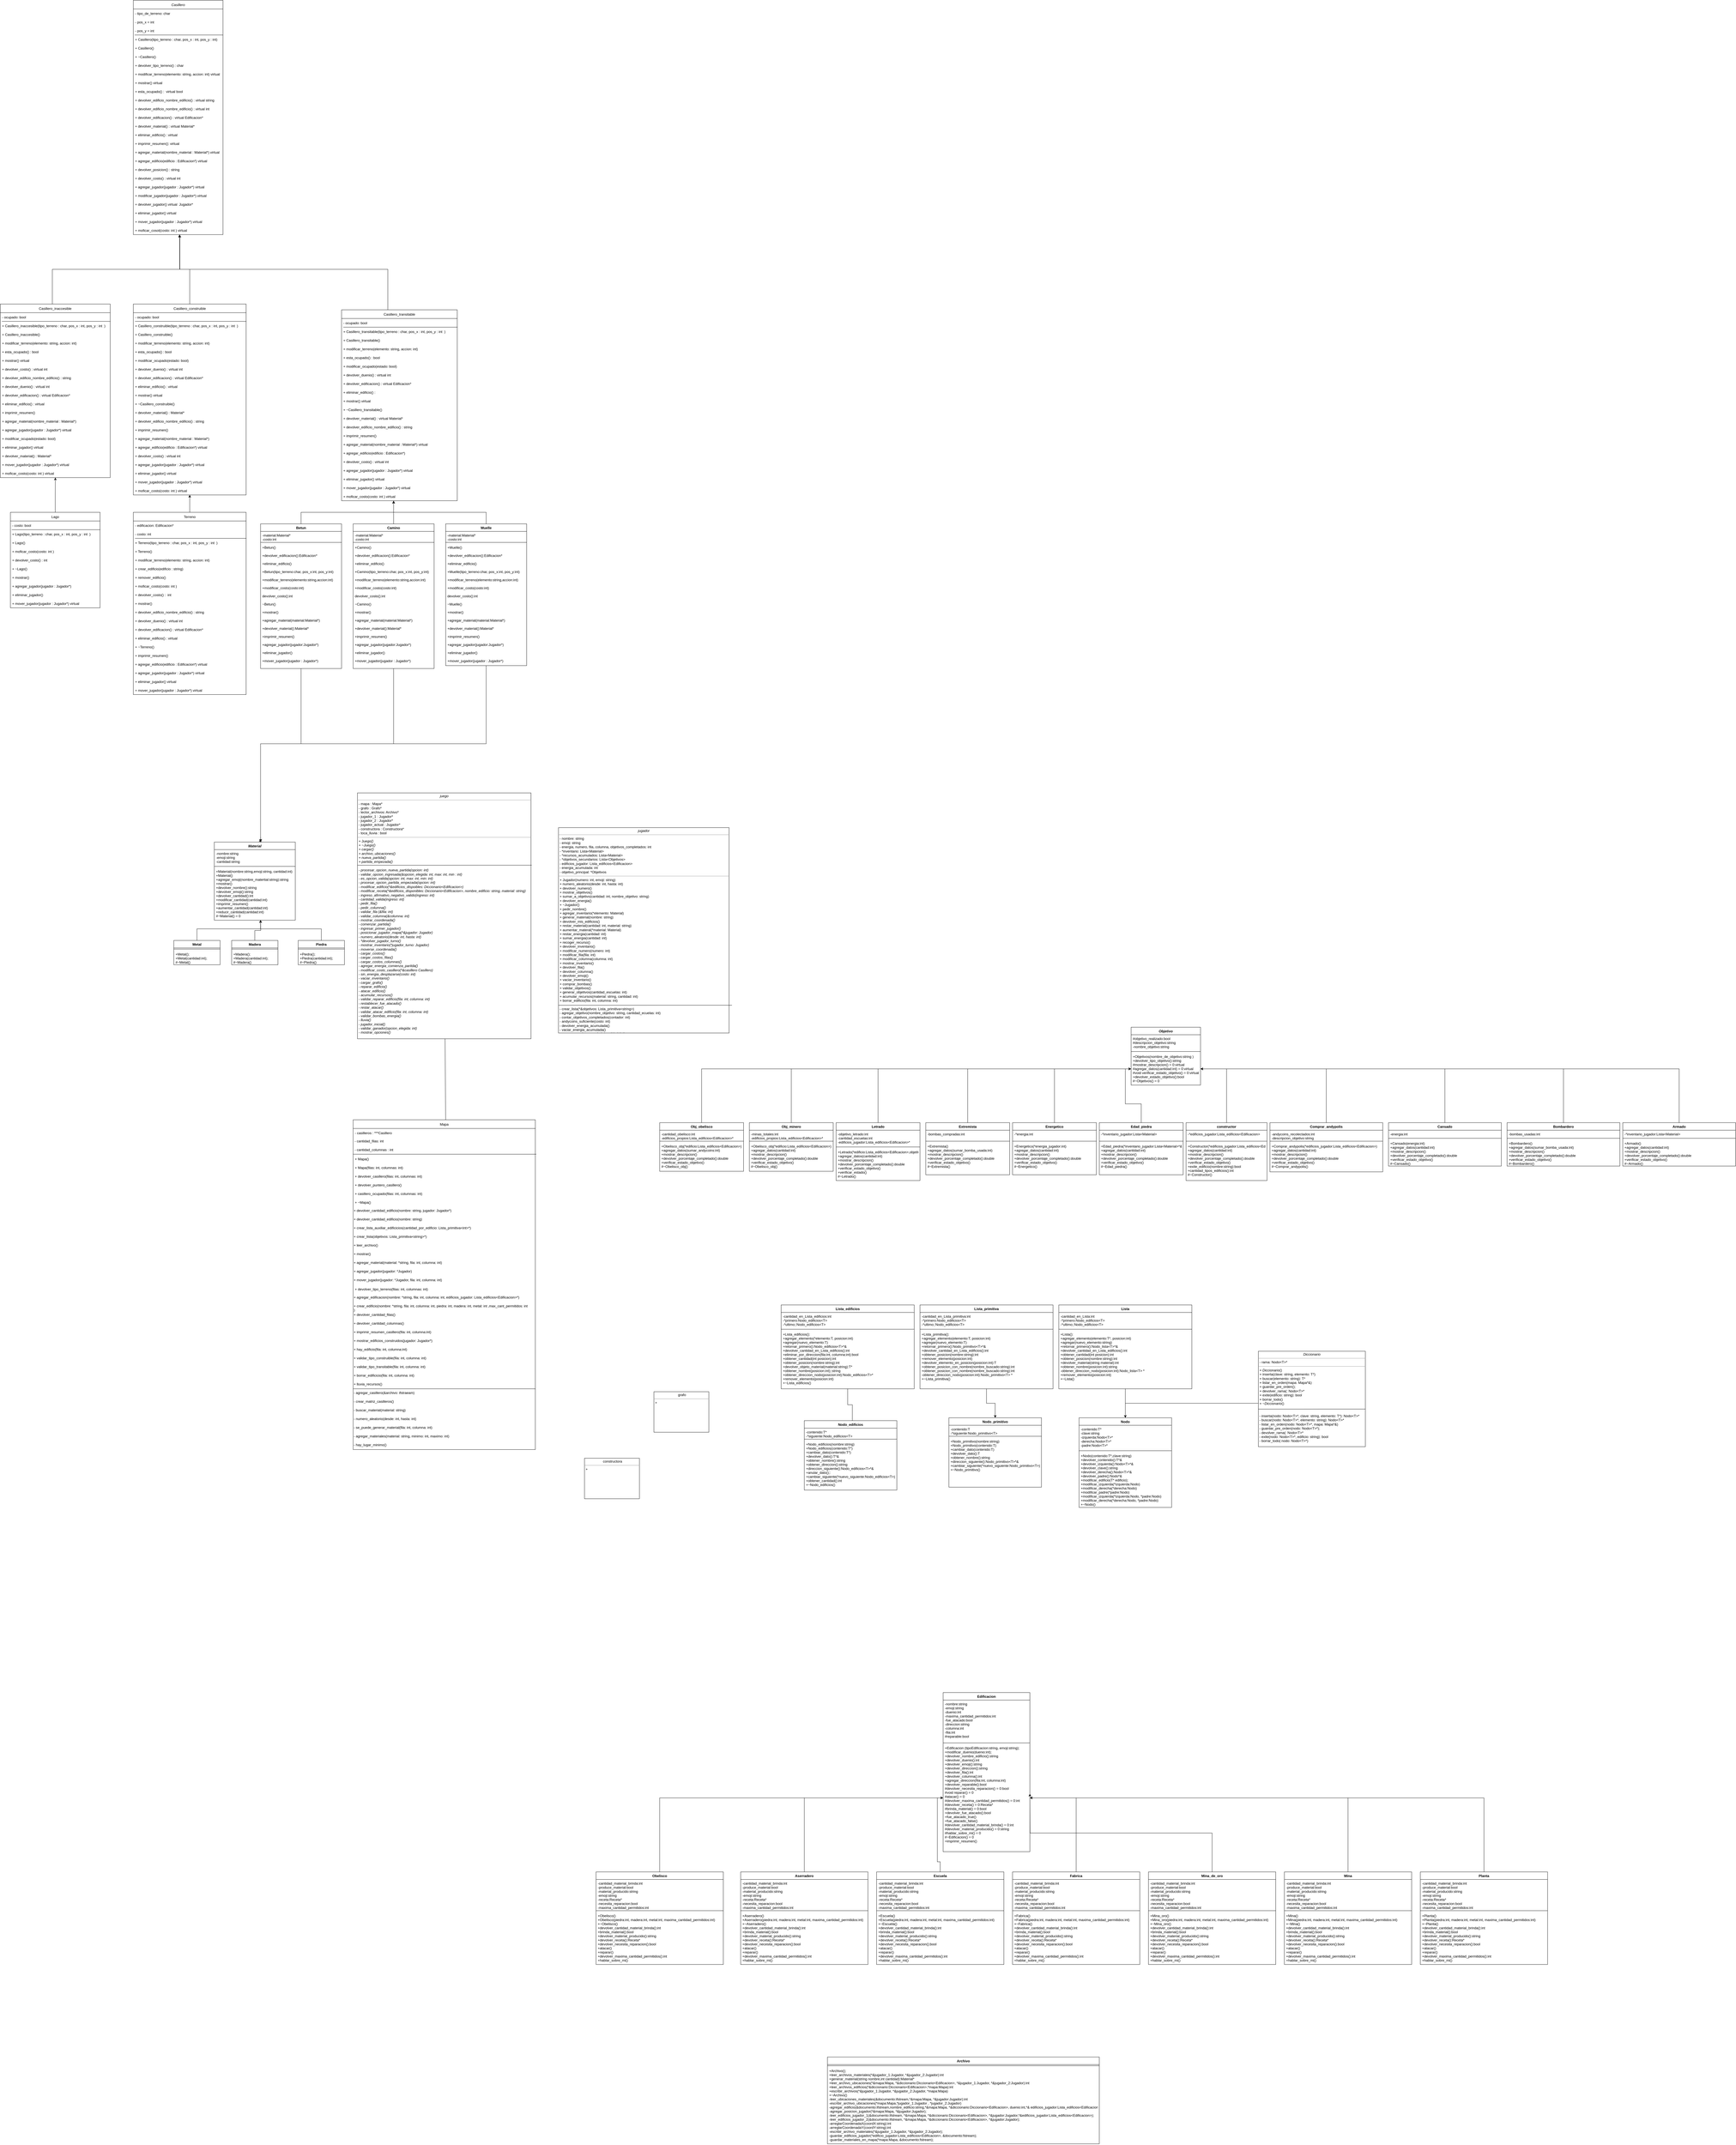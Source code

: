 <mxfile version="15.9.4" type="github">
  <diagram name="Page-1" id="c4acf3e9-155e-7222-9cf6-157b1a14988f">
    <mxGraphModel dx="3478" dy="7526" grid="1" gridSize="10" guides="1" tooltips="1" connect="1" arrows="1" fold="1" page="1" pageScale="1" pageWidth="850" pageHeight="1100" background="none" math="0" shadow="0">
      <root>
        <mxCell id="0" />
        <mxCell id="1" parent="0" />
        <mxCell id="mdNmDBwhIQSw67K94APl-2" value="&lt;p style=&quot;margin: 0px ; margin-top: 4px ; text-align: center&quot;&gt;&lt;i&gt;jugador&lt;/i&gt;&lt;/p&gt;&lt;hr size=&quot;1&quot;&gt;&lt;p style=&quot;margin: 0px ; margin-left: 4px&quot;&gt;- nombre: string&lt;/p&gt;&lt;p style=&quot;margin: 0px ; margin-left: 4px&quot;&gt;- emoji: string&lt;/p&gt;&lt;p style=&quot;margin: 0px ; margin-left: 4px&quot;&gt;- energia, numero, fila, columna, objetivos_completados: int&lt;/p&gt;&lt;p style=&quot;margin: 0px ; margin-left: 4px&quot;&gt;- *inventario: Lista&amp;lt;Material&amp;gt;&lt;/p&gt;&lt;p style=&quot;margin: 0px ; margin-left: 4px&quot;&gt;- *recursos_acumulados: Lista&amp;lt;Material&amp;gt;&lt;/p&gt;&lt;p style=&quot;margin: 0px ; margin-left: 4px&quot;&gt;- *objetivos_secundarios: Lista&amp;lt;Objetivos&amp;gt;&lt;/p&gt;&lt;p style=&quot;margin: 0px ; margin-left: 4px&quot;&gt;- edificios_jugador: Lista_edificios&amp;lt;Edificacion&amp;gt;&lt;/p&gt;&lt;p style=&quot;margin: 0px ; margin-left: 4px&quot;&gt;- energia_acumulada: int&lt;/p&gt;&lt;p style=&quot;margin: 0px ; margin-left: 4px&quot;&gt;- objetivo_principal: *Objetivos&lt;/p&gt;&lt;hr size=&quot;1&quot;&gt;&lt;p style=&quot;margin: 0px ; margin-left: 4px&quot;&gt;+ Jugador(numero: int, emoji: string)&lt;/p&gt;&lt;p style=&quot;margin: 0px ; margin-left: 4px&quot;&gt;+ numero_aleatorio(desde: int, hasta: int)&lt;/p&gt;&lt;p style=&quot;margin: 0px ; margin-left: 4px&quot;&gt;+ devolver_numero()&lt;/p&gt;&lt;p style=&quot;margin: 0px ; margin-left: 4px&quot;&gt;+ mostrar_objetivos()&lt;/p&gt;&lt;p style=&quot;margin: 0px ; margin-left: 4px&quot;&gt;+ sumar_a_objetivo(cantidad: int, nombre_objetivo: string)&lt;/p&gt;&lt;p style=&quot;margin: 0px ; margin-left: 4px&quot;&gt;+ devolver_energia()&lt;/p&gt;&lt;p style=&quot;margin: 0px ; margin-left: 4px&quot;&gt;+ ~Jugador()&lt;/p&gt;&lt;p style=&quot;margin: 0px ; margin-left: 4px&quot;&gt;+ pedir_nombre()&lt;/p&gt;&lt;p style=&quot;margin: 0px ; margin-left: 4px&quot;&gt;+ agregar_inventario(*elemento: Material)&lt;/p&gt;&lt;p style=&quot;margin: 0px ; margin-left: 4px&quot;&gt;+ generar_material(nombre: string)&lt;/p&gt;&lt;p style=&quot;margin: 0px ; margin-left: 4px&quot;&gt;+ devolver_mis_edificios()&lt;/p&gt;&lt;p style=&quot;margin: 0px ; margin-left: 4px&quot;&gt;+ restar_material(cantidad: int, material: string)&lt;/p&gt;&lt;p style=&quot;margin: 0px ; margin-left: 4px&quot;&gt;+ aumentar_materal(*material: Material)&lt;/p&gt;&lt;p style=&quot;margin: 0px ; margin-left: 4px&quot;&gt;+ restar_energia(cantidad: int)&lt;/p&gt;&lt;p style=&quot;margin: 0px ; margin-left: 4px&quot;&gt;+ sumar_energia(cantidad: int)&lt;/p&gt;&lt;p style=&quot;margin: 0px ; margin-left: 4px&quot;&gt;+ recoger_recurso()&lt;/p&gt;&lt;p style=&quot;margin: 0px ; margin-left: 4px&quot;&gt;+ devolver_inventario()&lt;/p&gt;&lt;p style=&quot;margin: 0px ; margin-left: 4px&quot;&gt;+ modificar_numero(numero: int)&lt;/p&gt;&lt;p style=&quot;margin: 0px ; margin-left: 4px&quot;&gt;+ modificar_fila(fila: int)&lt;/p&gt;&lt;p style=&quot;margin: 0px ; margin-left: 4px&quot;&gt;+ modificar_columna(columna: int)&lt;/p&gt;&lt;p style=&quot;margin: 0px ; margin-left: 4px&quot;&gt;+ mostrar_inventario()&lt;/p&gt;&lt;p style=&quot;margin: 0px ; margin-left: 4px&quot;&gt;+ devolver_fila()&lt;/p&gt;&lt;p style=&quot;margin: 0px ; margin-left: 4px&quot;&gt;+ devolver_columna()&lt;/p&gt;&lt;p style=&quot;margin: 0px ; margin-left: 4px&quot;&gt;+ devolver_emoji()&lt;/p&gt;&lt;p style=&quot;margin: 0px ; margin-left: 4px&quot;&gt;+ vaciar_inventario()&lt;/p&gt;&lt;p style=&quot;margin: 0px ; margin-left: 4px&quot;&gt;+ comprar_bombas()&lt;/p&gt;&lt;p style=&quot;margin: 0px ; margin-left: 4px&quot;&gt;+ validar_objetivos()&lt;/p&gt;&lt;p style=&quot;margin: 0px ; margin-left: 4px&quot;&gt;+ generar_objetivos(cantidad_escuelas: int)&lt;/p&gt;&lt;p style=&quot;margin: 0px ; margin-left: 4px&quot;&gt;+ acumular_recursos(material: string, cantidad: int)&lt;/p&gt;&lt;p style=&quot;margin: 0px ; margin-left: 4px&quot;&gt;+ borrar_edificio(fila: int, columna: int)&lt;/p&gt;&lt;p style=&quot;margin: 0px ; margin-left: 4px&quot;&gt;&lt;br&gt;&lt;/p&gt;&lt;p style=&quot;margin: 0px ; margin-left: 4px&quot;&gt;- crear_lista(*&amp;amp;objetivos: Lista_primitiva&amp;lt;string&amp;gt;)&lt;/p&gt;&lt;p style=&quot;margin: 0px ; margin-left: 4px&quot;&gt;- agregar_objetivo(nombre_objetivo: string, cantidad_ecuelas: int)&lt;/p&gt;&lt;p style=&quot;margin: 0px ; margin-left: 4px&quot;&gt;- contar_objetivos_completados(contador: int)&lt;/p&gt;&lt;p style=&quot;margin: 0px ; margin-left: 4px&quot;&gt;- andycoins_suficiente(costo: int)&lt;/p&gt;&lt;p style=&quot;margin: 0px ; margin-left: 4px&quot;&gt;- devolver_energia_acumulada()&lt;/p&gt;&lt;p style=&quot;margin: 0px ; margin-left: 4px&quot;&gt;- vaciar_energia_acumulada()&lt;/p&gt;&lt;p style=&quot;margin: 0px ; margin-left: 4px&quot;&gt;- sumar_energia_acumulada(cantidad: int)&lt;/p&gt;" style="verticalAlign=top;align=left;overflow=fill;fontSize=12;fontFamily=Helvetica;html=1;rounded=0;shadow=0;comic=0;labelBackgroundColor=none;strokeWidth=1" parent="1" vertex="1">
          <mxGeometry x="1310" y="-2790" width="590" height="710" as="geometry" />
        </mxCell>
        <mxCell id="4" style="edgeStyle=none;html=1;" parent="1" source="mdNmDBwhIQSw67K94APl-7" edge="1">
          <mxGeometry relative="1" as="geometry">
            <mxPoint x="920" y="-1764" as="targetPoint" />
          </mxGeometry>
        </mxCell>
        <mxCell id="mdNmDBwhIQSw67K94APl-7" value="&lt;p style=&quot;margin: 0px ; margin-top: 4px ; text-align: center&quot;&gt;&lt;i&gt;juego&lt;/i&gt;&lt;/p&gt;&lt;hr size=&quot;1&quot;&gt;&lt;p style=&quot;margin: 0px ; margin-left: 4px&quot;&gt;- mapa : Mapa*&lt;/p&gt;&lt;p style=&quot;margin: 0px ; margin-left: 4px&quot;&gt;- grafo : Grafo*&lt;/p&gt;&lt;p style=&quot;margin: 0px ; margin-left: 4px&quot;&gt;- lector_archivos: Archivo*&lt;/p&gt;&lt;p style=&quot;margin: 0px ; margin-left: 4px&quot;&gt;- jugador_1 : Jugador*&lt;/p&gt;&lt;p style=&quot;margin: 0px ; margin-left: 4px&quot;&gt;- jugador_2 : Jugador*&lt;/p&gt;&lt;p style=&quot;margin: 0px ; margin-left: 4px&quot;&gt;- jugador_actual : Jugador*&lt;/p&gt;&lt;p style=&quot;margin: 0px ; margin-left: 4px&quot;&gt;- constructora : Constructora*&lt;/p&gt;&lt;p style=&quot;margin: 0px ; margin-left: 4px&quot;&gt;- toca_lluvia : bool&lt;/p&gt;&lt;hr size=&quot;1&quot;&gt;&lt;p style=&quot;margin: 0px ; margin-left: 4px&quot;&gt;+ J&lt;i style=&quot;text-align: center&quot;&gt;uego()&lt;/i&gt;&lt;/p&gt;&lt;p style=&quot;margin: 0px ; margin-left: 4px&quot;&gt;&lt;i style=&quot;text-align: center&quot;&gt;+ ~Juego()&lt;/i&gt;&lt;/p&gt;&lt;p style=&quot;margin: 0px ; margin-left: 4px&quot;&gt;&lt;i style=&quot;text-align: center&quot;&gt;+ cargar()&lt;/i&gt;&lt;/p&gt;&lt;p style=&quot;margin: 0px ; margin-left: 4px&quot;&gt;&lt;i style=&quot;text-align: center&quot;&gt;+ archivo_ubicaciones()&lt;/i&gt;&lt;/p&gt;&lt;p style=&quot;margin: 0px ; margin-left: 4px&quot;&gt;&lt;i style=&quot;text-align: center&quot;&gt;+ nueva_partida()&lt;/i&gt;&lt;/p&gt;&lt;p style=&quot;margin: 0px ; margin-left: 4px&quot;&gt;&lt;i style=&quot;text-align: center&quot;&gt;+ partida_empezada()&lt;/i&gt;&lt;/p&gt;&lt;p style=&quot;margin: 0px ; margin-left: 4px&quot;&gt;&lt;i style=&quot;text-align: center&quot;&gt;&lt;br&gt;&lt;/i&gt;&lt;/p&gt;&lt;p style=&quot;margin: 0px ; margin-left: 4px&quot;&gt;&lt;i style=&quot;text-align: center&quot;&gt;- procesar_opcion_nueva_partida(opcion: int)&lt;/i&gt;&lt;/p&gt;&lt;p style=&quot;margin: 0px ; margin-left: 4px&quot;&gt;&lt;i style=&quot;text-align: center&quot;&gt;- validar_opcion_ingresada(&amp;amp;opcion_elegida: int, max: int, min : int)&lt;/i&gt;&lt;/p&gt;&lt;p style=&quot;margin: 0px ; margin-left: 4px&quot;&gt;&lt;i style=&quot;text-align: center&quot;&gt;- es_opcion_valida(opcion: int, max: int, min: int)&lt;/i&gt;&lt;/p&gt;&lt;p style=&quot;margin: 0px ; margin-left: 4px&quot;&gt;&lt;i style=&quot;text-align: center&quot;&gt;- procesar_opcion_partida_empezada(opcion: int)&lt;/i&gt;&lt;/p&gt;&lt;p style=&quot;margin: 0px ; margin-left: 4px&quot;&gt;&lt;i style=&quot;text-align: center&quot;&gt;- modificar_edificio(*&amp;amp;edificios_dispoibles: Diccionario&amp;lt;Edificacion&amp;gt;)&lt;/i&gt;&lt;/p&gt;&lt;p style=&quot;margin: 0px ; margin-left: 4px&quot;&gt;&lt;i style=&quot;text-align: center&quot;&gt;- modificar_receta(*&amp;amp;edificios_disponibles: Diccionario&amp;lt;Edificacion&amp;gt;, nombre_edificio: string, material: string)&lt;/i&gt;&lt;/p&gt;&lt;p style=&quot;margin: 0px ; margin-left: 4px&quot;&gt;&lt;i style=&quot;text-align: center&quot;&gt;- ingreso_afirmativo_negativo_valido(ingreso: int)&lt;/i&gt;&lt;/p&gt;&lt;p style=&quot;margin: 0px ; margin-left: 4px&quot;&gt;&lt;i style=&quot;text-align: center&quot;&gt;- cantidad_valida(ingreso: int)&lt;/i&gt;&lt;/p&gt;&lt;p style=&quot;margin: 0px ; margin-left: 4px&quot;&gt;&lt;i style=&quot;text-align: center&quot;&gt;- pedir_fila()&lt;/i&gt;&lt;/p&gt;&lt;p style=&quot;margin: 0px ; margin-left: 4px&quot;&gt;&lt;i style=&quot;text-align: center&quot;&gt;- pedir_columna()&lt;/i&gt;&lt;/p&gt;&lt;p style=&quot;margin: 0px ; margin-left: 4px&quot;&gt;&lt;i style=&quot;text-align: center&quot;&gt;- validar_fila (&amp;amp;fila: int)&lt;/i&gt;&lt;/p&gt;&lt;p style=&quot;margin: 0px ; margin-left: 4px&quot;&gt;&lt;i style=&quot;text-align: center&quot;&gt;- validar_columna(&amp;amp;columna: int)&lt;/i&gt;&lt;/p&gt;&lt;p style=&quot;margin: 0px ; margin-left: 4px&quot;&gt;&lt;i style=&quot;text-align: center&quot;&gt;- mostrar_coordenada()&lt;/i&gt;&lt;/p&gt;&lt;p style=&quot;margin: 0px ; margin-left: 4px&quot;&gt;&lt;i style=&quot;text-align: center&quot;&gt;- comenzar_partida()&lt;/i&gt;&lt;/p&gt;&lt;p style=&quot;margin: 0px ; margin-left: 4px&quot;&gt;&lt;i style=&quot;text-align: center&quot;&gt;- ingresar_primer_jugador()&lt;/i&gt;&lt;/p&gt;&lt;p style=&quot;margin: 0px ; margin-left: 4px&quot;&gt;&lt;i style=&quot;text-align: center&quot;&gt;- posicionar_jugador_mapa(*&amp;amp;jugador: Jugador)&lt;/i&gt;&lt;/p&gt;&lt;p style=&quot;margin: 0px ; margin-left: 4px&quot;&gt;&lt;i style=&quot;text-align: center&quot;&gt;- numero_aleatorio(desde: int, hasta: int)&lt;/i&gt;&lt;/p&gt;&lt;p style=&quot;margin: 0px ; margin-left: 4px&quot;&gt;&lt;i style=&quot;text-align: center&quot;&gt;- *devolver_jugador_turno()&lt;/i&gt;&lt;/p&gt;&lt;p style=&quot;margin: 0px ; margin-left: 4px&quot;&gt;&lt;i style=&quot;text-align: center&quot;&gt;- mostrar_inventario(*jugador_turno: Jugador)&lt;/i&gt;&lt;/p&gt;&lt;p style=&quot;margin: 0px ; margin-left: 4px&quot;&gt;&lt;i style=&quot;text-align: center&quot;&gt;- moverse_coordenada()&lt;/i&gt;&lt;/p&gt;&lt;p style=&quot;margin: 0px ; margin-left: 4px&quot;&gt;&lt;i style=&quot;text-align: center&quot;&gt;- cargar_costos()&lt;/i&gt;&lt;/p&gt;&lt;p style=&quot;margin: 0px ; margin-left: 4px&quot;&gt;&lt;i style=&quot;text-align: center&quot;&gt;- cargar_costos_filas()&lt;/i&gt;&lt;/p&gt;&lt;p style=&quot;margin: 0px ; margin-left: 4px&quot;&gt;&lt;i style=&quot;text-align: center&quot;&gt;- cargar_costos_columnas()&lt;/i&gt;&lt;/p&gt;&lt;p style=&quot;margin: 0px ; margin-left: 4px&quot;&gt;&lt;i style=&quot;text-align: center&quot;&gt;- agregar_energia_comienza_paritda()&lt;/i&gt;&lt;/p&gt;&lt;p style=&quot;margin: 0px ; margin-left: 4px&quot;&gt;&lt;i style=&quot;text-align: center&quot;&gt;- modificar_costo_casillero(*&amp;amp;casillero Casillero)&lt;/i&gt;&lt;/p&gt;&lt;p style=&quot;margin: 0px ; margin-left: 4px&quot;&gt;&lt;i style=&quot;text-align: center&quot;&gt;- sin_energia_desplazarse(costo: int)&lt;/i&gt;&lt;/p&gt;&lt;p style=&quot;margin: 0px ; margin-left: 4px&quot;&gt;&lt;i style=&quot;text-align: center&quot;&gt;- vaciar_inventario()&lt;/i&gt;&lt;/p&gt;&lt;p style=&quot;margin: 0px ; margin-left: 4px&quot;&gt;&lt;i style=&quot;text-align: center&quot;&gt;- cargar_grafo()&lt;/i&gt;&lt;/p&gt;&lt;p style=&quot;margin: 0px ; margin-left: 4px&quot;&gt;&lt;i style=&quot;text-align: center&quot;&gt;- reparar_edificio()&lt;/i&gt;&lt;/p&gt;&lt;p style=&quot;margin: 0px ; margin-left: 4px&quot;&gt;&lt;i style=&quot;text-align: center&quot;&gt;- atacar_edificio()&lt;/i&gt;&lt;/p&gt;&lt;p style=&quot;margin: 0px ; margin-left: 4px&quot;&gt;&lt;i style=&quot;text-align: center&quot;&gt;- acumular_recursos()&lt;/i&gt;&lt;/p&gt;&lt;p style=&quot;margin: 0px ; margin-left: 4px&quot;&gt;&lt;i style=&quot;text-align: center&quot;&gt;- validar_reparar_edificio(fila: int, columna: int)&lt;/i&gt;&lt;/p&gt;&lt;p style=&quot;margin: 0px ; margin-left: 4px&quot;&gt;&lt;i style=&quot;text-align: center&quot;&gt;- restablecer_fue_atacado()&lt;/i&gt;&lt;/p&gt;&lt;p style=&quot;margin: 0px ; margin-left: 4px&quot;&gt;&lt;i style=&quot;text-align: center&quot;&gt;- restar_atacar()&lt;/i&gt;&lt;/p&gt;&lt;p style=&quot;margin: 0px ; margin-left: 4px&quot;&gt;&lt;i style=&quot;text-align: center&quot;&gt;- validar_atacar_edificio(fila: int, columna: int)&lt;/i&gt;&lt;/p&gt;&lt;p style=&quot;margin: 0px ; margin-left: 4px&quot;&gt;&lt;i style=&quot;text-align: center&quot;&gt;- validar_bombas_energia()&lt;/i&gt;&lt;/p&gt;&lt;p style=&quot;margin: 0px ; margin-left: 4px&quot;&gt;&lt;i style=&quot;text-align: center&quot;&gt;- lluvia()&lt;/i&gt;&lt;/p&gt;&lt;p style=&quot;margin: 0px ; margin-left: 4px&quot;&gt;&lt;i style=&quot;text-align: center&quot;&gt;- jugador_inicial()&lt;/i&gt;&lt;/p&gt;&lt;p style=&quot;margin: 0px ; margin-left: 4px&quot;&gt;&lt;i style=&quot;text-align: center&quot;&gt;- validar_ganador(opcion_elegida: int)&lt;/i&gt;&lt;/p&gt;&lt;p style=&quot;margin: 0px ; margin-left: 4px&quot;&gt;&lt;i style=&quot;text-align: center&quot;&gt;- mostrar_opciones()&lt;/i&gt;&lt;/p&gt;&lt;p style=&quot;text-align: center ; margin: 0px 0px 0px 4px&quot;&gt;&lt;br&gt;&lt;/p&gt;" style="verticalAlign=top;align=left;overflow=fill;fontSize=12;fontFamily=Helvetica;html=1;rounded=0;shadow=0;comic=0;labelBackgroundColor=none;strokeWidth=1" parent="1" vertex="1">
          <mxGeometry x="615" y="-2910" width="600" height="850" as="geometry" />
        </mxCell>
        <mxCell id="vsp3Xg3IRD6YJCFwqntf-6" value="&lt;p style=&quot;margin: 0px ; margin-top: 4px ; text-align: center&quot;&gt;&lt;/p&gt;&lt;p style=&quot;text-align: center ; margin: 0px 0px 0px 4px&quot;&gt;grafo&lt;/p&gt;&lt;hr size=&quot;1&quot;&gt;&lt;p style=&quot;margin: 0px ; margin-left: 4px&quot;&gt;+&amp;nbsp;&lt;/p&gt;" style="verticalAlign=top;align=left;overflow=fill;fontSize=12;fontFamily=Helvetica;html=1;rounded=0;shadow=0;comic=0;labelBackgroundColor=none;strokeWidth=1" parent="1" vertex="1">
          <mxGeometry x="1640" y="-840" width="190" height="140" as="geometry" />
        </mxCell>
        <mxCell id="vsp3Xg3IRD6YJCFwqntf-13" value="&lt;p style=&quot;margin: 0px ; margin-top: 4px ; text-align: center&quot;&gt;&lt;/p&gt;&lt;p style=&quot;text-align: center ; margin: 0px 0px 0px 4px&quot;&gt;constructora&lt;/p&gt;&lt;hr size=&quot;1&quot;&gt;&lt;p style=&quot;margin: 0px ; margin-left: 4px&quot;&gt;+&amp;nbsp;&lt;/p&gt;" style="verticalAlign=top;align=left;overflow=fill;fontSize=12;fontFamily=Helvetica;html=1;rounded=0;shadow=0;comic=0;labelBackgroundColor=none;strokeWidth=1" parent="1" vertex="1">
          <mxGeometry x="1400" y="-610" width="190" height="140" as="geometry" />
        </mxCell>
        <mxCell id="vsp3Xg3IRD6YJCFwqntf-36" value="Mapa" style="swimlane;fontStyle=0;childLayout=stackLayout;horizontal=1;startSize=30;horizontalStack=0;resizeParent=1;resizeParentMax=0;resizeLast=0;collapsible=1;marginBottom=0;" parent="1" vertex="1">
          <mxGeometry x="600" y="-1780" width="630" height="1140" as="geometry" />
        </mxCell>
        <mxCell id="vsp3Xg3IRD6YJCFwqntf-37" value="- casilleros : ***Casillero " style="text;strokeColor=none;fillColor=none;align=left;verticalAlign=middle;spacingLeft=4;spacingRight=4;overflow=hidden;points=[[0,0.5],[1,0.5]];portConstraint=eastwest;rotatable=0;" parent="vsp3Xg3IRD6YJCFwqntf-36" vertex="1">
          <mxGeometry y="30" width="630" height="30" as="geometry" />
        </mxCell>
        <mxCell id="vsp3Xg3IRD6YJCFwqntf-38" value="&amp;nbsp;- cantidad_filas: int" style="text;whiteSpace=wrap;html=1;" parent="vsp3Xg3IRD6YJCFwqntf-36" vertex="1">
          <mxGeometry y="60" width="630" height="30" as="geometry" />
        </mxCell>
        <mxCell id="vsp3Xg3IRD6YJCFwqntf-39" value="&amp;nbsp;- cantidad_columnas : int" style="text;whiteSpace=wrap;html=1;" parent="vsp3Xg3IRD6YJCFwqntf-36" vertex="1">
          <mxGeometry y="90" width="630" height="30" as="geometry" />
        </mxCell>
        <mxCell id="vsp3Xg3IRD6YJCFwqntf-40" value="+ Mapa()" style="text;strokeColor=none;fillColor=none;align=left;verticalAlign=middle;spacingLeft=4;spacingRight=4;overflow=hidden;points=[[0,0.5],[1,0.5]];portConstraint=eastwest;rotatable=0;" parent="vsp3Xg3IRD6YJCFwqntf-36" vertex="1">
          <mxGeometry y="120" width="630" height="30" as="geometry" />
        </mxCell>
        <mxCell id="vsp3Xg3IRD6YJCFwqntf-41" value="" style="endArrow=none;html=1;rounded=0;entryX=1.005;entryY=-0.033;entryDx=0;entryDy=0;entryPerimeter=0;" parent="vsp3Xg3IRD6YJCFwqntf-36" target="vsp3Xg3IRD6YJCFwqntf-40" edge="1">
          <mxGeometry width="50" height="50" relative="1" as="geometry">
            <mxPoint y="119" as="sourcePoint" />
            <mxPoint x="139.44" y="60.16" as="targetPoint" />
            <Array as="points">
              <mxPoint x="180" y="119" />
            </Array>
          </mxGeometry>
        </mxCell>
        <mxCell id="vsp3Xg3IRD6YJCFwqntf-158" value="+ Mapa(filas: int, columnas: int)" style="text;strokeColor=none;fillColor=none;align=left;verticalAlign=middle;spacingLeft=4;spacingRight=4;overflow=hidden;points=[[0,0.5],[1,0.5]];portConstraint=eastwest;rotatable=0;" parent="vsp3Xg3IRD6YJCFwqntf-36" vertex="1">
          <mxGeometry y="150" width="630" height="30" as="geometry" />
        </mxCell>
        <mxCell id="vsp3Xg3IRD6YJCFwqntf-159" value="+ devolver_casillero(filas: int, columnas: int)" style="text;strokeColor=none;fillColor=none;align=left;verticalAlign=middle;spacingLeft=4;spacingRight=4;overflow=hidden;points=[[0,0.5],[1,0.5]];portConstraint=eastwest;rotatable=0;" parent="vsp3Xg3IRD6YJCFwqntf-36" vertex="1">
          <mxGeometry y="180" width="630" height="30" as="geometry" />
        </mxCell>
        <mxCell id="vsp3Xg3IRD6YJCFwqntf-160" value="+ devolver_puntero_casillero()" style="text;strokeColor=none;fillColor=none;align=left;verticalAlign=middle;spacingLeft=4;spacingRight=4;overflow=hidden;points=[[0,0.5],[1,0.5]];portConstraint=eastwest;rotatable=0;" parent="vsp3Xg3IRD6YJCFwqntf-36" vertex="1">
          <mxGeometry y="210" width="630" height="30" as="geometry" />
        </mxCell>
        <mxCell id="vsp3Xg3IRD6YJCFwqntf-162" value="+ casillero_ocupado(filas: int, columnas: int)" style="text;strokeColor=none;fillColor=none;align=left;verticalAlign=middle;spacingLeft=4;spacingRight=4;overflow=hidden;points=[[0,0.5],[1,0.5]];portConstraint=eastwest;rotatable=0;" parent="vsp3Xg3IRD6YJCFwqntf-36" vertex="1">
          <mxGeometry y="240" width="630" height="30" as="geometry" />
        </mxCell>
        <mxCell id="vsp3Xg3IRD6YJCFwqntf-157" value="+ ~Mapa()" style="text;strokeColor=none;fillColor=none;align=left;verticalAlign=middle;spacingLeft=4;spacingRight=4;overflow=hidden;points=[[0,0.5],[1,0.5]];portConstraint=eastwest;rotatable=0;" parent="vsp3Xg3IRD6YJCFwqntf-36" vertex="1">
          <mxGeometry y="270" width="630" height="30" as="geometry" />
        </mxCell>
        <mxCell id="vsp3Xg3IRD6YJCFwqntf-163" value="+ devolver_cantidad_edificio(nombre: string, jugador: Jugador*)" style="text;whiteSpace=wrap;html=1;" parent="vsp3Xg3IRD6YJCFwqntf-36" vertex="1">
          <mxGeometry y="300" width="630" height="30" as="geometry" />
        </mxCell>
        <mxCell id="vsp3Xg3IRD6YJCFwqntf-164" value="+ devolver_cantidad_edificio(nombre: string)" style="text;whiteSpace=wrap;html=1;" parent="vsp3Xg3IRD6YJCFwqntf-36" vertex="1">
          <mxGeometry y="330" width="630" height="30" as="geometry" />
        </mxCell>
        <mxCell id="vsp3Xg3IRD6YJCFwqntf-42" value="+ crear_lista_auxiliar_edificicios(cantidad_por_edificio: Lista_primitiva&amp;lt;int&amp;gt;*)&amp;nbsp;" style="text;whiteSpace=wrap;html=1;" parent="vsp3Xg3IRD6YJCFwqntf-36" vertex="1">
          <mxGeometry y="360" width="630" height="30" as="geometry" />
        </mxCell>
        <mxCell id="vsp3Xg3IRD6YJCFwqntf-166" value="+ crear_lista(objetivos: Lista_primitiva&amp;lt;string&amp;gt;*)&amp;nbsp;" style="text;whiteSpace=wrap;html=1;" parent="vsp3Xg3IRD6YJCFwqntf-36" vertex="1">
          <mxGeometry y="390" width="630" height="30" as="geometry" />
        </mxCell>
        <mxCell id="vsp3Xg3IRD6YJCFwqntf-165" value="+ leer_archivo()&amp;nbsp;" style="text;whiteSpace=wrap;html=1;" parent="vsp3Xg3IRD6YJCFwqntf-36" vertex="1">
          <mxGeometry y="420" width="630" height="30" as="geometry" />
        </mxCell>
        <mxCell id="vsp3Xg3IRD6YJCFwqntf-47" value="+ mostrar()" style="text;whiteSpace=wrap;html=1;" parent="vsp3Xg3IRD6YJCFwqntf-36" vertex="1">
          <mxGeometry y="450" width="630" height="30" as="geometry" />
        </mxCell>
        <mxCell id="vsp3Xg3IRD6YJCFwqntf-43" value="+ agregar_material(material: *string, fila: int, columna: int)" style="text;whiteSpace=wrap;html=1;" parent="vsp3Xg3IRD6YJCFwqntf-36" vertex="1">
          <mxGeometry y="480" width="630" height="30" as="geometry" />
        </mxCell>
        <mxCell id="vsp3Xg3IRD6YJCFwqntf-167" value="+ agregar_jugador(jugador: *Jugador)" style="text;whiteSpace=wrap;html=1;" parent="vsp3Xg3IRD6YJCFwqntf-36" vertex="1">
          <mxGeometry y="510" width="630" height="30" as="geometry" />
        </mxCell>
        <mxCell id="vsp3Xg3IRD6YJCFwqntf-168" value="+ mover_jugador(jugador: *Jugador, fila: int, columna: int)" style="text;whiteSpace=wrap;html=1;" parent="vsp3Xg3IRD6YJCFwqntf-36" vertex="1">
          <mxGeometry y="540" width="630" height="30" as="geometry" />
        </mxCell>
        <mxCell id="vsp3Xg3IRD6YJCFwqntf-169" value="+ devolver_tipo_terreno(filas: int, columnas: int)" style="text;strokeColor=none;fillColor=none;align=left;verticalAlign=middle;spacingLeft=4;spacingRight=4;overflow=hidden;points=[[0,0.5],[1,0.5]];portConstraint=eastwest;rotatable=0;" parent="vsp3Xg3IRD6YJCFwqntf-36" vertex="1">
          <mxGeometry y="570" width="630" height="30" as="geometry" />
        </mxCell>
        <mxCell id="vsp3Xg3IRD6YJCFwqntf-44" value="+ agregar_edificacion(nombre: *string, fila: int, columna: int, edificios_jugador: Lista_edificios&amp;lt;Edificacion&amp;gt;*)" style="text;whiteSpace=wrap;html=1;" parent="vsp3Xg3IRD6YJCFwqntf-36" vertex="1">
          <mxGeometry y="600" width="630" height="30" as="geometry" />
        </mxCell>
        <mxCell id="vsp3Xg3IRD6YJCFwqntf-170" value="+ crear_edificio(nombre: *string, fila: int, columna: int, piedra: int, madera: int, metal: int ,max_cant_permitidos: int&lt;br&gt;)" style="text;whiteSpace=wrap;html=1;" parent="vsp3Xg3IRD6YJCFwqntf-36" vertex="1">
          <mxGeometry y="630" width="630" height="30" as="geometry" />
        </mxCell>
        <mxCell id="vsp3Xg3IRD6YJCFwqntf-50" value="+ devolver_cantidad_filas()" style="text;whiteSpace=wrap;html=1;" parent="vsp3Xg3IRD6YJCFwqntf-36" vertex="1">
          <mxGeometry y="660" width="630" height="30" as="geometry" />
        </mxCell>
        <mxCell id="vsp3Xg3IRD6YJCFwqntf-51" value="+ devolver_cantidad_columnas()" style="text;whiteSpace=wrap;html=1;" parent="vsp3Xg3IRD6YJCFwqntf-36" vertex="1">
          <mxGeometry y="690" width="630" height="30" as="geometry" />
        </mxCell>
        <mxCell id="vsp3Xg3IRD6YJCFwqntf-54" value="+ imprimir_resumen_casillero(fila: int, columna:int)" style="text;whiteSpace=wrap;html=1;" parent="vsp3Xg3IRD6YJCFwqntf-36" vertex="1">
          <mxGeometry y="720" width="630" height="30" as="geometry" />
        </mxCell>
        <mxCell id="vsp3Xg3IRD6YJCFwqntf-46" value="+ mostrar_edificios_construidos(jugador: Jugador*)" style="text;whiteSpace=wrap;html=1;" parent="vsp3Xg3IRD6YJCFwqntf-36" vertex="1">
          <mxGeometry y="750" width="630" height="30" as="geometry" />
        </mxCell>
        <mxCell id="vsp3Xg3IRD6YJCFwqntf-56" value="+ hay_edificio(fila: int, columna:int)" style="text;whiteSpace=wrap;html=1;" parent="vsp3Xg3IRD6YJCFwqntf-36" vertex="1">
          <mxGeometry y="780" width="630" height="30" as="geometry" />
        </mxCell>
        <mxCell id="vsp3Xg3IRD6YJCFwqntf-172" value="+ validar_tipo_construible(fila: int, columna: int)" style="text;whiteSpace=wrap;html=1;" parent="vsp3Xg3IRD6YJCFwqntf-36" vertex="1">
          <mxGeometry y="810" width="630" height="30" as="geometry" />
        </mxCell>
        <mxCell id="vsp3Xg3IRD6YJCFwqntf-171" value="+ validar_tipo_transitable(fila: int, columna: int)" style="text;whiteSpace=wrap;html=1;" parent="vsp3Xg3IRD6YJCFwqntf-36" vertex="1">
          <mxGeometry y="840" width="630" height="30" as="geometry" />
        </mxCell>
        <mxCell id="vsp3Xg3IRD6YJCFwqntf-45" value="+ borrar_edificicio(fila: int, columna: int)" style="text;whiteSpace=wrap;html=1;" parent="vsp3Xg3IRD6YJCFwqntf-36" vertex="1">
          <mxGeometry y="870" width="630" height="30" as="geometry" />
        </mxCell>
        <mxCell id="vsp3Xg3IRD6YJCFwqntf-55" value="+ lluvia_recursos()" style="text;whiteSpace=wrap;html=1;" parent="vsp3Xg3IRD6YJCFwqntf-36" vertex="1">
          <mxGeometry y="900" width="630" height="30" as="geometry" />
        </mxCell>
        <mxCell id="vsp3Xg3IRD6YJCFwqntf-58" value="- agregar_casillero(&amp;amp;archivo: ifstraeam)" style="text;whiteSpace=wrap;html=1;" parent="vsp3Xg3IRD6YJCFwqntf-36" vertex="1">
          <mxGeometry y="930" width="630" height="30" as="geometry" />
        </mxCell>
        <mxCell id="vsp3Xg3IRD6YJCFwqntf-59" value="- crear_matriz_casilleros()" style="text;whiteSpace=wrap;html=1;" parent="vsp3Xg3IRD6YJCFwqntf-36" vertex="1">
          <mxGeometry y="960" width="630" height="30" as="geometry" />
        </mxCell>
        <mxCell id="vsp3Xg3IRD6YJCFwqntf-173" value="- buscar_material(material: string)" style="text;whiteSpace=wrap;html=1;" parent="vsp3Xg3IRD6YJCFwqntf-36" vertex="1">
          <mxGeometry y="990" width="630" height="30" as="geometry" />
        </mxCell>
        <mxCell id="vsp3Xg3IRD6YJCFwqntf-61" value="- numero_aleatorio(desde: int, hasta: int)" style="text;whiteSpace=wrap;html=1;" parent="vsp3Xg3IRD6YJCFwqntf-36" vertex="1">
          <mxGeometry y="1020" width="630" height="30" as="geometry" />
        </mxCell>
        <mxCell id="vsp3Xg3IRD6YJCFwqntf-175" value="- se_puede_generar_material(fila: int, columna: int)" style="text;whiteSpace=wrap;html=1;" parent="vsp3Xg3IRD6YJCFwqntf-36" vertex="1">
          <mxGeometry y="1050" width="630" height="30" as="geometry" />
        </mxCell>
        <mxCell id="vsp3Xg3IRD6YJCFwqntf-60" value="- agregar_materiales(material: string, minimo: int, maximo: int)" style="text;whiteSpace=wrap;html=1;" parent="vsp3Xg3IRD6YJCFwqntf-36" vertex="1">
          <mxGeometry y="1080" width="630" height="30" as="geometry" />
        </mxCell>
        <mxCell id="vsp3Xg3IRD6YJCFwqntf-63" value="" style="endArrow=none;html=1;rounded=0;entryX=1;entryY=0;entryDx=0;entryDy=0;exitX=0;exitY=0;exitDx=0;exitDy=0;" parent="vsp3Xg3IRD6YJCFwqntf-36" source="vsp3Xg3IRD6YJCFwqntf-58" target="vsp3Xg3IRD6YJCFwqntf-58" edge="1">
          <mxGeometry width="50" height="50" relative="1" as="geometry">
            <mxPoint x="300" y="510" as="sourcePoint" />
            <mxPoint x="630" y="930" as="targetPoint" />
          </mxGeometry>
        </mxCell>
        <mxCell id="vsp3Xg3IRD6YJCFwqntf-64" value="- hay_lugar_minimo()" style="text;whiteSpace=wrap;html=1;" parent="vsp3Xg3IRD6YJCFwqntf-36" vertex="1">
          <mxGeometry y="1110" width="630" height="30" as="geometry" />
        </mxCell>
        <mxCell id="vsp3Xg3IRD6YJCFwqntf-66" value="Casillero" style="swimlane;fontStyle=2;childLayout=stackLayout;horizontal=1;startSize=30;horizontalStack=0;resizeParent=1;resizeParentMax=0;resizeLast=0;collapsible=1;marginBottom=0;" parent="1" vertex="1">
          <mxGeometry x="-160" y="-5650" width="310" height="810" as="geometry" />
        </mxCell>
        <mxCell id="vsp3Xg3IRD6YJCFwqntf-67" value="- tipo_de_terreno: char" style="text;strokeColor=none;fillColor=none;align=left;verticalAlign=middle;spacingLeft=4;spacingRight=4;overflow=hidden;points=[[0,0.5],[1,0.5]];portConstraint=eastwest;rotatable=0;" parent="vsp3Xg3IRD6YJCFwqntf-66" vertex="1">
          <mxGeometry y="30" width="310" height="30" as="geometry" />
        </mxCell>
        <mxCell id="vsp3Xg3IRD6YJCFwqntf-68" value="- pos_x = int" style="text;strokeColor=none;fillColor=none;align=left;verticalAlign=middle;spacingLeft=4;spacingRight=4;overflow=hidden;points=[[0,0.5],[1,0.5]];portConstraint=eastwest;rotatable=0;" parent="vsp3Xg3IRD6YJCFwqntf-66" vertex="1">
          <mxGeometry y="60" width="310" height="30" as="geometry" />
        </mxCell>
        <mxCell id="vsp3Xg3IRD6YJCFwqntf-69" value="- pos_y = int" style="text;strokeColor=none;fillColor=none;align=left;verticalAlign=middle;spacingLeft=4;spacingRight=4;overflow=hidden;points=[[0,0.5],[1,0.5]];portConstraint=eastwest;rotatable=0;" parent="vsp3Xg3IRD6YJCFwqntf-66" vertex="1">
          <mxGeometry y="90" width="310" height="30" as="geometry" />
        </mxCell>
        <mxCell id="vsp3Xg3IRD6YJCFwqntf-70" value="" style="endArrow=none;html=1;rounded=0;entryX=1.002;entryY=0;entryDx=0;entryDy=0;entryPerimeter=0;exitX=0.015;exitY=0;exitDx=0;exitDy=0;exitPerimeter=0;" parent="vsp3Xg3IRD6YJCFwqntf-66" source="vsp3Xg3IRD6YJCFwqntf-71" target="vsp3Xg3IRD6YJCFwqntf-71" edge="1">
          <mxGeometry width="50" height="50" relative="1" as="geometry">
            <mxPoint y="179" as="sourcePoint" />
            <mxPoint x="120" y="179" as="targetPoint" />
          </mxGeometry>
        </mxCell>
        <mxCell id="vsp3Xg3IRD6YJCFwqntf-71" value="+ Casillero(tipo_terreno : char, pos_x : int, pos_y : int)" style="text;strokeColor=none;fillColor=none;align=left;verticalAlign=middle;spacingLeft=4;spacingRight=4;overflow=hidden;points=[[0,0.5],[1,0.5]];portConstraint=eastwest;rotatable=0;" parent="vsp3Xg3IRD6YJCFwqntf-66" vertex="1">
          <mxGeometry y="120" width="310" height="30" as="geometry" />
        </mxCell>
        <mxCell id="vsp3Xg3IRD6YJCFwqntf-72" value="+ Casillero()" style="text;strokeColor=none;fillColor=none;align=left;verticalAlign=middle;spacingLeft=4;spacingRight=4;overflow=hidden;points=[[0,0.5],[1,0.5]];portConstraint=eastwest;rotatable=0;" parent="vsp3Xg3IRD6YJCFwqntf-66" vertex="1">
          <mxGeometry y="150" width="310" height="30" as="geometry" />
        </mxCell>
        <mxCell id="vsp3Xg3IRD6YJCFwqntf-73" value="+ ~Casillero()" style="text;strokeColor=none;fillColor=none;align=left;verticalAlign=middle;spacingLeft=4;spacingRight=4;overflow=hidden;points=[[0,0.5],[1,0.5]];portConstraint=eastwest;rotatable=0;" parent="vsp3Xg3IRD6YJCFwqntf-66" vertex="1">
          <mxGeometry y="180" width="310" height="30" as="geometry" />
        </mxCell>
        <mxCell id="vsp3Xg3IRD6YJCFwqntf-75" value="+ devolver_tipo_terreno() : char" style="text;strokeColor=none;fillColor=none;align=left;verticalAlign=middle;spacingLeft=4;spacingRight=4;overflow=hidden;points=[[0,0.5],[1,0.5]];portConstraint=eastwest;rotatable=0;" parent="vsp3Xg3IRD6YJCFwqntf-66" vertex="1">
          <mxGeometry y="210" width="310" height="30" as="geometry" />
        </mxCell>
        <mxCell id="vsp3Xg3IRD6YJCFwqntf-78" value="+ modificar_terreno(elemento: string, accion: int) virtual" style="text;strokeColor=none;fillColor=none;align=left;verticalAlign=middle;spacingLeft=4;spacingRight=4;overflow=hidden;points=[[0,0.5],[1,0.5]];portConstraint=eastwest;rotatable=0;" parent="vsp3Xg3IRD6YJCFwqntf-66" vertex="1">
          <mxGeometry y="240" width="310" height="30" as="geometry" />
        </mxCell>
        <mxCell id="vsp3Xg3IRD6YJCFwqntf-74" value="+ mostrar() virtual" style="text;strokeColor=none;fillColor=none;align=left;verticalAlign=middle;spacingLeft=4;spacingRight=4;overflow=hidden;points=[[0,0.5],[1,0.5]];portConstraint=eastwest;rotatable=0;" parent="vsp3Xg3IRD6YJCFwqntf-66" vertex="1">
          <mxGeometry y="270" width="310" height="30" as="geometry" />
        </mxCell>
        <mxCell id="vsp3Xg3IRD6YJCFwqntf-83" value="+ esta_ocupado() :  virtual bool" style="text;strokeColor=none;fillColor=none;align=left;verticalAlign=middle;spacingLeft=4;spacingRight=4;overflow=hidden;points=[[0,0.5],[1,0.5]];portConstraint=eastwest;rotatable=0;" parent="vsp3Xg3IRD6YJCFwqntf-66" vertex="1">
          <mxGeometry y="300" width="310" height="30" as="geometry" />
        </mxCell>
        <mxCell id="vsp3Xg3IRD6YJCFwqntf-81" value="+ devolver_edificio_nombre_edificio() : virtual string" style="text;strokeColor=none;fillColor=none;align=left;verticalAlign=middle;spacingLeft=4;spacingRight=4;overflow=hidden;points=[[0,0.5],[1,0.5]];portConstraint=eastwest;rotatable=0;" parent="vsp3Xg3IRD6YJCFwqntf-66" vertex="1">
          <mxGeometry y="330" width="310" height="30" as="geometry" />
        </mxCell>
        <mxCell id="vsp3Xg3IRD6YJCFwqntf-176" value="+ devolver_edificio_nombre_edificio() : virtual int" style="text;strokeColor=none;fillColor=none;align=left;verticalAlign=middle;spacingLeft=4;spacingRight=4;overflow=hidden;points=[[0,0.5],[1,0.5]];portConstraint=eastwest;rotatable=0;" parent="vsp3Xg3IRD6YJCFwqntf-66" vertex="1">
          <mxGeometry y="360" width="310" height="30" as="geometry" />
        </mxCell>
        <mxCell id="vsp3Xg3IRD6YJCFwqntf-177" value="+ devolver_edificacion() : virtual Edificacion*" style="text;strokeColor=none;fillColor=none;align=left;verticalAlign=middle;spacingLeft=4;spacingRight=4;overflow=hidden;points=[[0,0.5],[1,0.5]];portConstraint=eastwest;rotatable=0;" parent="vsp3Xg3IRD6YJCFwqntf-66" vertex="1">
          <mxGeometry y="390" width="310" height="30" as="geometry" />
        </mxCell>
        <mxCell id="vsp3Xg3IRD6YJCFwqntf-178" value="+ devolver_material() : virtual Material*" style="text;strokeColor=none;fillColor=none;align=left;verticalAlign=middle;spacingLeft=4;spacingRight=4;overflow=hidden;points=[[0,0.5],[1,0.5]];portConstraint=eastwest;rotatable=0;" parent="vsp3Xg3IRD6YJCFwqntf-66" vertex="1">
          <mxGeometry y="420" width="310" height="30" as="geometry" />
        </mxCell>
        <mxCell id="vsp3Xg3IRD6YJCFwqntf-179" value="+ eliminar_edificio() : virtual " style="text;strokeColor=none;fillColor=none;align=left;verticalAlign=middle;spacingLeft=4;spacingRight=4;overflow=hidden;points=[[0,0.5],[1,0.5]];portConstraint=eastwest;rotatable=0;" parent="vsp3Xg3IRD6YJCFwqntf-66" vertex="1">
          <mxGeometry y="450" width="310" height="30" as="geometry" />
        </mxCell>
        <mxCell id="vsp3Xg3IRD6YJCFwqntf-85" value="+ imprimir_resumen(): virtual" style="text;strokeColor=none;fillColor=none;align=left;verticalAlign=middle;spacingLeft=4;spacingRight=4;overflow=hidden;points=[[0,0.5],[1,0.5]];portConstraint=eastwest;rotatable=0;" parent="vsp3Xg3IRD6YJCFwqntf-66" vertex="1">
          <mxGeometry y="480" width="310" height="30" as="geometry" />
        </mxCell>
        <mxCell id="vsp3Xg3IRD6YJCFwqntf-86" value="+ agregar_material(nombre_material : Material*) virtual" style="text;strokeColor=none;fillColor=none;align=left;verticalAlign=middle;spacingLeft=4;spacingRight=4;overflow=hidden;points=[[0,0.5],[1,0.5]];portConstraint=eastwest;rotatable=0;" parent="vsp3Xg3IRD6YJCFwqntf-66" vertex="1">
          <mxGeometry y="510" width="310" height="30" as="geometry" />
        </mxCell>
        <mxCell id="vsp3Xg3IRD6YJCFwqntf-80" value="+ agregar_edificio(edificio : Edificacion*) virtual" style="text;strokeColor=none;fillColor=none;align=left;verticalAlign=middle;spacingLeft=4;spacingRight=4;overflow=hidden;points=[[0,0.5],[1,0.5]];portConstraint=eastwest;rotatable=0;" parent="vsp3Xg3IRD6YJCFwqntf-66" vertex="1">
          <mxGeometry y="540" width="310" height="30" as="geometry" />
        </mxCell>
        <mxCell id="vsp3Xg3IRD6YJCFwqntf-180" value="+ devolver_posicion() : string" style="text;strokeColor=none;fillColor=none;align=left;verticalAlign=middle;spacingLeft=4;spacingRight=4;overflow=hidden;points=[[0,0.5],[1,0.5]];portConstraint=eastwest;rotatable=0;" parent="vsp3Xg3IRD6YJCFwqntf-66" vertex="1">
          <mxGeometry y="570" width="310" height="30" as="geometry" />
        </mxCell>
        <mxCell id="vsp3Xg3IRD6YJCFwqntf-181" value="+ devolver_costo() : virtual int" style="text;strokeColor=none;fillColor=none;align=left;verticalAlign=middle;spacingLeft=4;spacingRight=4;overflow=hidden;points=[[0,0.5],[1,0.5]];portConstraint=eastwest;rotatable=0;" parent="vsp3Xg3IRD6YJCFwqntf-66" vertex="1">
          <mxGeometry y="600" width="310" height="30" as="geometry" />
        </mxCell>
        <mxCell id="vsp3Xg3IRD6YJCFwqntf-182" value="+ agregar_jugador(jugador : Jugador*) virtual" style="text;strokeColor=none;fillColor=none;align=left;verticalAlign=middle;spacingLeft=4;spacingRight=4;overflow=hidden;points=[[0,0.5],[1,0.5]];portConstraint=eastwest;rotatable=0;" parent="vsp3Xg3IRD6YJCFwqntf-66" vertex="1">
          <mxGeometry y="630" width="310" height="30" as="geometry" />
        </mxCell>
        <mxCell id="vsp3Xg3IRD6YJCFwqntf-183" value="+ modificar_jugador(jugador : Jugador*) virtual" style="text;strokeColor=none;fillColor=none;align=left;verticalAlign=middle;spacingLeft=4;spacingRight=4;overflow=hidden;points=[[0,0.5],[1,0.5]];portConstraint=eastwest;rotatable=0;" parent="vsp3Xg3IRD6YJCFwqntf-66" vertex="1">
          <mxGeometry y="660" width="310" height="30" as="geometry" />
        </mxCell>
        <mxCell id="vsp3Xg3IRD6YJCFwqntf-184" value="+ devolver_jugador() virtual  Jugador*" style="text;strokeColor=none;fillColor=none;align=left;verticalAlign=middle;spacingLeft=4;spacingRight=4;overflow=hidden;points=[[0,0.5],[1,0.5]];portConstraint=eastwest;rotatable=0;" parent="vsp3Xg3IRD6YJCFwqntf-66" vertex="1">
          <mxGeometry y="690" width="310" height="30" as="geometry" />
        </mxCell>
        <mxCell id="vsp3Xg3IRD6YJCFwqntf-185" value="+ eliminar_jugador() virtual" style="text;strokeColor=none;fillColor=none;align=left;verticalAlign=middle;spacingLeft=4;spacingRight=4;overflow=hidden;points=[[0,0.5],[1,0.5]];portConstraint=eastwest;rotatable=0;" parent="vsp3Xg3IRD6YJCFwqntf-66" vertex="1">
          <mxGeometry y="720" width="310" height="30" as="geometry" />
        </mxCell>
        <mxCell id="vsp3Xg3IRD6YJCFwqntf-187" value="+ mover_jugador(jugador : Jugador*) virtual" style="text;strokeColor=none;fillColor=none;align=left;verticalAlign=middle;spacingLeft=4;spacingRight=4;overflow=hidden;points=[[0,0.5],[1,0.5]];portConstraint=eastwest;rotatable=0;" parent="vsp3Xg3IRD6YJCFwqntf-66" vertex="1">
          <mxGeometry y="750" width="310" height="30" as="geometry" />
        </mxCell>
        <mxCell id="vsp3Xg3IRD6YJCFwqntf-186" value="+ moficar_cosot(costo: int ) virtual" style="text;strokeColor=none;fillColor=none;align=left;verticalAlign=middle;spacingLeft=4;spacingRight=4;overflow=hidden;points=[[0,0.5],[1,0.5]];portConstraint=eastwest;rotatable=0;" parent="vsp3Xg3IRD6YJCFwqntf-66" vertex="1">
          <mxGeometry y="780" width="310" height="30" as="geometry" />
        </mxCell>
        <mxCell id="vsp3Xg3IRD6YJCFwqntf-222" style="edgeStyle=orthogonalEdgeStyle;rounded=0;orthogonalLoop=1;jettySize=auto;html=1;exitX=0.5;exitY=0;exitDx=0;exitDy=0;" parent="1" source="vsp3Xg3IRD6YJCFwqntf-105" edge="1">
          <mxGeometry relative="1" as="geometry">
            <mxPoint y="-4840" as="targetPoint" />
            <Array as="points">
              <mxPoint x="-440" y="-4600" />
              <mxPoint x="-440" y="-4720" />
              <mxPoint y="-4720" />
              <mxPoint y="-4800" />
            </Array>
          </mxGeometry>
        </mxCell>
        <mxCell id="vsp3Xg3IRD6YJCFwqntf-105" value="Casillero_inaccesible" style="swimlane;fontStyle=0;childLayout=stackLayout;horizontal=1;startSize=30;horizontalStack=0;resizeParent=1;resizeParentMax=0;resizeLast=0;collapsible=1;marginBottom=0;shadow=0;" parent="1" vertex="1">
          <mxGeometry x="-620" y="-4600" width="380" height="600" as="geometry">
            <mxRectangle x="1560" y="-280" width="150" height="30" as="alternateBounds" />
          </mxGeometry>
        </mxCell>
        <mxCell id="vsp3Xg3IRD6YJCFwqntf-106" value="- ocupado: bool" style="text;strokeColor=none;fillColor=none;align=left;verticalAlign=middle;spacingLeft=4;spacingRight=4;overflow=hidden;points=[[0,0.5],[1,0.5]];portConstraint=eastwest;rotatable=0;" parent="vsp3Xg3IRD6YJCFwqntf-105" vertex="1">
          <mxGeometry y="30" width="380" height="30" as="geometry" />
        </mxCell>
        <mxCell id="vsp3Xg3IRD6YJCFwqntf-107" value="" style="endArrow=none;html=1;rounded=0;entryX=1.002;entryY=0;entryDx=0;entryDy=0;entryPerimeter=0;exitX=0.015;exitY=0;exitDx=0;exitDy=0;exitPerimeter=0;" parent="vsp3Xg3IRD6YJCFwqntf-105" source="vsp3Xg3IRD6YJCFwqntf-108" target="vsp3Xg3IRD6YJCFwqntf-108" edge="1">
          <mxGeometry width="50" height="50" relative="1" as="geometry">
            <mxPoint y="179" as="sourcePoint" />
            <mxPoint x="120" y="179" as="targetPoint" />
          </mxGeometry>
        </mxCell>
        <mxCell id="vsp3Xg3IRD6YJCFwqntf-108" value="+ Casillero_inaccesible(tipo_terreno : char, pos_x : int, pos_y : int  )" style="text;strokeColor=none;fillColor=none;align=left;verticalAlign=middle;spacingLeft=4;spacingRight=4;overflow=hidden;points=[[0,0.5],[1,0.5]];portConstraint=eastwest;rotatable=0;" parent="vsp3Xg3IRD6YJCFwqntf-105" vertex="1">
          <mxGeometry y="60" width="380" height="30" as="geometry" />
        </mxCell>
        <mxCell id="vsp3Xg3IRD6YJCFwqntf-109" value="+ Casillero_inaccesible()" style="text;strokeColor=none;fillColor=none;align=left;verticalAlign=middle;spacingLeft=4;spacingRight=4;overflow=hidden;points=[[0,0.5],[1,0.5]];portConstraint=eastwest;rotatable=0;" parent="vsp3Xg3IRD6YJCFwqntf-105" vertex="1">
          <mxGeometry y="90" width="380" height="30" as="geometry" />
        </mxCell>
        <mxCell id="vsp3Xg3IRD6YJCFwqntf-188" value="+ modificar_terreno(elemento: string, accion: int)" style="text;strokeColor=none;fillColor=none;align=left;verticalAlign=middle;spacingLeft=4;spacingRight=4;overflow=hidden;points=[[0,0.5],[1,0.5]];portConstraint=eastwest;rotatable=0;" parent="vsp3Xg3IRD6YJCFwqntf-105" vertex="1">
          <mxGeometry y="120" width="380" height="30" as="geometry" />
        </mxCell>
        <mxCell id="vsp3Xg3IRD6YJCFwqntf-110" value="+ esta_ocupado() : bool" style="text;strokeColor=none;fillColor=none;align=left;verticalAlign=middle;spacingLeft=4;spacingRight=4;overflow=hidden;points=[[0,0.5],[1,0.5]];portConstraint=eastwest;rotatable=0;" parent="vsp3Xg3IRD6YJCFwqntf-105" vertex="1">
          <mxGeometry y="150" width="380" height="30" as="geometry" />
        </mxCell>
        <mxCell id="vsp3Xg3IRD6YJCFwqntf-111" value="+ mostrar() virtual" style="text;strokeColor=none;fillColor=none;align=left;verticalAlign=middle;spacingLeft=4;spacingRight=4;overflow=hidden;points=[[0,0.5],[1,0.5]];portConstraint=eastwest;rotatable=0;" parent="vsp3Xg3IRD6YJCFwqntf-105" vertex="1">
          <mxGeometry y="180" width="380" height="30" as="geometry" />
        </mxCell>
        <mxCell id="vsp3Xg3IRD6YJCFwqntf-189" value="+ devolver_costo() : virtual int" style="text;strokeColor=none;fillColor=none;align=left;verticalAlign=middle;spacingLeft=4;spacingRight=4;overflow=hidden;points=[[0,0.5],[1,0.5]];portConstraint=eastwest;rotatable=0;" parent="vsp3Xg3IRD6YJCFwqntf-105" vertex="1">
          <mxGeometry y="210" width="380" height="30" as="geometry" />
        </mxCell>
        <mxCell id="vsp3Xg3IRD6YJCFwqntf-114" value="+ devolver_edificio_nombre_edificio() : string" style="text;strokeColor=none;fillColor=none;align=left;verticalAlign=middle;spacingLeft=4;spacingRight=4;overflow=hidden;points=[[0,0.5],[1,0.5]];portConstraint=eastwest;rotatable=0;" parent="vsp3Xg3IRD6YJCFwqntf-105" vertex="1">
          <mxGeometry y="240" width="380" height="30" as="geometry" />
        </mxCell>
        <mxCell id="vsp3Xg3IRD6YJCFwqntf-190" value="+ devolver_duenio() : virtual int" style="text;strokeColor=none;fillColor=none;align=left;verticalAlign=middle;spacingLeft=4;spacingRight=4;overflow=hidden;points=[[0,0.5],[1,0.5]];portConstraint=eastwest;rotatable=0;" parent="vsp3Xg3IRD6YJCFwqntf-105" vertex="1">
          <mxGeometry y="270" width="380" height="30" as="geometry" />
        </mxCell>
        <mxCell id="vsp3Xg3IRD6YJCFwqntf-191" value="+ devolver_edificacion() : virtual Edificacion*" style="text;strokeColor=none;fillColor=none;align=left;verticalAlign=middle;spacingLeft=4;spacingRight=4;overflow=hidden;points=[[0,0.5],[1,0.5]];portConstraint=eastwest;rotatable=0;" parent="vsp3Xg3IRD6YJCFwqntf-105" vertex="1">
          <mxGeometry y="300" width="380" height="30" as="geometry" />
        </mxCell>
        <mxCell id="vsp3Xg3IRD6YJCFwqntf-192" value="+ eliminar_edificio() : virtual " style="text;strokeColor=none;fillColor=none;align=left;verticalAlign=middle;spacingLeft=4;spacingRight=4;overflow=hidden;points=[[0,0.5],[1,0.5]];portConstraint=eastwest;rotatable=0;" parent="vsp3Xg3IRD6YJCFwqntf-105" vertex="1">
          <mxGeometry y="330" width="380" height="30" as="geometry" />
        </mxCell>
        <mxCell id="vsp3Xg3IRD6YJCFwqntf-117" value="+ imprimir_resumen()" style="text;strokeColor=none;fillColor=none;align=left;verticalAlign=middle;spacingLeft=4;spacingRight=4;overflow=hidden;points=[[0,0.5],[1,0.5]];portConstraint=eastwest;rotatable=0;" parent="vsp3Xg3IRD6YJCFwqntf-105" vertex="1">
          <mxGeometry y="360" width="380" height="30" as="geometry" />
        </mxCell>
        <mxCell id="vsp3Xg3IRD6YJCFwqntf-118" value="+ agregar_material(nombre_material : Material*)" style="text;strokeColor=none;fillColor=none;align=left;verticalAlign=middle;spacingLeft=4;spacingRight=4;overflow=hidden;points=[[0,0.5],[1,0.5]];portConstraint=eastwest;rotatable=0;" parent="vsp3Xg3IRD6YJCFwqntf-105" vertex="1">
          <mxGeometry y="390" width="380" height="30" as="geometry" />
        </mxCell>
        <mxCell id="vsp3Xg3IRD6YJCFwqntf-193" value="+ agregar_jugador(jugador : Jugador*) virtual" style="text;strokeColor=none;fillColor=none;align=left;verticalAlign=middle;spacingLeft=4;spacingRight=4;overflow=hidden;points=[[0,0.5],[1,0.5]];portConstraint=eastwest;rotatable=0;" parent="vsp3Xg3IRD6YJCFwqntf-105" vertex="1">
          <mxGeometry y="420" width="380" height="30" as="geometry" />
        </mxCell>
        <mxCell id="vsp3Xg3IRD6YJCFwqntf-194" value="+ modificar_ocupado(estado: bool) " style="text;strokeColor=none;fillColor=none;align=left;verticalAlign=middle;spacingLeft=4;spacingRight=4;overflow=hidden;points=[[0,0.5],[1,0.5]];portConstraint=eastwest;rotatable=0;" parent="vsp3Xg3IRD6YJCFwqntf-105" vertex="1">
          <mxGeometry y="450" width="380" height="30" as="geometry" />
        </mxCell>
        <mxCell id="vsp3Xg3IRD6YJCFwqntf-195" value="+ eliminar_jugador() virtual" style="text;strokeColor=none;fillColor=none;align=left;verticalAlign=middle;spacingLeft=4;spacingRight=4;overflow=hidden;points=[[0,0.5],[1,0.5]];portConstraint=eastwest;rotatable=0;" parent="vsp3Xg3IRD6YJCFwqntf-105" vertex="1">
          <mxGeometry y="480" width="380" height="30" as="geometry" />
        </mxCell>
        <mxCell id="vsp3Xg3IRD6YJCFwqntf-119" value="+ devolver_material() : Material*" style="text;strokeColor=none;fillColor=none;align=left;verticalAlign=middle;spacingLeft=4;spacingRight=4;overflow=hidden;points=[[0,0.5],[1,0.5]];portConstraint=eastwest;rotatable=0;" parent="vsp3Xg3IRD6YJCFwqntf-105" vertex="1">
          <mxGeometry y="510" width="380" height="30" as="geometry" />
        </mxCell>
        <mxCell id="vsp3Xg3IRD6YJCFwqntf-196" value="+ mover_jugador(jugador : Jugador*) virtual" style="text;strokeColor=none;fillColor=none;align=left;verticalAlign=middle;spacingLeft=4;spacingRight=4;overflow=hidden;points=[[0,0.5],[1,0.5]];portConstraint=eastwest;rotatable=0;" parent="vsp3Xg3IRD6YJCFwqntf-105" vertex="1">
          <mxGeometry y="540" width="380" height="30" as="geometry" />
        </mxCell>
        <mxCell id="vsp3Xg3IRD6YJCFwqntf-197" value="+ moficar_costo(costo: int ) virtual" style="text;strokeColor=none;fillColor=none;align=left;verticalAlign=middle;spacingLeft=4;spacingRight=4;overflow=hidden;points=[[0,0.5],[1,0.5]];portConstraint=eastwest;rotatable=0;" parent="vsp3Xg3IRD6YJCFwqntf-105" vertex="1">
          <mxGeometry y="570" width="380" height="30" as="geometry" />
        </mxCell>
        <mxCell id="vsp3Xg3IRD6YJCFwqntf-302" style="edgeStyle=orthogonalEdgeStyle;rounded=0;orthogonalLoop=1;jettySize=auto;html=1;" parent="1" source="3rLjvjVv9sMjQOQzbylK-9" edge="1">
          <mxGeometry relative="1" as="geometry">
            <mxPoint x="740" y="-3920" as="targetPoint" />
            <Array as="points">
              <mxPoint x="420" y="-3880" />
              <mxPoint x="740" y="-3880" />
              <mxPoint x="740" y="-3900" />
            </Array>
          </mxGeometry>
        </mxCell>
        <mxCell id="vsp3Xg3IRD6YJCFwqntf-358" style="edgeStyle=orthogonalEdgeStyle;rounded=0;orthogonalLoop=1;jettySize=auto;html=1;" parent="1" source="3rLjvjVv9sMjQOQzbylK-9" edge="1">
          <mxGeometry relative="1" as="geometry">
            <mxPoint x="279" y="-2750" as="targetPoint" />
            <Array as="points">
              <mxPoint x="420" y="-3080" />
              <mxPoint x="280" y="-3080" />
              <mxPoint x="280" y="-2740" />
              <mxPoint x="279" y="-2740" />
            </Array>
          </mxGeometry>
        </mxCell>
        <mxCell id="3rLjvjVv9sMjQOQzbylK-9" value="Betun" style="swimlane;fontStyle=1;align=center;verticalAlign=top;childLayout=stackLayout;horizontal=1;startSize=26;horizontalStack=0;resizeParent=1;resizeParentMax=0;resizeLast=0;collapsible=1;marginBottom=0;" parent="1" vertex="1">
          <mxGeometry x="280" y="-3840" width="280" height="500" as="geometry" />
        </mxCell>
        <mxCell id="3rLjvjVv9sMjQOQzbylK-10" value="-material:Material*&#xa;-costo:int" style="text;strokeColor=none;fillColor=none;align=left;verticalAlign=top;spacingLeft=4;spacingRight=4;overflow=hidden;rotatable=0;points=[[0,0.5],[1,0.5]];portConstraint=eastwest;" parent="3rLjvjVv9sMjQOQzbylK-9" vertex="1">
          <mxGeometry y="26" width="280" height="34" as="geometry" />
        </mxCell>
        <mxCell id="3rLjvjVv9sMjQOQzbylK-11" value="" style="line;strokeWidth=1;fillColor=none;align=left;verticalAlign=middle;spacingTop=-1;spacingLeft=3;spacingRight=3;rotatable=0;labelPosition=right;points=[];portConstraint=eastwest;" parent="3rLjvjVv9sMjQOQzbylK-9" vertex="1">
          <mxGeometry y="60" width="280" height="8" as="geometry" />
        </mxCell>
        <mxCell id="3rLjvjVv9sMjQOQzbylK-12" value="+Betun()&#xa;&#xa;+devolver_edificacion():Edificacion*&#xa;&#xa;+eliminar_edificio()&#xa;&#xa;+Betun(tipo_terreno:char, pos_x:int, pos_y:int)&#xa;&#xa;+modificar_terreno(elemento:string,accion:int)&#xa;&#xa;+modificar_costo(costo:int)&#xa;&#xa;devolver_costo():int&#xa;&#xa;~Betun()&#xa;&#xa;+mostrar()&#xa;&#xa;+agregar_material(material:Material*)&#xa;&#xa;+devolver_material():Material*&#xa;&#xa;+imprimir_resumen()&#xa;&#xa;+agregar_jugador(jugador:Jugador*)&#xa;&#xa;+eliminar_jugador()&#xa;&#xa;+mover_jugador(jugador : Jugador*)" style="text;strokeColor=none;fillColor=none;align=left;verticalAlign=top;spacingLeft=4;spacingRight=4;overflow=hidden;rotatable=0;points=[[0,0.5],[1,0.5]];portConstraint=eastwest;" parent="3rLjvjVv9sMjQOQzbylK-9" vertex="1">
          <mxGeometry y="68" width="280" height="432" as="geometry" />
        </mxCell>
        <mxCell id="vsp3Xg3IRD6YJCFwqntf-303" style="edgeStyle=orthogonalEdgeStyle;rounded=0;orthogonalLoop=1;jettySize=auto;html=1;exitX=0.5;exitY=0;exitDx=0;exitDy=0;" parent="1" source="3rLjvjVv9sMjQOQzbylK-18" edge="1">
          <mxGeometry relative="1" as="geometry">
            <mxPoint x="740" y="-3920" as="targetPoint" />
            <Array as="points">
              <mxPoint x="740" y="-3920" />
            </Array>
          </mxGeometry>
        </mxCell>
        <mxCell id="vsp3Xg3IRD6YJCFwqntf-359" style="edgeStyle=orthogonalEdgeStyle;rounded=0;orthogonalLoop=1;jettySize=auto;html=1;entryX=0.574;entryY=-0.005;entryDx=0;entryDy=0;entryPerimeter=0;" parent="1" source="3rLjvjVv9sMjQOQzbylK-18" target="jmU9bc1wFDLhGZCsAq8T-42" edge="1">
          <mxGeometry relative="1" as="geometry">
            <mxPoint x="240" y="-2760" as="targetPoint" />
            <Array as="points">
              <mxPoint x="740" y="-3080" />
              <mxPoint x="280" y="-3080" />
              <mxPoint x="280" y="-2760" />
              <mxPoint x="281" y="-2760" />
            </Array>
          </mxGeometry>
        </mxCell>
        <mxCell id="3rLjvjVv9sMjQOQzbylK-18" value="Camino" style="swimlane;fontStyle=1;align=center;verticalAlign=top;childLayout=stackLayout;horizontal=1;startSize=26;horizontalStack=0;resizeParent=1;resizeParentMax=0;resizeLast=0;collapsible=1;marginBottom=0;" parent="1" vertex="1">
          <mxGeometry x="600" y="-3840" width="280" height="500" as="geometry" />
        </mxCell>
        <mxCell id="3rLjvjVv9sMjQOQzbylK-19" value="-material:Material*&#xa;-costo:int" style="text;strokeColor=none;fillColor=none;align=left;verticalAlign=top;spacingLeft=4;spacingRight=4;overflow=hidden;rotatable=0;points=[[0,0.5],[1,0.5]];portConstraint=eastwest;" parent="3rLjvjVv9sMjQOQzbylK-18" vertex="1">
          <mxGeometry y="26" width="280" height="34" as="geometry" />
        </mxCell>
        <mxCell id="3rLjvjVv9sMjQOQzbylK-20" value="" style="line;strokeWidth=1;fillColor=none;align=left;verticalAlign=middle;spacingTop=-1;spacingLeft=3;spacingRight=3;rotatable=0;labelPosition=right;points=[];portConstraint=eastwest;" parent="3rLjvjVv9sMjQOQzbylK-18" vertex="1">
          <mxGeometry y="60" width="280" height="8" as="geometry" />
        </mxCell>
        <mxCell id="3rLjvjVv9sMjQOQzbylK-21" value="+Camino()&#xa;&#xa;+devolver_edificacion():Edificacion*&#xa;&#xa;+eliminar_edificio()&#xa;&#xa;+Camino(tipo_terreno:char, pos_x:int, pos_y:int)&#xa;&#xa;+modificar_terreno(elemento:string,accion:int)&#xa;&#xa;+modificar_costo(costo:int)&#xa;&#xa;devolver_costo():int&#xa;&#xa;~Camino()&#xa;&#xa;+mostrar()&#xa;&#xa;+agregar_material(material:Material*)&#xa;&#xa;+devolver_material():Material*&#xa;&#xa;+imprimir_resumen()&#xa;&#xa;+agregar_jugador(jugador:Jugador*)&#xa;&#xa;+eliminar_jugador()&#xa;&#xa;+mover_jugador(jugador : Jugador*)" style="text;strokeColor=none;fillColor=none;align=left;verticalAlign=top;spacingLeft=4;spacingRight=4;overflow=hidden;rotatable=0;points=[[0,0.5],[1,0.5]];portConstraint=eastwest;" parent="3rLjvjVv9sMjQOQzbylK-18" vertex="1">
          <mxGeometry y="68" width="280" height="432" as="geometry" />
        </mxCell>
        <mxCell id="3rLjvjVv9sMjQOQzbylK-28" value="Objetivo" style="swimlane;fontStyle=3;align=center;verticalAlign=top;childLayout=stackLayout;horizontal=1;startSize=26;horizontalStack=0;resizeParent=1;resizeParentMax=0;resizeLast=0;collapsible=1;marginBottom=0;" parent="1" vertex="1">
          <mxGeometry x="3290" y="-2100" width="240" height="200" as="geometry" />
        </mxCell>
        <mxCell id="3rLjvjVv9sMjQOQzbylK-29" value="#objetivo_realizado:bool&#xa;#descripcion_objetivo:string&#xa;-nombre_objetivo:string" style="text;strokeColor=none;fillColor=none;align=left;verticalAlign=top;spacingLeft=4;spacingRight=4;overflow=hidden;rotatable=0;points=[[0,0.5],[1,0.5]];portConstraint=eastwest;" parent="3rLjvjVv9sMjQOQzbylK-28" vertex="1">
          <mxGeometry y="26" width="240" height="54" as="geometry" />
        </mxCell>
        <mxCell id="3rLjvjVv9sMjQOQzbylK-30" value="" style="line;strokeWidth=1;fillColor=none;align=left;verticalAlign=middle;spacingTop=-1;spacingLeft=3;spacingRight=3;rotatable=0;labelPosition=right;points=[];portConstraint=eastwest;" parent="3rLjvjVv9sMjQOQzbylK-28" vertex="1">
          <mxGeometry y="80" width="240" height="8" as="geometry" />
        </mxCell>
        <mxCell id="3rLjvjVv9sMjQOQzbylK-31" value="+Objetivos(nombre_de_objetivo:string )&#xa;+devolver_tipo_objetivo():string&#xa;#mostrar_descripcion() = 0:virtual&#xa;#agregar_datos(cantidad:int) = 0:virtual&#xa;#void verificar_estado_objetivo() = 0:virtual&#xa;+devolver_estado_objetivo():bool&#xa;#~Objetivos() = 0" style="text;strokeColor=none;fillColor=none;align=left;verticalAlign=top;spacingLeft=4;spacingRight=4;overflow=hidden;rotatable=0;points=[[0,0.5],[1,0.5]];portConstraint=eastwest;" parent="3rLjvjVv9sMjQOQzbylK-28" vertex="1">
          <mxGeometry y="88" width="240" height="112" as="geometry" />
        </mxCell>
        <mxCell id="3rLjvjVv9sMjQOQzbylK-77" style="edgeStyle=orthogonalEdgeStyle;rounded=0;orthogonalLoop=1;jettySize=auto;html=1;" parent="1" source="3rLjvjVv9sMjQOQzbylK-32" target="3rLjvjVv9sMjQOQzbylK-31" edge="1">
          <mxGeometry relative="1" as="geometry" />
        </mxCell>
        <mxCell id="3rLjvjVv9sMjQOQzbylK-32" value="Obj_obelisco" style="swimlane;fontStyle=1;align=center;verticalAlign=top;childLayout=stackLayout;horizontal=1;startSize=26;horizontalStack=0;resizeParent=1;resizeParentMax=0;resizeLast=0;collapsible=1;marginBottom=0;" parent="1" vertex="1">
          <mxGeometry x="1660" y="-1770" width="290" height="168" as="geometry" />
        </mxCell>
        <mxCell id="3rLjvjVv9sMjQOQzbylK-33" value="-cantidad_obelisco:int&#xa;-edificios_propios:Lista_edificios&lt;Edificacion&gt;*" style="text;strokeColor=none;fillColor=none;align=left;verticalAlign=top;spacingLeft=4;spacingRight=4;overflow=hidden;rotatable=0;points=[[0,0.5],[1,0.5]];portConstraint=eastwest;" parent="3rLjvjVv9sMjQOQzbylK-32" vertex="1">
          <mxGeometry y="26" width="290" height="34" as="geometry" />
        </mxCell>
        <mxCell id="3rLjvjVv9sMjQOQzbylK-34" value="" style="line;strokeWidth=1;fillColor=none;align=left;verticalAlign=middle;spacingTop=-1;spacingLeft=3;spacingRight=3;rotatable=0;labelPosition=right;points=[];portConstraint=eastwest;" parent="3rLjvjVv9sMjQOQzbylK-32" vertex="1">
          <mxGeometry y="60" width="290" height="8" as="geometry" />
        </mxCell>
        <mxCell id="3rLjvjVv9sMjQOQzbylK-35" value="+Obelisco_obj(*edificio:Lista_edificios&lt;Edificacion&gt;)&#xa;+agregar_datos(sumar_andycoins:int)&#xa;+mostrar_descripcion()&#xa;+devolver_porcentaje_completado():double&#xa;+verificar_estado_objetivo()&#xa;#~Obelisco_obj()" style="text;strokeColor=none;fillColor=none;align=left;verticalAlign=top;spacingLeft=4;spacingRight=4;overflow=hidden;rotatable=0;points=[[0,0.5],[1,0.5]];portConstraint=eastwest;" parent="3rLjvjVv9sMjQOQzbylK-32" vertex="1">
          <mxGeometry y="68" width="290" height="100" as="geometry" />
        </mxCell>
        <mxCell id="3rLjvjVv9sMjQOQzbylK-78" style="edgeStyle=orthogonalEdgeStyle;rounded=0;orthogonalLoop=1;jettySize=auto;html=1;" parent="1" source="3rLjvjVv9sMjQOQzbylK-36" target="3rLjvjVv9sMjQOQzbylK-31" edge="1">
          <mxGeometry relative="1" as="geometry" />
        </mxCell>
        <mxCell id="3rLjvjVv9sMjQOQzbylK-36" value="Obj_minero" style="swimlane;fontStyle=1;align=center;verticalAlign=top;childLayout=stackLayout;horizontal=1;startSize=26;horizontalStack=0;resizeParent=1;resizeParentMax=0;resizeLast=0;collapsible=1;marginBottom=0;" parent="1" vertex="1">
          <mxGeometry x="1970" y="-1770" width="290" height="168" as="geometry" />
        </mxCell>
        <mxCell id="3rLjvjVv9sMjQOQzbylK-37" value="-minas_totales:int&#xa;-edificios_propios:Lista_edificios&lt;Edificacion&gt;*" style="text;strokeColor=none;fillColor=none;align=left;verticalAlign=top;spacingLeft=4;spacingRight=4;overflow=hidden;rotatable=0;points=[[0,0.5],[1,0.5]];portConstraint=eastwest;" parent="3rLjvjVv9sMjQOQzbylK-36" vertex="1">
          <mxGeometry y="26" width="290" height="34" as="geometry" />
        </mxCell>
        <mxCell id="3rLjvjVv9sMjQOQzbylK-38" value="" style="line;strokeWidth=1;fillColor=none;align=left;verticalAlign=middle;spacingTop=-1;spacingLeft=3;spacingRight=3;rotatable=0;labelPosition=right;points=[];portConstraint=eastwest;" parent="3rLjvjVv9sMjQOQzbylK-36" vertex="1">
          <mxGeometry y="60" width="290" height="8" as="geometry" />
        </mxCell>
        <mxCell id="3rLjvjVv9sMjQOQzbylK-39" value="+Obelisco_obj(*edificio:Lista_edificios&lt;Edificacion&gt;)&#xa;+agregar_datos(cantidad:int)&#xa;+mostrar_descripcion()&#xa;+devolver_porcentaje_completado():double&#xa;+verificar_estado_objetivo()&#xa;#~Obelisco_obj()" style="text;strokeColor=none;fillColor=none;align=left;verticalAlign=top;spacingLeft=4;spacingRight=4;overflow=hidden;rotatable=0;points=[[0,0.5],[1,0.5]];portConstraint=eastwest;" parent="3rLjvjVv9sMjQOQzbylK-36" vertex="1">
          <mxGeometry y="68" width="290" height="100" as="geometry" />
        </mxCell>
        <mxCell id="3rLjvjVv9sMjQOQzbylK-79" style="edgeStyle=orthogonalEdgeStyle;rounded=0;orthogonalLoop=1;jettySize=auto;html=1;" parent="1" source="3rLjvjVv9sMjQOQzbylK-40" target="3rLjvjVv9sMjQOQzbylK-31" edge="1">
          <mxGeometry relative="1" as="geometry" />
        </mxCell>
        <mxCell id="3rLjvjVv9sMjQOQzbylK-40" value="Letrado" style="swimlane;fontStyle=1;align=center;verticalAlign=top;childLayout=stackLayout;horizontal=1;startSize=26;horizontalStack=0;resizeParent=1;resizeParentMax=0;resizeLast=0;collapsible=1;marginBottom=0;" parent="1" vertex="1">
          <mxGeometry x="2270" y="-1770" width="290" height="200" as="geometry" />
        </mxCell>
        <mxCell id="3rLjvjVv9sMjQOQzbylK-41" value="-objetivo_letrado:int&#xa;-cantidad_escuelas:int&#xa;-edificios_jugador:Lista_edificios&lt;Edificacion&gt;*" style="text;strokeColor=none;fillColor=none;align=left;verticalAlign=top;spacingLeft=4;spacingRight=4;overflow=hidden;rotatable=0;points=[[0,0.5],[1,0.5]];portConstraint=eastwest;" parent="3rLjvjVv9sMjQOQzbylK-40" vertex="1">
          <mxGeometry y="26" width="290" height="54" as="geometry" />
        </mxCell>
        <mxCell id="3rLjvjVv9sMjQOQzbylK-42" value="" style="line;strokeWidth=1;fillColor=none;align=left;verticalAlign=middle;spacingTop=-1;spacingLeft=3;spacingRight=3;rotatable=0;labelPosition=right;points=[];portConstraint=eastwest;" parent="3rLjvjVv9sMjQOQzbylK-40" vertex="1">
          <mxGeometry y="80" width="290" height="8" as="geometry" />
        </mxCell>
        <mxCell id="3rLjvjVv9sMjQOQzbylK-43" value="+Letrado(*edificio:Lista_edificios&lt;Edificacion&gt;,objetivo : int)&#xa;+agregar_datos(cantidad:int)&#xa;+mostrar_descripcion()&#xa;+devolver_porcentaje_completado():double&#xa;+verificar_estado_objetivo()&#xa;+verificar_estado()&#xa;#~Letrado()" style="text;strokeColor=none;fillColor=none;align=left;verticalAlign=top;spacingLeft=4;spacingRight=4;overflow=hidden;rotatable=0;points=[[0,0.5],[1,0.5]];portConstraint=eastwest;" parent="3rLjvjVv9sMjQOQzbylK-40" vertex="1">
          <mxGeometry y="88" width="290" height="112" as="geometry" />
        </mxCell>
        <mxCell id="3rLjvjVv9sMjQOQzbylK-80" style="edgeStyle=orthogonalEdgeStyle;rounded=0;orthogonalLoop=1;jettySize=auto;html=1;" parent="1" source="3rLjvjVv9sMjQOQzbylK-44" target="3rLjvjVv9sMjQOQzbylK-31" edge="1">
          <mxGeometry relative="1" as="geometry" />
        </mxCell>
        <mxCell id="3rLjvjVv9sMjQOQzbylK-44" value="Extremista" style="swimlane;fontStyle=1;align=center;verticalAlign=top;childLayout=stackLayout;horizontal=1;startSize=26;horizontalStack=0;resizeParent=1;resizeParentMax=0;resizeLast=0;collapsible=1;marginBottom=0;" parent="1" vertex="1">
          <mxGeometry x="2580" y="-1770" width="290" height="180" as="geometry" />
        </mxCell>
        <mxCell id="3rLjvjVv9sMjQOQzbylK-45" value="-bombas_compradas:int" style="text;strokeColor=none;fillColor=none;align=left;verticalAlign=top;spacingLeft=4;spacingRight=4;overflow=hidden;rotatable=0;points=[[0,0.5],[1,0.5]];portConstraint=eastwest;" parent="3rLjvjVv9sMjQOQzbylK-44" vertex="1">
          <mxGeometry y="26" width="290" height="34" as="geometry" />
        </mxCell>
        <mxCell id="3rLjvjVv9sMjQOQzbylK-46" value="" style="line;strokeWidth=1;fillColor=none;align=left;verticalAlign=middle;spacingTop=-1;spacingLeft=3;spacingRight=3;rotatable=0;labelPosition=right;points=[];portConstraint=eastwest;" parent="3rLjvjVv9sMjQOQzbylK-44" vertex="1">
          <mxGeometry y="60" width="290" height="8" as="geometry" />
        </mxCell>
        <mxCell id="3rLjvjVv9sMjQOQzbylK-47" value="+Extremista()&#xa;+agregar_datos(sumar_bomba_usada:int)&#xa;+mostrar_descripcion()&#xa;+devolver_porcentaje_completado():double&#xa;+verificar_estado_objetivo()&#xa;#~Extremista()" style="text;strokeColor=none;fillColor=none;align=left;verticalAlign=top;spacingLeft=4;spacingRight=4;overflow=hidden;rotatable=0;points=[[0,0.5],[1,0.5]];portConstraint=eastwest;" parent="3rLjvjVv9sMjQOQzbylK-44" vertex="1">
          <mxGeometry y="68" width="290" height="112" as="geometry" />
        </mxCell>
        <mxCell id="3rLjvjVv9sMjQOQzbylK-81" style="edgeStyle=orthogonalEdgeStyle;rounded=0;orthogonalLoop=1;jettySize=auto;html=1;" parent="1" source="3rLjvjVv9sMjQOQzbylK-48" target="3rLjvjVv9sMjQOQzbylK-31" edge="1">
          <mxGeometry relative="1" as="geometry" />
        </mxCell>
        <mxCell id="3rLjvjVv9sMjQOQzbylK-48" value="Energetico" style="swimlane;fontStyle=1;align=center;verticalAlign=top;childLayout=stackLayout;horizontal=1;startSize=26;horizontalStack=0;resizeParent=1;resizeParentMax=0;resizeLast=0;collapsible=1;marginBottom=0;" parent="1" vertex="1">
          <mxGeometry x="2880" y="-1770" width="290" height="180" as="geometry" />
        </mxCell>
        <mxCell id="3rLjvjVv9sMjQOQzbylK-49" value="-*energia:int" style="text;strokeColor=none;fillColor=none;align=left;verticalAlign=top;spacingLeft=4;spacingRight=4;overflow=hidden;rotatable=0;points=[[0,0.5],[1,0.5]];portConstraint=eastwest;" parent="3rLjvjVv9sMjQOQzbylK-48" vertex="1">
          <mxGeometry y="26" width="290" height="34" as="geometry" />
        </mxCell>
        <mxCell id="3rLjvjVv9sMjQOQzbylK-50" value="" style="line;strokeWidth=1;fillColor=none;align=left;verticalAlign=middle;spacingTop=-1;spacingLeft=3;spacingRight=3;rotatable=0;labelPosition=right;points=[];portConstraint=eastwest;" parent="3rLjvjVv9sMjQOQzbylK-48" vertex="1">
          <mxGeometry y="60" width="290" height="8" as="geometry" />
        </mxCell>
        <mxCell id="3rLjvjVv9sMjQOQzbylK-51" value="+Energetico(*energia_jugador:int)&#xa;+agregar_datos(cantidad:int)&#xa;+mostrar_descripcion()&#xa;+devolver_porcentaje_completado():double&#xa;+verificar_estado_objetivo()&#xa;#~Energetico()" style="text;strokeColor=none;fillColor=none;align=left;verticalAlign=top;spacingLeft=4;spacingRight=4;overflow=hidden;rotatable=0;points=[[0,0.5],[1,0.5]];portConstraint=eastwest;" parent="3rLjvjVv9sMjQOQzbylK-48" vertex="1">
          <mxGeometry y="68" width="290" height="112" as="geometry" />
        </mxCell>
        <mxCell id="3rLjvjVv9sMjQOQzbylK-82" style="edgeStyle=orthogonalEdgeStyle;rounded=0;orthogonalLoop=1;jettySize=auto;html=1;" parent="1" source="3rLjvjVv9sMjQOQzbylK-52" target="3rLjvjVv9sMjQOQzbylK-31" edge="1">
          <mxGeometry relative="1" as="geometry" />
        </mxCell>
        <mxCell id="3rLjvjVv9sMjQOQzbylK-52" value="Edad_piedra" style="swimlane;fontStyle=1;align=center;verticalAlign=top;childLayout=stackLayout;horizontal=1;startSize=26;horizontalStack=0;resizeParent=1;resizeParentMax=0;resizeLast=0;collapsible=1;marginBottom=0;" parent="1" vertex="1">
          <mxGeometry x="3180" y="-1770" width="290" height="180" as="geometry" />
        </mxCell>
        <mxCell id="3rLjvjVv9sMjQOQzbylK-53" value="-*inventario_jugador:Lista&lt;Material&gt;&#xa;" style="text;strokeColor=none;fillColor=none;align=left;verticalAlign=top;spacingLeft=4;spacingRight=4;overflow=hidden;rotatable=0;points=[[0,0.5],[1,0.5]];portConstraint=eastwest;" parent="3rLjvjVv9sMjQOQzbylK-52" vertex="1">
          <mxGeometry y="26" width="290" height="34" as="geometry" />
        </mxCell>
        <mxCell id="3rLjvjVv9sMjQOQzbylK-54" value="" style="line;strokeWidth=1;fillColor=none;align=left;verticalAlign=middle;spacingTop=-1;spacingLeft=3;spacingRight=3;rotatable=0;labelPosition=right;points=[];portConstraint=eastwest;" parent="3rLjvjVv9sMjQOQzbylK-52" vertex="1">
          <mxGeometry y="60" width="290" height="8" as="geometry" />
        </mxCell>
        <mxCell id="3rLjvjVv9sMjQOQzbylK-55" value="+Edad_piedra(*inventario_jugador:Lista&lt;Material&gt;*&amp;)&#xa;+agregar_datos(cantidad:int)&#xa;+mostrar_descripcion()&#xa;+devolver_porcentaje_completado():double&#xa;+verificar_estado_objetivo()&#xa;#~Edad_piedra()" style="text;strokeColor=none;fillColor=none;align=left;verticalAlign=top;spacingLeft=4;spacingRight=4;overflow=hidden;rotatable=0;points=[[0,0.5],[1,0.5]];portConstraint=eastwest;" parent="3rLjvjVv9sMjQOQzbylK-52" vertex="1">
          <mxGeometry y="68" width="290" height="112" as="geometry" />
        </mxCell>
        <mxCell id="3rLjvjVv9sMjQOQzbylK-83" style="edgeStyle=orthogonalEdgeStyle;rounded=0;orthogonalLoop=1;jettySize=auto;html=1;entryX=1;entryY=0.5;entryDx=0;entryDy=0;" parent="1" source="3rLjvjVv9sMjQOQzbylK-57" target="3rLjvjVv9sMjQOQzbylK-31" edge="1">
          <mxGeometry relative="1" as="geometry" />
        </mxCell>
        <mxCell id="3rLjvjVv9sMjQOQzbylK-57" value="constructor" style="swimlane;fontStyle=1;align=center;verticalAlign=top;childLayout=stackLayout;horizontal=1;startSize=26;horizontalStack=0;resizeParent=1;resizeParentMax=0;resizeLast=0;collapsible=1;marginBottom=0;" parent="1" vertex="1">
          <mxGeometry x="3480" y="-1770" width="280" height="200" as="geometry" />
        </mxCell>
        <mxCell id="3rLjvjVv9sMjQOQzbylK-58" value="-*edificios_jugador:Lista_edificios&lt;Edificacion&gt;" style="text;strokeColor=none;fillColor=none;align=left;verticalAlign=top;spacingLeft=4;spacingRight=4;overflow=hidden;rotatable=0;points=[[0,0.5],[1,0.5]];portConstraint=eastwest;" parent="3rLjvjVv9sMjQOQzbylK-57" vertex="1">
          <mxGeometry y="26" width="280" height="34" as="geometry" />
        </mxCell>
        <mxCell id="3rLjvjVv9sMjQOQzbylK-59" value="" style="line;strokeWidth=1;fillColor=none;align=left;verticalAlign=middle;spacingTop=-1;spacingLeft=3;spacingRight=3;rotatable=0;labelPosition=right;points=[];portConstraint=eastwest;" parent="3rLjvjVv9sMjQOQzbylK-57" vertex="1">
          <mxGeometry y="60" width="280" height="8" as="geometry" />
        </mxCell>
        <mxCell id="3rLjvjVv9sMjQOQzbylK-60" value="+Constructor(*edificios_jugador:Lista_edificios&lt;Edificacion&gt;)&#xa;+agregar_datos(cantidad:int)&#xa;+mostrar_descripcion()&#xa;+devolver_porcentaje_completado():double&#xa;+verificar_estado_objetivo()&#xa;+exite_edificio(nombre:string):bool &#xa;+cantidad_tipos_edificios():int&#xa;#~Constructor()" style="text;strokeColor=none;fillColor=none;align=left;verticalAlign=top;spacingLeft=4;spacingRight=4;overflow=hidden;rotatable=0;points=[[0,0.5],[1,0.5]];portConstraint=eastwest;" parent="3rLjvjVv9sMjQOQzbylK-57" vertex="1">
          <mxGeometry y="68" width="280" height="132" as="geometry" />
        </mxCell>
        <mxCell id="3rLjvjVv9sMjQOQzbylK-84" style="edgeStyle=orthogonalEdgeStyle;rounded=0;orthogonalLoop=1;jettySize=auto;html=1;" parent="1" source="3rLjvjVv9sMjQOQzbylK-61" target="3rLjvjVv9sMjQOQzbylK-31" edge="1">
          <mxGeometry relative="1" as="geometry" />
        </mxCell>
        <mxCell id="3rLjvjVv9sMjQOQzbylK-61" value="Comprar_andypolis" style="swimlane;fontStyle=1;align=center;verticalAlign=top;childLayout=stackLayout;horizontal=1;startSize=26;horizontalStack=0;resizeParent=1;resizeParentMax=0;resizeLast=0;collapsible=1;marginBottom=0;" parent="1" vertex="1">
          <mxGeometry x="3770" y="-1770" width="390" height="170" as="geometry" />
        </mxCell>
        <mxCell id="3rLjvjVv9sMjQOQzbylK-62" value="-andycoins_recolectados:int&#xa;-descripcion_objetivo:string" style="text;strokeColor=none;fillColor=none;align=left;verticalAlign=top;spacingLeft=4;spacingRight=4;overflow=hidden;rotatable=0;points=[[0,0.5],[1,0.5]];portConstraint=eastwest;" parent="3rLjvjVv9sMjQOQzbylK-61" vertex="1">
          <mxGeometry y="26" width="390" height="34" as="geometry" />
        </mxCell>
        <mxCell id="3rLjvjVv9sMjQOQzbylK-63" value="" style="line;strokeWidth=1;fillColor=none;align=left;verticalAlign=middle;spacingTop=-1;spacingLeft=3;spacingRight=3;rotatable=0;labelPosition=right;points=[];portConstraint=eastwest;" parent="3rLjvjVv9sMjQOQzbylK-61" vertex="1">
          <mxGeometry y="60" width="390" height="8" as="geometry" />
        </mxCell>
        <mxCell id="3rLjvjVv9sMjQOQzbylK-64" value="+Comprar_andypolis(*edificios_jugador:Lista_edificios&lt;Edificacion&gt;)&#xa;+agregar_datos(cantidad:int)&#xa;+mostrar_descripcion()&#xa;+devolver_porcentaje_completado():double&#xa;+verificar_estado_objetivo()&#xa;#~Comprar_andypolis()" style="text;strokeColor=none;fillColor=none;align=left;verticalAlign=top;spacingLeft=4;spacingRight=4;overflow=hidden;rotatable=0;points=[[0,0.5],[1,0.5]];portConstraint=eastwest;" parent="3rLjvjVv9sMjQOQzbylK-61" vertex="1">
          <mxGeometry y="68" width="390" height="102" as="geometry" />
        </mxCell>
        <mxCell id="3rLjvjVv9sMjQOQzbylK-85" style="edgeStyle=orthogonalEdgeStyle;rounded=0;orthogonalLoop=1;jettySize=auto;html=1;" parent="1" source="3rLjvjVv9sMjQOQzbylK-65" target="3rLjvjVv9sMjQOQzbylK-31" edge="1">
          <mxGeometry relative="1" as="geometry" />
        </mxCell>
        <mxCell id="3rLjvjVv9sMjQOQzbylK-65" value="Cansado" style="swimlane;fontStyle=1;align=center;verticalAlign=top;childLayout=stackLayout;horizontal=1;startSize=26;horizontalStack=0;resizeParent=1;resizeParentMax=0;resizeLast=0;collapsible=1;marginBottom=0;" parent="1" vertex="1">
          <mxGeometry x="4180" y="-1770" width="390" height="150" as="geometry" />
        </mxCell>
        <mxCell id="3rLjvjVv9sMjQOQzbylK-66" value="-energia:int&#xa;" style="text;strokeColor=none;fillColor=none;align=left;verticalAlign=top;spacingLeft=4;spacingRight=4;overflow=hidden;rotatable=0;points=[[0,0.5],[1,0.5]];portConstraint=eastwest;" parent="3rLjvjVv9sMjQOQzbylK-65" vertex="1">
          <mxGeometry y="26" width="390" height="24" as="geometry" />
        </mxCell>
        <mxCell id="3rLjvjVv9sMjQOQzbylK-67" value="" style="line;strokeWidth=1;fillColor=none;align=left;verticalAlign=middle;spacingTop=-1;spacingLeft=3;spacingRight=3;rotatable=0;labelPosition=right;points=[];portConstraint=eastwest;" parent="3rLjvjVv9sMjQOQzbylK-65" vertex="1">
          <mxGeometry y="50" width="390" height="8" as="geometry" />
        </mxCell>
        <mxCell id="3rLjvjVv9sMjQOQzbylK-68" value="+Cansado(energia:int)&#xa;+agregar_datos(cantidad:int)&#xa;+mostrar_descripcion()&#xa;+devolver_porcentaje_completado():double&#xa;+verificar_estado_objetivo()&#xa;#~Cansado()" style="text;strokeColor=none;fillColor=none;align=left;verticalAlign=top;spacingLeft=4;spacingRight=4;overflow=hidden;rotatable=0;points=[[0,0.5],[1,0.5]];portConstraint=eastwest;" parent="3rLjvjVv9sMjQOQzbylK-65" vertex="1">
          <mxGeometry y="58" width="390" height="92" as="geometry" />
        </mxCell>
        <mxCell id="3rLjvjVv9sMjQOQzbylK-86" style="edgeStyle=orthogonalEdgeStyle;rounded=0;orthogonalLoop=1;jettySize=auto;html=1;" parent="1" source="3rLjvjVv9sMjQOQzbylK-69" target="3rLjvjVv9sMjQOQzbylK-31" edge="1">
          <mxGeometry relative="1" as="geometry" />
        </mxCell>
        <mxCell id="3rLjvjVv9sMjQOQzbylK-69" value="Bombardero" style="swimlane;fontStyle=1;align=center;verticalAlign=top;childLayout=stackLayout;horizontal=1;startSize=26;horizontalStack=0;resizeParent=1;resizeParentMax=0;resizeLast=0;collapsible=1;marginBottom=0;" parent="1" vertex="1">
          <mxGeometry x="4590" y="-1770" width="390" height="150" as="geometry" />
        </mxCell>
        <mxCell id="3rLjvjVv9sMjQOQzbylK-70" value="-bombas_usadas:int" style="text;strokeColor=none;fillColor=none;align=left;verticalAlign=top;spacingLeft=4;spacingRight=4;overflow=hidden;rotatable=0;points=[[0,0.5],[1,0.5]];portConstraint=eastwest;" parent="3rLjvjVv9sMjQOQzbylK-69" vertex="1">
          <mxGeometry y="26" width="390" height="24" as="geometry" />
        </mxCell>
        <mxCell id="3rLjvjVv9sMjQOQzbylK-71" value="" style="line;strokeWidth=1;fillColor=none;align=left;verticalAlign=middle;spacingTop=-1;spacingLeft=3;spacingRight=3;rotatable=0;labelPosition=right;points=[];portConstraint=eastwest;" parent="3rLjvjVv9sMjQOQzbylK-69" vertex="1">
          <mxGeometry y="50" width="390" height="8" as="geometry" />
        </mxCell>
        <mxCell id="3rLjvjVv9sMjQOQzbylK-72" value="+Bombardero()&#xa;+agregar_datos(sumar_bomba_usada:int)&#xa;+mostrar_descripcion()&#xa;+devolver_porcentaje_completado():double&#xa;+verificar_estado_objetivo()&#xa;#~Bombardero()" style="text;strokeColor=none;fillColor=none;align=left;verticalAlign=top;spacingLeft=4;spacingRight=4;overflow=hidden;rotatable=0;points=[[0,0.5],[1,0.5]];portConstraint=eastwest;" parent="3rLjvjVv9sMjQOQzbylK-69" vertex="1">
          <mxGeometry y="58" width="390" height="92" as="geometry" />
        </mxCell>
        <mxCell id="3rLjvjVv9sMjQOQzbylK-87" style="edgeStyle=orthogonalEdgeStyle;rounded=0;orthogonalLoop=1;jettySize=auto;html=1;" parent="1" source="3rLjvjVv9sMjQOQzbylK-73" target="3rLjvjVv9sMjQOQzbylK-31" edge="1">
          <mxGeometry relative="1" as="geometry" />
        </mxCell>
        <mxCell id="3rLjvjVv9sMjQOQzbylK-73" value="Armado" style="swimlane;fontStyle=1;align=center;verticalAlign=top;childLayout=stackLayout;horizontal=1;startSize=26;horizontalStack=0;resizeParent=1;resizeParentMax=0;resizeLast=0;collapsible=1;marginBottom=0;" parent="1" vertex="1">
          <mxGeometry x="4990" y="-1770" width="390" height="150" as="geometry" />
        </mxCell>
        <mxCell id="3rLjvjVv9sMjQOQzbylK-74" value="-*inventario_jugador:Lista&lt;Material&gt;" style="text;strokeColor=none;fillColor=none;align=left;verticalAlign=top;spacingLeft=4;spacingRight=4;overflow=hidden;rotatable=0;points=[[0,0.5],[1,0.5]];portConstraint=eastwest;" parent="3rLjvjVv9sMjQOQzbylK-73" vertex="1">
          <mxGeometry y="26" width="390" height="24" as="geometry" />
        </mxCell>
        <mxCell id="3rLjvjVv9sMjQOQzbylK-75" value="" style="line;strokeWidth=1;fillColor=none;align=left;verticalAlign=middle;spacingTop=-1;spacingLeft=3;spacingRight=3;rotatable=0;labelPosition=right;points=[];portConstraint=eastwest;" parent="3rLjvjVv9sMjQOQzbylK-73" vertex="1">
          <mxGeometry y="50" width="390" height="8" as="geometry" />
        </mxCell>
        <mxCell id="3rLjvjVv9sMjQOQzbylK-76" value="+Armado()&#xa;+agregar_datos(cantidad:int)&#xa;+mostrar_descripcion()&#xa;+devolver_porcentaje_completado():double&#xa;+verificar_estado_objetivo()&#xa;#~Armado()" style="text;strokeColor=none;fillColor=none;align=left;verticalAlign=top;spacingLeft=4;spacingRight=4;overflow=hidden;rotatable=0;points=[[0,0.5],[1,0.5]];portConstraint=eastwest;" parent="3rLjvjVv9sMjQOQzbylK-73" vertex="1">
          <mxGeometry y="58" width="390" height="92" as="geometry" />
        </mxCell>
        <mxCell id="vsp3Xg3IRD6YJCFwqntf-220" style="edgeStyle=orthogonalEdgeStyle;rounded=0;orthogonalLoop=1;jettySize=auto;html=1;exitX=0.5;exitY=0;exitDx=0;exitDy=0;entryX=0.501;entryY=1;entryDx=0;entryDy=0;entryPerimeter=0;" parent="1" source="vsp3Xg3IRD6YJCFwqntf-198" target="vsp3Xg3IRD6YJCFwqntf-197" edge="1">
          <mxGeometry relative="1" as="geometry" />
        </mxCell>
        <mxCell id="vsp3Xg3IRD6YJCFwqntf-198" value="Lago" style="swimlane;fontStyle=0;childLayout=stackLayout;horizontal=1;startSize=30;horizontalStack=0;resizeParent=1;resizeParentMax=0;resizeLast=0;collapsible=1;marginBottom=0;" parent="1" vertex="1">
          <mxGeometry x="-585" y="-3880" width="310" height="330" as="geometry">
            <mxRectangle x="1560" y="-280" width="150" height="30" as="alternateBounds" />
          </mxGeometry>
        </mxCell>
        <mxCell id="vsp3Xg3IRD6YJCFwqntf-199" value="- costo: bool" style="text;strokeColor=none;fillColor=none;align=left;verticalAlign=middle;spacingLeft=4;spacingRight=4;overflow=hidden;points=[[0,0.5],[1,0.5]];portConstraint=eastwest;rotatable=0;" parent="vsp3Xg3IRD6YJCFwqntf-198" vertex="1">
          <mxGeometry y="30" width="310" height="30" as="geometry" />
        </mxCell>
        <mxCell id="vsp3Xg3IRD6YJCFwqntf-200" value="" style="endArrow=none;html=1;rounded=0;entryX=1.002;entryY=0;entryDx=0;entryDy=0;entryPerimeter=0;exitX=0.015;exitY=0;exitDx=0;exitDy=0;exitPerimeter=0;" parent="vsp3Xg3IRD6YJCFwqntf-198" source="vsp3Xg3IRD6YJCFwqntf-201" target="vsp3Xg3IRD6YJCFwqntf-201" edge="1">
          <mxGeometry width="50" height="50" relative="1" as="geometry">
            <mxPoint y="179" as="sourcePoint" />
            <mxPoint x="120" y="179" as="targetPoint" />
          </mxGeometry>
        </mxCell>
        <mxCell id="vsp3Xg3IRD6YJCFwqntf-201" value="+ Lago(tipo_terreno : char, pos_x : int, pos_y : int  )" style="text;strokeColor=none;fillColor=none;align=left;verticalAlign=middle;spacingLeft=4;spacingRight=4;overflow=hidden;points=[[0,0.5],[1,0.5]];portConstraint=eastwest;rotatable=0;" parent="vsp3Xg3IRD6YJCFwqntf-198" vertex="1">
          <mxGeometry y="60" width="310" height="30" as="geometry" />
        </mxCell>
        <mxCell id="vsp3Xg3IRD6YJCFwqntf-202" value="+ Lago()" style="text;strokeColor=none;fillColor=none;align=left;verticalAlign=middle;spacingLeft=4;spacingRight=4;overflow=hidden;points=[[0,0.5],[1,0.5]];portConstraint=eastwest;rotatable=0;" parent="vsp3Xg3IRD6YJCFwqntf-198" vertex="1">
          <mxGeometry y="90" width="310" height="30" as="geometry" />
        </mxCell>
        <mxCell id="vsp3Xg3IRD6YJCFwqntf-218" value="+ moficar_costo(costo: int ) " style="text;strokeColor=none;fillColor=none;align=left;verticalAlign=middle;spacingLeft=4;spacingRight=4;overflow=hidden;points=[[0,0.5],[1,0.5]];portConstraint=eastwest;rotatable=0;" parent="vsp3Xg3IRD6YJCFwqntf-198" vertex="1">
          <mxGeometry y="120" width="310" height="30" as="geometry" />
        </mxCell>
        <mxCell id="vsp3Xg3IRD6YJCFwqntf-206" value="+ devolver_costo() : int" style="text;strokeColor=none;fillColor=none;align=left;verticalAlign=middle;spacingLeft=4;spacingRight=4;overflow=hidden;points=[[0,0.5],[1,0.5]];portConstraint=eastwest;rotatable=0;" parent="vsp3Xg3IRD6YJCFwqntf-198" vertex="1">
          <mxGeometry y="150" width="310" height="30" as="geometry" />
        </mxCell>
        <mxCell id="vsp3Xg3IRD6YJCFwqntf-219" value="+ ~Lago()" style="text;strokeColor=none;fillColor=none;align=left;verticalAlign=middle;spacingLeft=4;spacingRight=4;overflow=hidden;points=[[0,0.5],[1,0.5]];portConstraint=eastwest;rotatable=0;" parent="vsp3Xg3IRD6YJCFwqntf-198" vertex="1">
          <mxGeometry y="180" width="310" height="30" as="geometry" />
        </mxCell>
        <mxCell id="vsp3Xg3IRD6YJCFwqntf-205" value="+ mostrar()" style="text;strokeColor=none;fillColor=none;align=left;verticalAlign=middle;spacingLeft=4;spacingRight=4;overflow=hidden;points=[[0,0.5],[1,0.5]];portConstraint=eastwest;rotatable=0;" parent="vsp3Xg3IRD6YJCFwqntf-198" vertex="1">
          <mxGeometry y="210" width="310" height="30" as="geometry" />
        </mxCell>
        <mxCell id="vsp3Xg3IRD6YJCFwqntf-213" value="+ agregar_jugador(jugador : Jugador*)" style="text;strokeColor=none;fillColor=none;align=left;verticalAlign=middle;spacingLeft=4;spacingRight=4;overflow=hidden;points=[[0,0.5],[1,0.5]];portConstraint=eastwest;rotatable=0;" parent="vsp3Xg3IRD6YJCFwqntf-198" vertex="1">
          <mxGeometry y="240" width="310" height="30" as="geometry" />
        </mxCell>
        <mxCell id="vsp3Xg3IRD6YJCFwqntf-215" value="+ eliminar_jugador()" style="text;strokeColor=none;fillColor=none;align=left;verticalAlign=middle;spacingLeft=4;spacingRight=4;overflow=hidden;points=[[0,0.5],[1,0.5]];portConstraint=eastwest;rotatable=0;" parent="vsp3Xg3IRD6YJCFwqntf-198" vertex="1">
          <mxGeometry y="270" width="310" height="30" as="geometry" />
        </mxCell>
        <mxCell id="vsp3Xg3IRD6YJCFwqntf-217" value="+ mover_jugador(jugador : Jugador*) virtual" style="text;strokeColor=none;fillColor=none;align=left;verticalAlign=middle;spacingLeft=4;spacingRight=4;overflow=hidden;points=[[0,0.5],[1,0.5]];portConstraint=eastwest;rotatable=0;" parent="vsp3Xg3IRD6YJCFwqntf-198" vertex="1">
          <mxGeometry y="300" width="310" height="30" as="geometry" />
        </mxCell>
        <mxCell id="jmU9bc1wFDLhGZCsAq8T-27" style="edgeStyle=orthogonalEdgeStyle;rounded=0;orthogonalLoop=1;jettySize=auto;html=1;entryX=0.519;entryY=0.075;entryDx=0;entryDy=0;entryPerimeter=0;" parent="1" source="jmU9bc1wFDLhGZCsAq8T-5" target="jmU9bc1wFDLhGZCsAq8T-17" edge="1">
          <mxGeometry relative="1" as="geometry" />
        </mxCell>
        <mxCell id="jmU9bc1wFDLhGZCsAq8T-5" value="Lista_edificios" style="swimlane;fontStyle=1;align=center;verticalAlign=top;childLayout=stackLayout;horizontal=1;startSize=26;horizontalStack=0;resizeParent=1;resizeParentMax=0;resizeLast=0;collapsible=1;marginBottom=0;" parent="1" vertex="1">
          <mxGeometry x="2080" y="-1140" width="460" height="290" as="geometry" />
        </mxCell>
        <mxCell id="jmU9bc1wFDLhGZCsAq8T-6" value="-cantidad_en_Lista_edificios:int &#xa;-*primero:Nodo_edificios&lt;T&gt;&#xa;-*ultimo;:Nodo_edificios&lt;T&gt;" style="text;strokeColor=none;fillColor=none;align=left;verticalAlign=top;spacingLeft=4;spacingRight=4;overflow=hidden;rotatable=0;points=[[0,0.5],[1,0.5]];portConstraint=eastwest;" parent="jmU9bc1wFDLhGZCsAq8T-5" vertex="1">
          <mxGeometry y="26" width="460" height="54" as="geometry" />
        </mxCell>
        <mxCell id="jmU9bc1wFDLhGZCsAq8T-7" value="" style="line;strokeWidth=1;fillColor=none;align=left;verticalAlign=middle;spacingTop=-1;spacingLeft=3;spacingRight=3;rotatable=0;labelPosition=right;points=[];portConstraint=eastwest;" parent="jmU9bc1wFDLhGZCsAq8T-5" vertex="1">
          <mxGeometry y="80" width="460" height="8" as="geometry" />
        </mxCell>
        <mxCell id="jmU9bc1wFDLhGZCsAq8T-8" value="+Lista_edificios():&#xa;+agregar_elemento(*elemento:T, posicion:int)&#xa;+agregar(nuevo_elemento:T)&#xa;+retornar_primero():Nodo_edificios&lt;T&gt;*&amp;&#xa;+devolver_cantidad_en_Lista_edificios():int&#xa;+eliminar_por_direccion(fila:int, columna:int):bool&#xa;+obtener_cantidad(int posicion):int&#xa;+obtener_posicion(nombre:string):int&#xa;+devolver_objeto_material(material:string):T*&#xa;+obtener_nombre(posicion:int);:string&#xa;+obtener_direccion_nodo(posicion:int):Nodo_edificios&lt;T&gt;*&#xa;+remover_elemento(posicion:int)&#xa;+~Lista_edificios()" style="text;strokeColor=none;fillColor=none;align=left;verticalAlign=top;spacingLeft=4;spacingRight=4;overflow=hidden;rotatable=0;points=[[0,0.5],[1,0.5]];portConstraint=eastwest;" parent="jmU9bc1wFDLhGZCsAq8T-5" vertex="1">
          <mxGeometry y="88" width="460" height="202" as="geometry" />
        </mxCell>
        <mxCell id="jmU9bc1wFDLhGZCsAq8T-36" style="edgeStyle=orthogonalEdgeStyle;rounded=0;orthogonalLoop=1;jettySize=auto;html=1;entryX=0.5;entryY=0;entryDx=0;entryDy=0;" parent="1" source="jmU9bc1wFDLhGZCsAq8T-9" target="jmU9bc1wFDLhGZCsAq8T-32" edge="1">
          <mxGeometry relative="1" as="geometry" />
        </mxCell>
        <mxCell id="jmU9bc1wFDLhGZCsAq8T-9" value="Lista_primitiva" style="swimlane;fontStyle=1;align=center;verticalAlign=top;childLayout=stackLayout;horizontal=1;startSize=26;horizontalStack=0;resizeParent=1;resizeParentMax=0;resizeLast=0;collapsible=1;marginBottom=0;" parent="1" vertex="1">
          <mxGeometry x="2560" y="-1140" width="460" height="290" as="geometry" />
        </mxCell>
        <mxCell id="jmU9bc1wFDLhGZCsAq8T-10" value="-cantidad_en_Lista_primitiva:int &#xa;-*primero:Nodo_edificios&lt;T&gt;&#xa;-*ultimo;:Nodo_edificios&lt;T&gt;" style="text;strokeColor=none;fillColor=none;align=left;verticalAlign=top;spacingLeft=4;spacingRight=4;overflow=hidden;rotatable=0;points=[[0,0.5],[1,0.5]];portConstraint=eastwest;" parent="jmU9bc1wFDLhGZCsAq8T-9" vertex="1">
          <mxGeometry y="26" width="460" height="54" as="geometry" />
        </mxCell>
        <mxCell id="jmU9bc1wFDLhGZCsAq8T-11" value="" style="line;strokeWidth=1;fillColor=none;align=left;verticalAlign=middle;spacingTop=-1;spacingLeft=3;spacingRight=3;rotatable=0;labelPosition=right;points=[];portConstraint=eastwest;" parent="jmU9bc1wFDLhGZCsAq8T-9" vertex="1">
          <mxGeometry y="80" width="460" height="8" as="geometry" />
        </mxCell>
        <mxCell id="jmU9bc1wFDLhGZCsAq8T-12" value="+Lista_primitiva():&#xa;+agregar_elemento(elemento:T, posicion:int)&#xa;+agregar(nuevo_elemento:T)&#xa;+retornar_primero():Nodo_primitivo&lt;T&gt;*&amp;&#xa;+devolver_cantidad_en_Lista_edificios():int&#xa;+obtener_posicion(nombre:string):int&#xa;+remover_elemento(posicion:int)&#xa;+devolver_elemento_en_posicion(posicion:int):T &#xa;+obtener_posicion_con_nombre(nombre_buscado:string):int&#xa;+obtener_posicion_con_nombre(nombre_buscado:string):int&#xa;-obtener_direccion_nodo(posicion:int):Nodo_primitivo&lt;T&gt; *&#xa;+~Lista_primitiva()&#xa;" style="text;strokeColor=none;fillColor=none;align=left;verticalAlign=top;spacingLeft=4;spacingRight=4;overflow=hidden;rotatable=0;points=[[0,0.5],[1,0.5]];portConstraint=eastwest;" parent="jmU9bc1wFDLhGZCsAq8T-9" vertex="1">
          <mxGeometry y="88" width="460" height="202" as="geometry" />
        </mxCell>
        <mxCell id="jmU9bc1wFDLhGZCsAq8T-41" style="edgeStyle=orthogonalEdgeStyle;rounded=0;orthogonalLoop=1;jettySize=auto;html=1;entryX=0.5;entryY=0;entryDx=0;entryDy=0;" parent="1" source="jmU9bc1wFDLhGZCsAq8T-13" target="jmU9bc1wFDLhGZCsAq8T-37" edge="1">
          <mxGeometry relative="1" as="geometry" />
        </mxCell>
        <mxCell id="jmU9bc1wFDLhGZCsAq8T-13" value="Lista" style="swimlane;fontStyle=1;align=center;verticalAlign=top;childLayout=stackLayout;horizontal=1;startSize=26;horizontalStack=0;resizeParent=1;resizeParentMax=0;resizeLast=0;collapsible=1;marginBottom=0;" parent="1" vertex="1">
          <mxGeometry x="3040" y="-1140" width="460" height="290" as="geometry" />
        </mxCell>
        <mxCell id="jmU9bc1wFDLhGZCsAq8T-14" value="-cantidad_en_Lista:int &#xa;-*primero:Nodo_edificios&lt;T&gt;&#xa;-*ultimo;:Nodo_edificios&lt;T&gt;" style="text;strokeColor=none;fillColor=none;align=left;verticalAlign=top;spacingLeft=4;spacingRight=4;overflow=hidden;rotatable=0;points=[[0,0.5],[1,0.5]];portConstraint=eastwest;" parent="jmU9bc1wFDLhGZCsAq8T-13" vertex="1">
          <mxGeometry y="26" width="460" height="54" as="geometry" />
        </mxCell>
        <mxCell id="jmU9bc1wFDLhGZCsAq8T-15" value="" style="line;strokeWidth=1;fillColor=none;align=left;verticalAlign=middle;spacingTop=-1;spacingLeft=3;spacingRight=3;rotatable=0;labelPosition=right;points=[];portConstraint=eastwest;" parent="jmU9bc1wFDLhGZCsAq8T-13" vertex="1">
          <mxGeometry y="80" width="460" height="8" as="geometry" />
        </mxCell>
        <mxCell id="jmU9bc1wFDLhGZCsAq8T-16" value="+Lista():&#xa;+agregar_elemento(elemento:T*, posicion:int)&#xa;+agregar(nuevo_elemento:string)&#xa;+retornar_primero():Nodo_lista&lt;T&gt;*&amp;&#xa;+devolver_cantidad_en_Lista_edificios():int&#xa;+obtener_cantidad(int posicion):int&#xa;+obtener_posicion(nombre:string):int&#xa;+devolver_material(string material):int&#xa;+obtener_nombre(posicion:int):string&#xa;-obtener_direccion_nodo(posicion:int):Nodo_lista&lt;T&gt; *&#xa;+remover_elemento(posicion:int)&#xa;+~Lista()" style="text;strokeColor=none;fillColor=none;align=left;verticalAlign=top;spacingLeft=4;spacingRight=4;overflow=hidden;rotatable=0;points=[[0,0.5],[1,0.5]];portConstraint=eastwest;" parent="jmU9bc1wFDLhGZCsAq8T-13" vertex="1">
          <mxGeometry y="88" width="460" height="202" as="geometry" />
        </mxCell>
        <mxCell id="jmU9bc1wFDLhGZCsAq8T-17" value="Nodo_edificios" style="swimlane;fontStyle=1;align=center;verticalAlign=top;childLayout=stackLayout;horizontal=1;startSize=26;horizontalStack=0;resizeParent=1;resizeParentMax=0;resizeLast=0;collapsible=1;marginBottom=0;" parent="1" vertex="1">
          <mxGeometry x="2160" y="-740" width="320" height="240" as="geometry" />
        </mxCell>
        <mxCell id="jmU9bc1wFDLhGZCsAq8T-18" value="-contenido:T* &#xa;-*siguiente:Nodo_edificios&lt;T&gt;" style="text;strokeColor=none;fillColor=none;align=left;verticalAlign=top;spacingLeft=4;spacingRight=4;overflow=hidden;rotatable=0;points=[[0,0.5],[1,0.5]];portConstraint=eastwest;" parent="jmU9bc1wFDLhGZCsAq8T-17" vertex="1">
          <mxGeometry y="26" width="320" height="34" as="geometry" />
        </mxCell>
        <mxCell id="jmU9bc1wFDLhGZCsAq8T-19" value="" style="line;strokeWidth=1;fillColor=none;align=left;verticalAlign=middle;spacingTop=-1;spacingLeft=3;spacingRight=3;rotatable=0;labelPosition=right;points=[];portConstraint=eastwest;" parent="jmU9bc1wFDLhGZCsAq8T-17" vertex="1">
          <mxGeometry y="60" width="320" height="8" as="geometry" />
        </mxCell>
        <mxCell id="jmU9bc1wFDLhGZCsAq8T-20" value="+Nodo_edificios(nombre:string)&#xa;+Nodo_edificios(contenido:T*)&#xa;+cambiar_dato(contenido:T*)&#xa;+devolver_dato():T*&amp;&#xa;+obtener_nombre():string&#xa;+obtener_direccion():string&#xa;+direccion_siguiente():Nodo_edificios&lt;T&gt;*&amp;&#xa;+anular_dato();:&#xa;+cambiar_siguiente(*nuevo_siguiente:Nodo_edificios&lt;T&gt;)&#xa;+obtener_cantidad():int&#xa;+~Nodo_edificios()&#xa;" style="text;strokeColor=none;fillColor=none;align=left;verticalAlign=top;spacingLeft=4;spacingRight=4;overflow=hidden;rotatable=0;points=[[0,0.5],[1,0.5]];portConstraint=eastwest;" parent="jmU9bc1wFDLhGZCsAq8T-17" vertex="1">
          <mxGeometry y="68" width="320" height="172" as="geometry" />
        </mxCell>
        <mxCell id="jmU9bc1wFDLhGZCsAq8T-32" value="Nodo_primitivo" style="swimlane;fontStyle=1;align=center;verticalAlign=top;childLayout=stackLayout;horizontal=1;startSize=26;horizontalStack=0;resizeParent=1;resizeParentMax=0;resizeLast=0;collapsible=1;marginBottom=0;" parent="1" vertex="1">
          <mxGeometry x="2660" y="-750" width="320" height="240" as="geometry" />
        </mxCell>
        <mxCell id="jmU9bc1wFDLhGZCsAq8T-33" value="-contenido:T&#xa;-*siguiente:Nodo_primitivo&lt;T&gt;" style="text;strokeColor=none;fillColor=none;align=left;verticalAlign=top;spacingLeft=4;spacingRight=4;overflow=hidden;rotatable=0;points=[[0,0.5],[1,0.5]];portConstraint=eastwest;" parent="jmU9bc1wFDLhGZCsAq8T-32" vertex="1">
          <mxGeometry y="26" width="320" height="34" as="geometry" />
        </mxCell>
        <mxCell id="jmU9bc1wFDLhGZCsAq8T-34" value="" style="line;strokeWidth=1;fillColor=none;align=left;verticalAlign=middle;spacingTop=-1;spacingLeft=3;spacingRight=3;rotatable=0;labelPosition=right;points=[];portConstraint=eastwest;" parent="jmU9bc1wFDLhGZCsAq8T-32" vertex="1">
          <mxGeometry y="60" width="320" height="8" as="geometry" />
        </mxCell>
        <mxCell id="jmU9bc1wFDLhGZCsAq8T-35" value="+Nodo_primitivo(nombre:string)&#xa;+Nodo_primitivo(contenido:T)&#xa;+cambiar_dato(contenido:T)&#xa;+devolver_dato():T&#xa;+obtener_nombre():string&#xa;+direccion_siguiente():Nodo_primitivo&lt;T&gt;*&amp;&#xa;+cambiar_siguiente(*nuevo_siguiente:Nodo_primitivo&lt;T&gt;)&#xa;+~Nodo_primitivo()&#xa;" style="text;strokeColor=none;fillColor=none;align=left;verticalAlign=top;spacingLeft=4;spacingRight=4;overflow=hidden;rotatable=0;points=[[0,0.5],[1,0.5]];portConstraint=eastwest;" parent="jmU9bc1wFDLhGZCsAq8T-32" vertex="1">
          <mxGeometry y="68" width="320" height="172" as="geometry" />
        </mxCell>
        <mxCell id="jmU9bc1wFDLhGZCsAq8T-37" value="Nodo" style="swimlane;fontStyle=1;align=center;verticalAlign=top;childLayout=stackLayout;horizontal=1;startSize=26;horizontalStack=0;resizeParent=1;resizeParentMax=0;resizeLast=0;collapsible=1;marginBottom=0;" parent="1" vertex="1">
          <mxGeometry x="3110" y="-750" width="320" height="310" as="geometry" />
        </mxCell>
        <mxCell id="jmU9bc1wFDLhGZCsAq8T-38" value="-contenido:T*&#xa;-clave:string&#xa;-izquierda:Nodo&lt;T&gt;*&#xa;-derecha:Nodo&lt;T&gt;*&#xa;-padre:Nodo&lt;T&gt;*" style="text;strokeColor=none;fillColor=none;align=left;verticalAlign=top;spacingLeft=4;spacingRight=4;overflow=hidden;rotatable=0;points=[[0,0.5],[1,0.5]];portConstraint=eastwest;" parent="jmU9bc1wFDLhGZCsAq8T-37" vertex="1">
          <mxGeometry y="26" width="320" height="84" as="geometry" />
        </mxCell>
        <mxCell id="jmU9bc1wFDLhGZCsAq8T-39" value="" style="line;strokeWidth=1;fillColor=none;align=left;verticalAlign=middle;spacingTop=-1;spacingLeft=3;spacingRight=3;rotatable=0;labelPosition=right;points=[];portConstraint=eastwest;" parent="jmU9bc1wFDLhGZCsAq8T-37" vertex="1">
          <mxGeometry y="110" width="320" height="8" as="geometry" />
        </mxCell>
        <mxCell id="jmU9bc1wFDLhGZCsAq8T-40" value="+Nodo(contenido:T*,clave:string)&#xa;+devolver_contenido():T*&amp;&#xa;+devolver_izquierda():Nodo&lt;T&gt;*&amp; &#xa;+devolver_clave():string &#xa;+devolver_derecha():Nodo&lt;T&gt;*&amp;&#xa;+devolver_padre():Nodo*&amp;&#xa;+modificar_edificio(T* edificio);&#xa;+modificar_izquierda(*izquierda:Nodo)&#xa;+modificar_derecha(*derecha:Nodo)&#xa;+modificar_padre(*padre:Nodo)&#xa;+modificar_izquierda(*izquierda:Nodo, *padre:Nodo)&#xa;+modificar_derecha(*derecha:Nodo, *padre:Nodo)&#xa;+~Nodo()" style="text;strokeColor=none;fillColor=none;align=left;verticalAlign=top;spacingLeft=4;spacingRight=4;overflow=hidden;rotatable=0;points=[[0,0.5],[1,0.5]];portConstraint=eastwest;" parent="jmU9bc1wFDLhGZCsAq8T-37" vertex="1">
          <mxGeometry y="118" width="320" height="192" as="geometry" />
        </mxCell>
        <mxCell id="jmU9bc1wFDLhGZCsAq8T-42" value="Material" style="swimlane;fontStyle=3;align=center;verticalAlign=top;childLayout=stackLayout;horizontal=1;startSize=26;horizontalStack=0;resizeParent=1;resizeParentMax=0;resizeLast=0;collapsible=1;marginBottom=0;" parent="1" vertex="1">
          <mxGeometry x="120" y="-2740" width="280" height="270" as="geometry" />
        </mxCell>
        <mxCell id="jmU9bc1wFDLhGZCsAq8T-43" value="-nombre:string&#xa;-emoji:string&#xa;-cantidad:string" style="text;strokeColor=none;fillColor=none;align=left;verticalAlign=top;spacingLeft=4;spacingRight=4;overflow=hidden;rotatable=0;points=[[0,0.5],[1,0.5]];portConstraint=eastwest;" parent="jmU9bc1wFDLhGZCsAq8T-42" vertex="1">
          <mxGeometry y="26" width="280" height="54" as="geometry" />
        </mxCell>
        <mxCell id="jmU9bc1wFDLhGZCsAq8T-44" value="" style="line;strokeWidth=1;fillColor=none;align=left;verticalAlign=middle;spacingTop=-1;spacingLeft=3;spacingRight=3;rotatable=0;labelPosition=right;points=[];portConstraint=eastwest;" parent="jmU9bc1wFDLhGZCsAq8T-42" vertex="1">
          <mxGeometry y="80" width="280" height="8" as="geometry" />
        </mxCell>
        <mxCell id="jmU9bc1wFDLhGZCsAq8T-45" value="+Material(nombre:string,emoji:string, cantidad:int)&#xa;+Material()&#xa;+agregar_emoji(nombre_matertial:string):string&#xa;+mostrar()&#xa;+devolver_nombre():string&#xa;+devolver_emoji():string&#xa;+devolver_cantidad():int&#xa;+modificar_cantidad(cantidad:int)&#xa;+imprimir_resumen()&#xa;+aumentar_cantidad(cantidad:int)&#xa;+reducir_cantidad(cantidad:int)&#xa;#~Material() = 0" style="text;strokeColor=none;fillColor=none;align=left;verticalAlign=top;spacingLeft=4;spacingRight=4;overflow=hidden;rotatable=0;points=[[0,0.5],[1,0.5]];portConstraint=eastwest;" parent="jmU9bc1wFDLhGZCsAq8T-42" vertex="1">
          <mxGeometry y="88" width="280" height="182" as="geometry" />
        </mxCell>
        <mxCell id="vsp3Xg3IRD6YJCFwqntf-355" style="edgeStyle=orthogonalEdgeStyle;rounded=0;orthogonalLoop=1;jettySize=auto;html=1;exitX=0.5;exitY=0;exitDx=0;exitDy=0;entryX=0.571;entryY=0.995;entryDx=0;entryDy=0;entryPerimeter=0;" parent="1" source="jmU9bc1wFDLhGZCsAq8T-47" target="jmU9bc1wFDLhGZCsAq8T-45" edge="1">
          <mxGeometry relative="1" as="geometry">
            <mxPoint x="280" y="-2460" as="targetPoint" />
            <Array as="points">
              <mxPoint x="60" y="-2440" />
              <mxPoint x="280" y="-2440" />
            </Array>
          </mxGeometry>
        </mxCell>
        <mxCell id="jmU9bc1wFDLhGZCsAq8T-47" value="Metal&#xa;" style="swimlane;fontStyle=1;align=center;verticalAlign=top;childLayout=stackLayout;horizontal=1;startSize=26;horizontalStack=0;resizeParent=1;resizeParentMax=0;resizeLast=0;collapsible=1;marginBottom=0;" parent="1" vertex="1">
          <mxGeometry x="-20" y="-2400" width="160" height="84" as="geometry" />
        </mxCell>
        <mxCell id="jmU9bc1wFDLhGZCsAq8T-49" value="" style="line;strokeWidth=1;fillColor=none;align=left;verticalAlign=middle;spacingTop=-1;spacingLeft=3;spacingRight=3;rotatable=0;labelPosition=right;points=[];portConstraint=eastwest;" parent="jmU9bc1wFDLhGZCsAq8T-47" vertex="1">
          <mxGeometry y="26" width="160" height="8" as="geometry" />
        </mxCell>
        <mxCell id="jmU9bc1wFDLhGZCsAq8T-50" value="+Metal();&#xa;+Metal(cantidad:int);&#xa;#~Metal()" style="text;strokeColor=none;fillColor=none;align=left;verticalAlign=top;spacingLeft=4;spacingRight=4;overflow=hidden;rotatable=0;points=[[0,0.5],[1,0.5]];portConstraint=eastwest;" parent="jmU9bc1wFDLhGZCsAq8T-47" vertex="1">
          <mxGeometry y="34" width="160" height="50" as="geometry" />
        </mxCell>
        <mxCell id="vsp3Xg3IRD6YJCFwqntf-356" style="edgeStyle=orthogonalEdgeStyle;rounded=0;orthogonalLoop=1;jettySize=auto;html=1;exitX=0.5;exitY=0;exitDx=0;exitDy=0;" parent="1" source="jmU9bc1wFDLhGZCsAq8T-51" edge="1">
          <mxGeometry relative="1" as="geometry">
            <mxPoint x="280" y="-2470" as="targetPoint" />
          </mxGeometry>
        </mxCell>
        <mxCell id="jmU9bc1wFDLhGZCsAq8T-51" value="Madera" style="swimlane;fontStyle=1;align=center;verticalAlign=top;childLayout=stackLayout;horizontal=1;startSize=26;horizontalStack=0;resizeParent=1;resizeParentMax=0;resizeLast=0;collapsible=1;marginBottom=0;" parent="1" vertex="1">
          <mxGeometry x="180" y="-2400" width="160" height="84" as="geometry" />
        </mxCell>
        <mxCell id="jmU9bc1wFDLhGZCsAq8T-52" value="" style="line;strokeWidth=1;fillColor=none;align=left;verticalAlign=middle;spacingTop=-1;spacingLeft=3;spacingRight=3;rotatable=0;labelPosition=right;points=[];portConstraint=eastwest;" parent="jmU9bc1wFDLhGZCsAq8T-51" vertex="1">
          <mxGeometry y="26" width="160" height="8" as="geometry" />
        </mxCell>
        <mxCell id="jmU9bc1wFDLhGZCsAq8T-53" value="+Madera();&#xa;+Madera(cantidad:int);&#xa;#~Madera()" style="text;strokeColor=none;fillColor=none;align=left;verticalAlign=top;spacingLeft=4;spacingRight=4;overflow=hidden;rotatable=0;points=[[0,0.5],[1,0.5]];portConstraint=eastwest;" parent="jmU9bc1wFDLhGZCsAq8T-51" vertex="1">
          <mxGeometry y="34" width="160" height="50" as="geometry" />
        </mxCell>
        <mxCell id="vsp3Xg3IRD6YJCFwqntf-357" style="edgeStyle=orthogonalEdgeStyle;rounded=0;orthogonalLoop=1;jettySize=auto;html=1;" parent="1" source="jmU9bc1wFDLhGZCsAq8T-54" edge="1">
          <mxGeometry relative="1" as="geometry">
            <mxPoint x="280" y="-2470" as="targetPoint" />
            <Array as="points">
              <mxPoint x="490" y="-2440" />
              <mxPoint x="280" y="-2440" />
              <mxPoint x="280" y="-2460" />
            </Array>
          </mxGeometry>
        </mxCell>
        <mxCell id="jmU9bc1wFDLhGZCsAq8T-54" value="Piedra" style="swimlane;fontStyle=1;align=center;verticalAlign=top;childLayout=stackLayout;horizontal=1;startSize=26;horizontalStack=0;resizeParent=1;resizeParentMax=0;resizeLast=0;collapsible=1;marginBottom=0;" parent="1" vertex="1">
          <mxGeometry x="410" y="-2400" width="160" height="84" as="geometry" />
        </mxCell>
        <mxCell id="jmU9bc1wFDLhGZCsAq8T-55" value="" style="line;strokeWidth=1;fillColor=none;align=left;verticalAlign=middle;spacingTop=-1;spacingLeft=3;spacingRight=3;rotatable=0;labelPosition=right;points=[];portConstraint=eastwest;" parent="jmU9bc1wFDLhGZCsAq8T-54" vertex="1">
          <mxGeometry y="26" width="160" height="8" as="geometry" />
        </mxCell>
        <mxCell id="jmU9bc1wFDLhGZCsAq8T-56" value="+Piedra();&#xa;+Piedra(cantidad:int);&#xa;#~PIedra()" style="text;strokeColor=none;fillColor=none;align=left;verticalAlign=top;spacingLeft=4;spacingRight=4;overflow=hidden;rotatable=0;points=[[0,0.5],[1,0.5]];portConstraint=eastwest;" parent="jmU9bc1wFDLhGZCsAq8T-54" vertex="1">
          <mxGeometry y="34" width="160" height="50" as="geometry" />
        </mxCell>
        <mxCell id="ODo8pK-Aoi52Qeh6yiJD-6" value="" style="endArrow=none;html=1;rounded=0;entryX=1.004;entryY=0.294;entryDx=0;entryDy=0;entryPerimeter=0;" parent="1" target="mdNmDBwhIQSw67K94APl-7" edge="1">
          <mxGeometry width="50" height="50" relative="1" as="geometry">
            <mxPoint x="615" y="-2660" as="sourcePoint" />
            <mxPoint x="665" y="-2710" as="targetPoint" />
          </mxGeometry>
        </mxCell>
        <mxCell id="jmU9bc1wFDLhGZCsAq8T-94" style="edgeStyle=orthogonalEdgeStyle;rounded=0;orthogonalLoop=1;jettySize=auto;html=1;" parent="1" source="jmU9bc1wFDLhGZCsAq8T-65" edge="1">
          <mxGeometry relative="1" as="geometry" />
        </mxCell>
        <mxCell id="jmU9bc1wFDLhGZCsAq8T-105" style="edgeStyle=orthogonalEdgeStyle;rounded=0;orthogonalLoop=1;jettySize=auto;html=1;" parent="1" source="jmU9bc1wFDLhGZCsAq8T-65" target="jmU9bc1wFDLhGZCsAq8T-103" edge="1">
          <mxGeometry relative="1" as="geometry" />
        </mxCell>
        <mxCell id="jmU9bc1wFDLhGZCsAq8T-65" value="Aserradero" style="swimlane;fontStyle=1;align=center;verticalAlign=top;childLayout=stackLayout;horizontal=1;startSize=26;horizontalStack=0;resizeParent=1;resizeParentMax=0;resizeLast=0;collapsible=1;marginBottom=0;" parent="1" vertex="1">
          <mxGeometry x="1940" y="820" width="440" height="320" as="geometry" />
        </mxCell>
        <mxCell id="jmU9bc1wFDLhGZCsAq8T-66" value="-cantidad_material_brinda:int&#xa;-produce_material:bool&#xa;-material_producido:string&#xa;-emoji:string&#xa;-receta:Receta*&#xa;-necesita_reparacion:bool&#xa;-maxima_cantidad_permitidos:int" style="text;strokeColor=none;fillColor=none;align=left;verticalAlign=top;spacingLeft=4;spacingRight=4;overflow=hidden;rotatable=0;points=[[0,0.5],[1,0.5]];portConstraint=eastwest;" parent="jmU9bc1wFDLhGZCsAq8T-65" vertex="1">
          <mxGeometry y="26" width="440" height="104" as="geometry" />
        </mxCell>
        <mxCell id="jmU9bc1wFDLhGZCsAq8T-67" value="" style="line;strokeWidth=1;fillColor=none;align=left;verticalAlign=middle;spacingTop=-1;spacingLeft=3;spacingRight=3;rotatable=0;labelPosition=right;points=[];portConstraint=eastwest;" parent="jmU9bc1wFDLhGZCsAq8T-65" vertex="1">
          <mxGeometry y="130" width="440" height="8" as="geometry" />
        </mxCell>
        <mxCell id="jmU9bc1wFDLhGZCsAq8T-68" value="+Aserradero()&#xa;+Aserradero(piedra:int, madera:int, metal:int, maxima_cantidad_permitidos:int)&#xa;+~Aserradero()&#xa;+devolver_cantidad_material_brinda():int&#xa;+brinda_material():bool&#xa;+devolver_material_producido():string&#xa;+devolver_receta():Receta*&#xa;+devolver_necesita_reparacion():bool&#xa;+atacar()&#xa;+reparar()&#xa;+devolver_maxima_cantidad_permitidos():int&#xa;+hablar_sobre_mi()" style="text;strokeColor=none;fillColor=none;align=left;verticalAlign=top;spacingLeft=4;spacingRight=4;overflow=hidden;rotatable=0;points=[[0,0.5],[1,0.5]];portConstraint=eastwest;" parent="jmU9bc1wFDLhGZCsAq8T-65" vertex="1">
          <mxGeometry y="138" width="440" height="182" as="geometry" />
        </mxCell>
        <mxCell id="jmU9bc1wFDLhGZCsAq8T-95" style="edgeStyle=orthogonalEdgeStyle;rounded=0;orthogonalLoop=1;jettySize=auto;html=1;" parent="1" source="jmU9bc1wFDLhGZCsAq8T-69" edge="1">
          <mxGeometry relative="1" as="geometry" />
        </mxCell>
        <mxCell id="jmU9bc1wFDLhGZCsAq8T-106" style="edgeStyle=orthogonalEdgeStyle;rounded=0;orthogonalLoop=1;jettySize=auto;html=1;exitX=0.5;exitY=0;exitDx=0;exitDy=0;" parent="1" source="jmU9bc1wFDLhGZCsAq8T-69" target="jmU9bc1wFDLhGZCsAq8T-103" edge="1">
          <mxGeometry relative="1" as="geometry" />
        </mxCell>
        <mxCell id="jmU9bc1wFDLhGZCsAq8T-69" value="Escuela" style="swimlane;fontStyle=1;align=center;verticalAlign=top;childLayout=stackLayout;horizontal=1;startSize=26;horizontalStack=0;resizeParent=1;resizeParentMax=0;resizeLast=0;collapsible=1;marginBottom=0;" parent="1" vertex="1">
          <mxGeometry x="2410" y="820" width="440" height="320" as="geometry" />
        </mxCell>
        <mxCell id="jmU9bc1wFDLhGZCsAq8T-70" value="-cantidad_material_brinda:int&#xa;-produce_material:bool&#xa;-material_producido:string&#xa;-emoji:string&#xa;-receta:Receta*&#xa;-necesita_reparacion:bool&#xa;-maxima_cantidad_permitidos:int" style="text;strokeColor=none;fillColor=none;align=left;verticalAlign=top;spacingLeft=4;spacingRight=4;overflow=hidden;rotatable=0;points=[[0,0.5],[1,0.5]];portConstraint=eastwest;" parent="jmU9bc1wFDLhGZCsAq8T-69" vertex="1">
          <mxGeometry y="26" width="440" height="104" as="geometry" />
        </mxCell>
        <mxCell id="jmU9bc1wFDLhGZCsAq8T-71" value="" style="line;strokeWidth=1;fillColor=none;align=left;verticalAlign=middle;spacingTop=-1;spacingLeft=3;spacingRight=3;rotatable=0;labelPosition=right;points=[];portConstraint=eastwest;" parent="jmU9bc1wFDLhGZCsAq8T-69" vertex="1">
          <mxGeometry y="130" width="440" height="8" as="geometry" />
        </mxCell>
        <mxCell id="jmU9bc1wFDLhGZCsAq8T-72" value="+Escuela()&#xa;+Escuela(piedra:int, madera:int, metal:int, maxima_cantidad_permitidos:int)&#xa;+~Escuela()&#xa;+devolver_cantidad_material_brinda():int&#xa;+brinda_material():bool&#xa;+devolver_material_producido():string&#xa;+devolver_receta():Receta*&#xa;+devolver_necesita_reparacion():bool&#xa;+atacar()&#xa;+reparar()&#xa;+devolver_maxima_cantidad_permitidos():int&#xa;+hablar_sobre_mi()&#xa;" style="text;strokeColor=none;fillColor=none;align=left;verticalAlign=top;spacingLeft=4;spacingRight=4;overflow=hidden;rotatable=0;points=[[0,0.5],[1,0.5]];portConstraint=eastwest;" parent="jmU9bc1wFDLhGZCsAq8T-69" vertex="1">
          <mxGeometry y="138" width="440" height="182" as="geometry" />
        </mxCell>
        <mxCell id="jmU9bc1wFDLhGZCsAq8T-96" style="edgeStyle=orthogonalEdgeStyle;rounded=0;orthogonalLoop=1;jettySize=auto;html=1;" parent="1" source="jmU9bc1wFDLhGZCsAq8T-73" edge="1">
          <mxGeometry relative="1" as="geometry" />
        </mxCell>
        <mxCell id="jmU9bc1wFDLhGZCsAq8T-107" style="edgeStyle=orthogonalEdgeStyle;rounded=0;orthogonalLoop=1;jettySize=auto;html=1;exitX=0.5;exitY=0;exitDx=0;exitDy=0;" parent="1" source="jmU9bc1wFDLhGZCsAq8T-73" target="jmU9bc1wFDLhGZCsAq8T-103" edge="1">
          <mxGeometry relative="1" as="geometry" />
        </mxCell>
        <mxCell id="jmU9bc1wFDLhGZCsAq8T-73" value="Fabrica" style="swimlane;fontStyle=1;align=center;verticalAlign=top;childLayout=stackLayout;horizontal=1;startSize=26;horizontalStack=0;resizeParent=1;resizeParentMax=0;resizeLast=0;collapsible=1;marginBottom=0;" parent="1" vertex="1">
          <mxGeometry x="2880" y="820" width="440" height="320" as="geometry" />
        </mxCell>
        <mxCell id="jmU9bc1wFDLhGZCsAq8T-74" value="-cantidad_material_brinda:int&#xa;-produce_material:bool&#xa;-material_producido:string&#xa;-emoji:string&#xa;-receta:Receta*&#xa;-necesita_reparacion:bool&#xa;-maxima_cantidad_permitidos:int" style="text;strokeColor=none;fillColor=none;align=left;verticalAlign=top;spacingLeft=4;spacingRight=4;overflow=hidden;rotatable=0;points=[[0,0.5],[1,0.5]];portConstraint=eastwest;" parent="jmU9bc1wFDLhGZCsAq8T-73" vertex="1">
          <mxGeometry y="26" width="440" height="104" as="geometry" />
        </mxCell>
        <mxCell id="jmU9bc1wFDLhGZCsAq8T-75" value="" style="line;strokeWidth=1;fillColor=none;align=left;verticalAlign=middle;spacingTop=-1;spacingLeft=3;spacingRight=3;rotatable=0;labelPosition=right;points=[];portConstraint=eastwest;" parent="jmU9bc1wFDLhGZCsAq8T-73" vertex="1">
          <mxGeometry y="130" width="440" height="8" as="geometry" />
        </mxCell>
        <mxCell id="jmU9bc1wFDLhGZCsAq8T-76" value="+Fabrica()&#xa;+Fabrica(piedra:int, madera:int, metal:int, maxima_cantidad_permitidos:int)&#xa;+~Fabrica()&#xa;+devolver_cantidad_material_brinda():int&#xa;+brinda_material():bool&#xa;+devolver_material_producido():string&#xa;+devolver_receta():Receta*&#xa;+devolver_necesita_reparacion():bool&#xa;+atacar()&#xa;+reparar()&#xa;+devolver_maxima_cantidad_permitidos():int&#xa;+hablar_sobre_mi()&#xa;" style="text;strokeColor=none;fillColor=none;align=left;verticalAlign=top;spacingLeft=4;spacingRight=4;overflow=hidden;rotatable=0;points=[[0,0.5],[1,0.5]];portConstraint=eastwest;" parent="jmU9bc1wFDLhGZCsAq8T-73" vertex="1">
          <mxGeometry y="138" width="440" height="182" as="geometry" />
        </mxCell>
        <mxCell id="jmU9bc1wFDLhGZCsAq8T-97" style="edgeStyle=orthogonalEdgeStyle;rounded=0;orthogonalLoop=1;jettySize=auto;html=1;" parent="1" source="jmU9bc1wFDLhGZCsAq8T-77" edge="1">
          <mxGeometry relative="1" as="geometry" />
        </mxCell>
        <mxCell id="jmU9bc1wFDLhGZCsAq8T-108" style="edgeStyle=orthogonalEdgeStyle;rounded=0;orthogonalLoop=1;jettySize=auto;html=1;exitX=0.5;exitY=0;exitDx=0;exitDy=0;" parent="1" source="jmU9bc1wFDLhGZCsAq8T-77" edge="1">
          <mxGeometry relative="1" as="geometry">
            <mxPoint x="2940.0" y="550" as="targetPoint" />
          </mxGeometry>
        </mxCell>
        <mxCell id="jmU9bc1wFDLhGZCsAq8T-77" value="Mina_de_oro" style="swimlane;fontStyle=1;align=center;verticalAlign=top;childLayout=stackLayout;horizontal=1;startSize=26;horizontalStack=0;resizeParent=1;resizeParentMax=0;resizeLast=0;collapsible=1;marginBottom=0;" parent="1" vertex="1">
          <mxGeometry x="3350" y="820" width="440" height="320" as="geometry" />
        </mxCell>
        <mxCell id="jmU9bc1wFDLhGZCsAq8T-78" value="-cantidad_material_brinda:int&#xa;-produce_material:bool&#xa;-material_producido:string&#xa;-emoji:string&#xa;-receta:Receta*&#xa;-necesita_reparacion:bool&#xa;-maxima_cantidad_permitidos:int" style="text;strokeColor=none;fillColor=none;align=left;verticalAlign=top;spacingLeft=4;spacingRight=4;overflow=hidden;rotatable=0;points=[[0,0.5],[1,0.5]];portConstraint=eastwest;" parent="jmU9bc1wFDLhGZCsAq8T-77" vertex="1">
          <mxGeometry y="26" width="440" height="104" as="geometry" />
        </mxCell>
        <mxCell id="jmU9bc1wFDLhGZCsAq8T-79" value="" style="line;strokeWidth=1;fillColor=none;align=left;verticalAlign=middle;spacingTop=-1;spacingLeft=3;spacingRight=3;rotatable=0;labelPosition=right;points=[];portConstraint=eastwest;" parent="jmU9bc1wFDLhGZCsAq8T-77" vertex="1">
          <mxGeometry y="130" width="440" height="8" as="geometry" />
        </mxCell>
        <mxCell id="jmU9bc1wFDLhGZCsAq8T-80" value="+Mina_oro()&#xa;+Mina_oro(piedra:int, madera:int, metal:int, maxima_cantidad_permitidos:int)&#xa;+~Mina_oro()&#xa;+devolver_cantidad_material_brinda():int&#xa;+brinda_material():bool&#xa;+devolver_material_producido():string&#xa;+devolver_receta():Receta*&#xa;+devolver_necesita_reparacion():bool&#xa;+atacar()&#xa;+reparar()&#xa;+devolver_maxima_cantidad_permitidos():int&#xa;+hablar_sobre_mi()&#xa;" style="text;strokeColor=none;fillColor=none;align=left;verticalAlign=top;spacingLeft=4;spacingRight=4;overflow=hidden;rotatable=0;points=[[0,0.5],[1,0.5]];portConstraint=eastwest;" parent="jmU9bc1wFDLhGZCsAq8T-77" vertex="1">
          <mxGeometry y="138" width="440" height="182" as="geometry" />
        </mxCell>
        <mxCell id="jmU9bc1wFDLhGZCsAq8T-98" style="edgeStyle=orthogonalEdgeStyle;rounded=0;orthogonalLoop=1;jettySize=auto;html=1;" parent="1" source="jmU9bc1wFDLhGZCsAq8T-81" edge="1">
          <mxGeometry relative="1" as="geometry" />
        </mxCell>
        <mxCell id="jmU9bc1wFDLhGZCsAq8T-109" style="edgeStyle=orthogonalEdgeStyle;rounded=0;orthogonalLoop=1;jettySize=auto;html=1;" parent="1" source="jmU9bc1wFDLhGZCsAq8T-81" target="jmU9bc1wFDLhGZCsAq8T-103" edge="1">
          <mxGeometry relative="1" as="geometry" />
        </mxCell>
        <mxCell id="jmU9bc1wFDLhGZCsAq8T-81" value="Mina" style="swimlane;fontStyle=1;align=center;verticalAlign=top;childLayout=stackLayout;horizontal=1;startSize=26;horizontalStack=0;resizeParent=1;resizeParentMax=0;resizeLast=0;collapsible=1;marginBottom=0;" parent="1" vertex="1">
          <mxGeometry x="3820" y="820" width="440" height="320" as="geometry" />
        </mxCell>
        <mxCell id="jmU9bc1wFDLhGZCsAq8T-82" value="-cantidad_material_brinda:int&#xa;-produce_material:bool&#xa;-material_producido:string&#xa;-emoji:string&#xa;-receta:Receta*&#xa;-necesita_reparacion:bool&#xa;-maxima_cantidad_permitidos:int" style="text;strokeColor=none;fillColor=none;align=left;verticalAlign=top;spacingLeft=4;spacingRight=4;overflow=hidden;rotatable=0;points=[[0,0.5],[1,0.5]];portConstraint=eastwest;" parent="jmU9bc1wFDLhGZCsAq8T-81" vertex="1">
          <mxGeometry y="26" width="440" height="104" as="geometry" />
        </mxCell>
        <mxCell id="jmU9bc1wFDLhGZCsAq8T-83" value="" style="line;strokeWidth=1;fillColor=none;align=left;verticalAlign=middle;spacingTop=-1;spacingLeft=3;spacingRight=3;rotatable=0;labelPosition=right;points=[];portConstraint=eastwest;" parent="jmU9bc1wFDLhGZCsAq8T-81" vertex="1">
          <mxGeometry y="130" width="440" height="8" as="geometry" />
        </mxCell>
        <mxCell id="jmU9bc1wFDLhGZCsAq8T-84" value="+Mina()&#xa;+Mina(piedra:int, madera:int, metal:int, maxima_cantidad_permitidos:int)&#xa;+~Mina()&#xa;+devolver_cantidad_material_brinda():int&#xa;+brinda_material():bool&#xa;+devolver_material_producido():string&#xa;+devolver_receta():Receta*&#xa;+devolver_necesita_reparacion():bool&#xa;+atacar()&#xa;+reparar()&#xa;+devolver_maxima_cantidad_permitidos():int&#xa;+hablar_sobre_mi()" style="text;strokeColor=none;fillColor=none;align=left;verticalAlign=top;spacingLeft=4;spacingRight=4;overflow=hidden;rotatable=0;points=[[0,0.5],[1,0.5]];portConstraint=eastwest;" parent="jmU9bc1wFDLhGZCsAq8T-81" vertex="1">
          <mxGeometry y="138" width="440" height="182" as="geometry" />
        </mxCell>
        <mxCell id="jmU9bc1wFDLhGZCsAq8T-93" style="edgeStyle=orthogonalEdgeStyle;rounded=0;orthogonalLoop=1;jettySize=auto;html=1;" parent="1" source="jmU9bc1wFDLhGZCsAq8T-85" edge="1">
          <mxGeometry relative="1" as="geometry" />
        </mxCell>
        <mxCell id="jmU9bc1wFDLhGZCsAq8T-104" style="edgeStyle=orthogonalEdgeStyle;rounded=0;orthogonalLoop=1;jettySize=auto;html=1;" parent="1" source="jmU9bc1wFDLhGZCsAq8T-85" target="jmU9bc1wFDLhGZCsAq8T-103" edge="1">
          <mxGeometry relative="1" as="geometry" />
        </mxCell>
        <mxCell id="jmU9bc1wFDLhGZCsAq8T-85" value="Obelisco" style="swimlane;fontStyle=1;align=center;verticalAlign=top;childLayout=stackLayout;horizontal=1;startSize=26;horizontalStack=0;resizeParent=1;resizeParentMax=0;resizeLast=0;collapsible=1;marginBottom=0;" parent="1" vertex="1">
          <mxGeometry x="1440" y="820" width="440" height="320" as="geometry" />
        </mxCell>
        <mxCell id="jmU9bc1wFDLhGZCsAq8T-86" value="-cantidad_material_brinda:int&#xa;-produce_material:bool&#xa;-material_producido:string&#xa;-emoji:string&#xa;-receta:Receta*&#xa;-necesita_reparacion:bool&#xa;-maxima_cantidad_permitidos:int" style="text;strokeColor=none;fillColor=none;align=left;verticalAlign=top;spacingLeft=4;spacingRight=4;overflow=hidden;rotatable=0;points=[[0,0.5],[1,0.5]];portConstraint=eastwest;" parent="jmU9bc1wFDLhGZCsAq8T-85" vertex="1">
          <mxGeometry y="26" width="440" height="104" as="geometry" />
        </mxCell>
        <mxCell id="jmU9bc1wFDLhGZCsAq8T-87" value="" style="line;strokeWidth=1;fillColor=none;align=left;verticalAlign=middle;spacingTop=-1;spacingLeft=3;spacingRight=3;rotatable=0;labelPosition=right;points=[];portConstraint=eastwest;" parent="jmU9bc1wFDLhGZCsAq8T-85" vertex="1">
          <mxGeometry y="130" width="440" height="8" as="geometry" />
        </mxCell>
        <mxCell id="jmU9bc1wFDLhGZCsAq8T-88" value="+Obelisco()&#xa;+Obelisco(piedra:int, madera:int, metal:int, maxima_cantidad_permitidos:int)&#xa;+~Obelisco()&#xa;+devolver_cantidad_material_brinda():int&#xa;+brinda_material():bool&#xa;+devolver_material_producido():string&#xa;+devolver_receta():Receta*&#xa;+devolver_necesita_reparacion():bool&#xa;+atacar()&#xa;+reparar()&#xa;+devolver_maxima_cantidad_permitidos():int&#xa;+hablar_sobre_mi()&#xa;" style="text;strokeColor=none;fillColor=none;align=left;verticalAlign=top;spacingLeft=4;spacingRight=4;overflow=hidden;rotatable=0;points=[[0,0.5],[1,0.5]];portConstraint=eastwest;" parent="jmU9bc1wFDLhGZCsAq8T-85" vertex="1">
          <mxGeometry y="138" width="440" height="182" as="geometry" />
        </mxCell>
        <mxCell id="jmU9bc1wFDLhGZCsAq8T-99" style="edgeStyle=orthogonalEdgeStyle;rounded=0;orthogonalLoop=1;jettySize=auto;html=1;" parent="1" source="jmU9bc1wFDLhGZCsAq8T-89" edge="1">
          <mxGeometry relative="1" as="geometry" />
        </mxCell>
        <mxCell id="jmU9bc1wFDLhGZCsAq8T-110" style="edgeStyle=orthogonalEdgeStyle;rounded=0;orthogonalLoop=1;jettySize=auto;html=1;" parent="1" source="jmU9bc1wFDLhGZCsAq8T-89" target="jmU9bc1wFDLhGZCsAq8T-103" edge="1">
          <mxGeometry relative="1" as="geometry" />
        </mxCell>
        <mxCell id="jmU9bc1wFDLhGZCsAq8T-89" value="Planta" style="swimlane;fontStyle=1;align=center;verticalAlign=top;childLayout=stackLayout;horizontal=1;startSize=26;horizontalStack=0;resizeParent=1;resizeParentMax=0;resizeLast=0;collapsible=1;marginBottom=0;" parent="1" vertex="1">
          <mxGeometry x="4290" y="820" width="440" height="320" as="geometry" />
        </mxCell>
        <mxCell id="jmU9bc1wFDLhGZCsAq8T-90" value="-cantidad_material_brinda:int&#xa;-produce_material:bool&#xa;-material_producido:string&#xa;-emoji:string&#xa;-receta:Receta*&#xa;-necesita_reparacion:bool&#xa;-maxima_cantidad_permitidos:int" style="text;strokeColor=none;fillColor=none;align=left;verticalAlign=top;spacingLeft=4;spacingRight=4;overflow=hidden;rotatable=0;points=[[0,0.5],[1,0.5]];portConstraint=eastwest;" parent="jmU9bc1wFDLhGZCsAq8T-89" vertex="1">
          <mxGeometry y="26" width="440" height="104" as="geometry" />
        </mxCell>
        <mxCell id="jmU9bc1wFDLhGZCsAq8T-91" value="" style="line;strokeWidth=1;fillColor=none;align=left;verticalAlign=middle;spacingTop=-1;spacingLeft=3;spacingRight=3;rotatable=0;labelPosition=right;points=[];portConstraint=eastwest;" parent="jmU9bc1wFDLhGZCsAq8T-89" vertex="1">
          <mxGeometry y="130" width="440" height="8" as="geometry" />
        </mxCell>
        <mxCell id="jmU9bc1wFDLhGZCsAq8T-92" value="+Planta()&#xa;+Planta(piedra:int, madera:int, metal:int, maxima_cantidad_permitidos:int)&#xa;+~Planta()&#xa;+devolver_cantidad_material_brinda():int&#xa;+brinda_material():bool&#xa;+devolver_material_producido():string&#xa;+devolver_receta():Receta*&#xa;+devolver_necesita_reparacion():bool&#xa;+atacar()&#xa;+reparar()&#xa;+devolver_maxima_cantidad_permitidos():int&#xa;+hablar_sobre_mi()" style="text;strokeColor=none;fillColor=none;align=left;verticalAlign=top;spacingLeft=4;spacingRight=4;overflow=hidden;rotatable=0;points=[[0,0.5],[1,0.5]];portConstraint=eastwest;" parent="jmU9bc1wFDLhGZCsAq8T-89" vertex="1">
          <mxGeometry y="138" width="440" height="182" as="geometry" />
        </mxCell>
        <mxCell id="vsp3Xg3IRD6YJCFwqntf-246" style="edgeStyle=orthogonalEdgeStyle;rounded=0;orthogonalLoop=1;jettySize=auto;html=1;" parent="1" source="vsp3Xg3IRD6YJCFwqntf-225" edge="1">
          <mxGeometry relative="1" as="geometry">
            <mxPoint y="-4840" as="targetPoint" />
            <Array as="points">
              <mxPoint x="35" y="-4720" />
              <mxPoint y="-4720" />
            </Array>
          </mxGeometry>
        </mxCell>
        <mxCell id="jmU9bc1wFDLhGZCsAq8T-100" value="Edificacion" style="swimlane;fontStyle=1;align=center;verticalAlign=top;childLayout=stackLayout;horizontal=1;startSize=26;horizontalStack=0;resizeParent=1;resizeParentMax=0;resizeLast=0;collapsible=1;marginBottom=0;" parent="1" vertex="1">
          <mxGeometry x="2640" y="200" width="300" height="550" as="geometry" />
        </mxCell>
        <mxCell id="jmU9bc1wFDLhGZCsAq8T-101" value="-nombre:string&#xa;-emoji:string&#xa;-duenio:int&#xa;-maxima_cantidad_permitidos:int&#xa;-fue_atacado:bool&#xa;-direccion:string&#xa;-columna:int&#xa;-fila:int&#xa;#reparable:bool" style="text;strokeColor=none;fillColor=none;align=left;verticalAlign=top;spacingLeft=4;spacingRight=4;overflow=hidden;rotatable=0;points=[[0,0.5],[1,0.5]];portConstraint=eastwest;" parent="jmU9bc1wFDLhGZCsAq8T-100" vertex="1">
          <mxGeometry y="26" width="300" height="144" as="geometry" />
        </mxCell>
        <mxCell id="jmU9bc1wFDLhGZCsAq8T-102" value="" style="line;strokeWidth=1;fillColor=none;align=left;verticalAlign=middle;spacingTop=-1;spacingLeft=3;spacingRight=3;rotatable=0;labelPosition=right;points=[];portConstraint=eastwest;" parent="jmU9bc1wFDLhGZCsAq8T-100" vertex="1">
          <mxGeometry y="170" width="300" height="8" as="geometry" />
        </mxCell>
        <mxCell id="jmU9bc1wFDLhGZCsAq8T-103" value="+Edificacion (tipoEdificacion:string, emoji:string);&#xa;+modificar_duenio(duenio:int);&#xa;+devolver_nombre_edificio():string&#xa;+devolver_duenio():int&#xa;+devolver_emoji():string&#xa;+devolver_direccion():string&#xa;+devolver_fila():int&#xa;+devolver_columna():int&#xa;+agregar_direccion(fila:int, columna:int)&#xa;+devolver_reparable():bool&#xa;#devolver_necesita_reparacion() = 0:bool&#xa;#void reparar() = 0&#xa;#atacar() = 0&#xa;#devolver_maxima_cantidad_permitidos() = 0:int&#xa;#devolver_receta() = 0:Receta*&#xa;#brinda_material() = 0:bool&#xa;+devolver_fue_atacado():bool&#xa;+fue_atacado_true()&#xa;+fue_atacado_false()&#xa;#devolver_cantidad_material_brinda() = 0:int&#xa;#devolver_material_producido() = 0:string&#xa;#hablar_sobre_mi() = 0&#xa;#~Edificacion() = 0&#xa;+imprimir_resumen()" style="text;strokeColor=none;fillColor=none;align=left;verticalAlign=top;spacingLeft=4;spacingRight=4;overflow=hidden;rotatable=0;points=[[0,0.5],[1,0.5]];portConstraint=eastwest;" parent="jmU9bc1wFDLhGZCsAq8T-100" vertex="1">
          <mxGeometry y="178" width="300" height="372" as="geometry" />
        </mxCell>
        <mxCell id="vsp3Xg3IRD6YJCFwqntf-225" value="Casillero_construible" style="swimlane;fontStyle=0;childLayout=stackLayout;horizontal=1;startSize=30;horizontalStack=0;resizeParent=1;resizeParentMax=0;resizeLast=0;collapsible=1;marginBottom=0;shadow=0;" parent="1" vertex="1">
          <mxGeometry x="-160" y="-4600" width="390" height="660" as="geometry">
            <mxRectangle x="1560" y="-280" width="150" height="30" as="alternateBounds" />
          </mxGeometry>
        </mxCell>
        <mxCell id="vsp3Xg3IRD6YJCFwqntf-226" value="- ocupado: bool" style="text;strokeColor=none;fillColor=none;align=left;verticalAlign=middle;spacingLeft=4;spacingRight=4;overflow=hidden;points=[[0,0.5],[1,0.5]];portConstraint=eastwest;rotatable=0;" parent="vsp3Xg3IRD6YJCFwqntf-225" vertex="1">
          <mxGeometry y="30" width="390" height="30" as="geometry" />
        </mxCell>
        <mxCell id="vsp3Xg3IRD6YJCFwqntf-227" value="" style="endArrow=none;html=1;rounded=0;entryX=1.002;entryY=0;entryDx=0;entryDy=0;entryPerimeter=0;exitX=0.015;exitY=0;exitDx=0;exitDy=0;exitPerimeter=0;" parent="vsp3Xg3IRD6YJCFwqntf-225" source="vsp3Xg3IRD6YJCFwqntf-228" target="vsp3Xg3IRD6YJCFwqntf-228" edge="1">
          <mxGeometry width="50" height="50" relative="1" as="geometry">
            <mxPoint y="179" as="sourcePoint" />
            <mxPoint x="120" y="179" as="targetPoint" />
          </mxGeometry>
        </mxCell>
        <mxCell id="vsp3Xg3IRD6YJCFwqntf-228" value="+ Casillero_construible(tipo_terreno : char, pos_x : int, pos_y : int  )" style="text;strokeColor=none;fillColor=none;align=left;verticalAlign=middle;spacingLeft=4;spacingRight=4;overflow=hidden;points=[[0,0.5],[1,0.5]];portConstraint=eastwest;rotatable=0;" parent="vsp3Xg3IRD6YJCFwqntf-225" vertex="1">
          <mxGeometry y="60" width="390" height="30" as="geometry" />
        </mxCell>
        <mxCell id="vsp3Xg3IRD6YJCFwqntf-229" value="+ Casillero_construible()" style="text;strokeColor=none;fillColor=none;align=left;verticalAlign=middle;spacingLeft=4;spacingRight=4;overflow=hidden;points=[[0,0.5],[1,0.5]];portConstraint=eastwest;rotatable=0;" parent="vsp3Xg3IRD6YJCFwqntf-225" vertex="1">
          <mxGeometry y="90" width="390" height="30" as="geometry" />
        </mxCell>
        <mxCell id="vsp3Xg3IRD6YJCFwqntf-230" value="+ modificar_terreno(elemento: string, accion: int)" style="text;strokeColor=none;fillColor=none;align=left;verticalAlign=middle;spacingLeft=4;spacingRight=4;overflow=hidden;points=[[0,0.5],[1,0.5]];portConstraint=eastwest;rotatable=0;" parent="vsp3Xg3IRD6YJCFwqntf-225" vertex="1">
          <mxGeometry y="120" width="390" height="30" as="geometry" />
        </mxCell>
        <mxCell id="vsp3Xg3IRD6YJCFwqntf-231" value="+ esta_ocupado() : bool" style="text;strokeColor=none;fillColor=none;align=left;verticalAlign=middle;spacingLeft=4;spacingRight=4;overflow=hidden;points=[[0,0.5],[1,0.5]];portConstraint=eastwest;rotatable=0;" parent="vsp3Xg3IRD6YJCFwqntf-225" vertex="1">
          <mxGeometry y="150" width="390" height="30" as="geometry" />
        </mxCell>
        <mxCell id="vsp3Xg3IRD6YJCFwqntf-241" value="+ modificar_ocupado(estado: bool) " style="text;strokeColor=none;fillColor=none;align=left;verticalAlign=middle;spacingLeft=4;spacingRight=4;overflow=hidden;points=[[0,0.5],[1,0.5]];portConstraint=eastwest;rotatable=0;" parent="vsp3Xg3IRD6YJCFwqntf-225" vertex="1">
          <mxGeometry y="180" width="390" height="30" as="geometry" />
        </mxCell>
        <mxCell id="vsp3Xg3IRD6YJCFwqntf-235" value="+ devolver_duenio() : virtual int" style="text;strokeColor=none;fillColor=none;align=left;verticalAlign=middle;spacingLeft=4;spacingRight=4;overflow=hidden;points=[[0,0.5],[1,0.5]];portConstraint=eastwest;rotatable=0;" parent="vsp3Xg3IRD6YJCFwqntf-225" vertex="1">
          <mxGeometry y="210" width="390" height="30" as="geometry" />
        </mxCell>
        <mxCell id="vsp3Xg3IRD6YJCFwqntf-236" value="+ devolver_edificacion() : virtual Edificacion*" style="text;strokeColor=none;fillColor=none;align=left;verticalAlign=middle;spacingLeft=4;spacingRight=4;overflow=hidden;points=[[0,0.5],[1,0.5]];portConstraint=eastwest;rotatable=0;" parent="vsp3Xg3IRD6YJCFwqntf-225" vertex="1">
          <mxGeometry y="240" width="390" height="30" as="geometry" />
        </mxCell>
        <mxCell id="vsp3Xg3IRD6YJCFwqntf-237" value="+ eliminar_edificio() : virtual " style="text;strokeColor=none;fillColor=none;align=left;verticalAlign=middle;spacingLeft=4;spacingRight=4;overflow=hidden;points=[[0,0.5],[1,0.5]];portConstraint=eastwest;rotatable=0;" parent="vsp3Xg3IRD6YJCFwqntf-225" vertex="1">
          <mxGeometry y="270" width="390" height="30" as="geometry" />
        </mxCell>
        <mxCell id="vsp3Xg3IRD6YJCFwqntf-232" value="+ mostrar() virtual" style="text;strokeColor=none;fillColor=none;align=left;verticalAlign=middle;spacingLeft=4;spacingRight=4;overflow=hidden;points=[[0,0.5],[1,0.5]];portConstraint=eastwest;rotatable=0;" parent="vsp3Xg3IRD6YJCFwqntf-225" vertex="1">
          <mxGeometry y="300" width="390" height="30" as="geometry" />
        </mxCell>
        <mxCell id="vsp3Xg3IRD6YJCFwqntf-247" value="+ ~Casillero_construible()" style="text;strokeColor=none;fillColor=none;align=left;verticalAlign=middle;spacingLeft=4;spacingRight=4;overflow=hidden;points=[[0,0.5],[1,0.5]];portConstraint=eastwest;rotatable=0;" parent="vsp3Xg3IRD6YJCFwqntf-225" vertex="1">
          <mxGeometry y="330" width="390" height="30" as="geometry" />
        </mxCell>
        <mxCell id="vsp3Xg3IRD6YJCFwqntf-243" value="+ devolver_material() : Material*" style="text;strokeColor=none;fillColor=none;align=left;verticalAlign=middle;spacingLeft=4;spacingRight=4;overflow=hidden;points=[[0,0.5],[1,0.5]];portConstraint=eastwest;rotatable=0;" parent="vsp3Xg3IRD6YJCFwqntf-225" vertex="1">
          <mxGeometry y="360" width="390" height="30" as="geometry" />
        </mxCell>
        <mxCell id="vsp3Xg3IRD6YJCFwqntf-234" value="+ devolver_edificio_nombre_edificio() : string" style="text;strokeColor=none;fillColor=none;align=left;verticalAlign=middle;spacingLeft=4;spacingRight=4;overflow=hidden;points=[[0,0.5],[1,0.5]];portConstraint=eastwest;rotatable=0;" parent="vsp3Xg3IRD6YJCFwqntf-225" vertex="1">
          <mxGeometry y="390" width="390" height="30" as="geometry" />
        </mxCell>
        <mxCell id="vsp3Xg3IRD6YJCFwqntf-238" value="+ imprimir_resumen()" style="text;strokeColor=none;fillColor=none;align=left;verticalAlign=middle;spacingLeft=4;spacingRight=4;overflow=hidden;points=[[0,0.5],[1,0.5]];portConstraint=eastwest;rotatable=0;" parent="vsp3Xg3IRD6YJCFwqntf-225" vertex="1">
          <mxGeometry y="420" width="390" height="30" as="geometry" />
        </mxCell>
        <mxCell id="vsp3Xg3IRD6YJCFwqntf-239" value="+ agregar_material(nombre_material : Material*)" style="text;strokeColor=none;fillColor=none;align=left;verticalAlign=middle;spacingLeft=4;spacingRight=4;overflow=hidden;points=[[0,0.5],[1,0.5]];portConstraint=eastwest;rotatable=0;" parent="vsp3Xg3IRD6YJCFwqntf-225" vertex="1">
          <mxGeometry y="450" width="390" height="30" as="geometry" />
        </mxCell>
        <mxCell id="vsp3Xg3IRD6YJCFwqntf-248" value="+ agregar_edificio(edificio : Edificacion*) virtual" style="text;strokeColor=none;fillColor=none;align=left;verticalAlign=middle;spacingLeft=4;spacingRight=4;overflow=hidden;points=[[0,0.5],[1,0.5]];portConstraint=eastwest;rotatable=0;" parent="vsp3Xg3IRD6YJCFwqntf-225" vertex="1">
          <mxGeometry y="480" width="390" height="30" as="geometry" />
        </mxCell>
        <mxCell id="vsp3Xg3IRD6YJCFwqntf-233" value="+ devolver_costo() : virtual int" style="text;strokeColor=none;fillColor=none;align=left;verticalAlign=middle;spacingLeft=4;spacingRight=4;overflow=hidden;points=[[0,0.5],[1,0.5]];portConstraint=eastwest;rotatable=0;" parent="vsp3Xg3IRD6YJCFwqntf-225" vertex="1">
          <mxGeometry y="510" width="390" height="30" as="geometry" />
        </mxCell>
        <mxCell id="vsp3Xg3IRD6YJCFwqntf-240" value="+ agregar_jugador(jugador : Jugador*) virtual" style="text;strokeColor=none;fillColor=none;align=left;verticalAlign=middle;spacingLeft=4;spacingRight=4;overflow=hidden;points=[[0,0.5],[1,0.5]];portConstraint=eastwest;rotatable=0;" parent="vsp3Xg3IRD6YJCFwqntf-225" vertex="1">
          <mxGeometry y="540" width="390" height="30" as="geometry" />
        </mxCell>
        <mxCell id="vsp3Xg3IRD6YJCFwqntf-242" value="+ eliminar_jugador() virtual" style="text;strokeColor=none;fillColor=none;align=left;verticalAlign=middle;spacingLeft=4;spacingRight=4;overflow=hidden;points=[[0,0.5],[1,0.5]];portConstraint=eastwest;rotatable=0;" parent="vsp3Xg3IRD6YJCFwqntf-225" vertex="1">
          <mxGeometry y="570" width="390" height="30" as="geometry" />
        </mxCell>
        <mxCell id="vsp3Xg3IRD6YJCFwqntf-244" value="+ mover_jugador(jugador : Jugador*) virtual" style="text;strokeColor=none;fillColor=none;align=left;verticalAlign=middle;spacingLeft=4;spacingRight=4;overflow=hidden;points=[[0,0.5],[1,0.5]];portConstraint=eastwest;rotatable=0;" parent="vsp3Xg3IRD6YJCFwqntf-225" vertex="1">
          <mxGeometry y="600" width="390" height="30" as="geometry" />
        </mxCell>
        <mxCell id="vsp3Xg3IRD6YJCFwqntf-245" value="+ moficar_costo(costo: int ) virtual" style="text;strokeColor=none;fillColor=none;align=left;verticalAlign=middle;spacingLeft=4;spacingRight=4;overflow=hidden;points=[[0,0.5],[1,0.5]];portConstraint=eastwest;rotatable=0;" parent="vsp3Xg3IRD6YJCFwqntf-225" vertex="1">
          <mxGeometry y="630" width="390" height="30" as="geometry" />
        </mxCell>
        <mxCell id="jmU9bc1wFDLhGZCsAq8T-115" value="Archivo" style="swimlane;fontStyle=1;align=center;verticalAlign=top;childLayout=stackLayout;horizontal=1;startSize=26;horizontalStack=0;resizeParent=1;resizeParentMax=0;resizeLast=0;collapsible=1;marginBottom=0;" parent="1" vertex="1">
          <mxGeometry x="2240" y="1460" width="940" height="300" as="geometry" />
        </mxCell>
        <mxCell id="jmU9bc1wFDLhGZCsAq8T-117" value="" style="line;strokeWidth=1;fillColor=none;align=left;verticalAlign=middle;spacingTop=-1;spacingLeft=3;spacingRight=3;rotatable=0;labelPosition=right;points=[];portConstraint=eastwest;" parent="jmU9bc1wFDLhGZCsAq8T-115" vertex="1">
          <mxGeometry y="26" width="940" height="8" as="geometry" />
        </mxCell>
        <mxCell id="jmU9bc1wFDLhGZCsAq8T-118" value="+Archivo();&#xa;+leer_archivos_materiales(*&amp;jugador_1:Jugador, *&amp;jugador_2:Jugador):int&#xa;+generar_material(string nombre,int cantidad):Material*&#xa;+leer_archivo_ubicaciones(*&amp;mapa:Mapa, *&amp;diccionario:Diccionario&lt;Edificacion&gt;, *&amp;jugador_1:Jugador, *&amp;jugador_2:Jugador):int&#xa;+leer_archivos_edificios(*&amp;diccionario:Diccionario&lt;Edificacion&gt;,*mapa:Mapa):int&#xa;+escribir_archivos(*&amp;jugador_1:Jugador, *&amp;jugador_2:Jugador, *mapa:Mapa)&#xa;+~Archivo()&#xa;-leer_ubicaciones_materiales(&amp;documento:ifstream,*&amp;mapa:Mapa, *&amp;jugador:Jugador):int&#xa;-escribir_archivo_ubicaciones(*mapa:Mapa,*jugador_1:Jugador , *jugador_2:Jugador)&#xa;-agregar_edificio(&amp;documento:ifstream,nombre_edificio:string,*&amp;mapa:Mapa, *&amp;diccionario:Diccionario&lt;Edificacion&gt;, duenio:int,*&amp; edificios_jugador:Lista_edificios&lt;Edificacion&gt;);&#xa;-agregar_posicion_jugador(*&amp;mapa:Mapa, *&amp;jugador:Jugador);&#xa;-leer_edificios_jugador_1(&amp;documento:ifstream, *&amp;mapa:Mapa, *&amp;diccionario:Diccionario&lt;Edificacion&gt;, *&amp;jugador:Jugador,*&amp;edificios_jugador:Lista_edificios&lt;Edificacion&gt;);&#xa;-leer_edificios_jugador_2(&amp;documento:ifstream, *&amp;mapa:Mapa, *&amp;diccionario:Diccionario&lt;Edificacion&gt;, *&amp;jugador:Jugador);&#xa;-arreglarCoordenadaX(coordX:string):int&#xa;-arreglarCoordenadaY(coordY:string):int&#xa;-escribir_archivo_materiales(*&amp;jugador_1:Jugador, *&amp;jugador_2:Jugador);&#xa;-guardar_edificios_jugador(*edificio_jugador:Lista_edificios&lt;Edificacion&gt;, &amp;documento:fstream);&#xa;-guardar_materiales_en_mapa(*mapa:Mapa, &amp;documento:fstream);" style="text;strokeColor=none;fillColor=none;align=left;verticalAlign=top;spacingLeft=4;spacingRight=4;overflow=hidden;rotatable=0;points=[[0,0.5],[1,0.5]];portConstraint=eastwest;" parent="jmU9bc1wFDLhGZCsAq8T-115" vertex="1">
          <mxGeometry y="34" width="940" height="266" as="geometry" />
        </mxCell>
        <mxCell id="vsp3Xg3IRD6YJCFwqntf-297" style="edgeStyle=orthogonalEdgeStyle;rounded=0;orthogonalLoop=1;jettySize=auto;html=1;entryX=0.519;entryY=1.039;entryDx=0;entryDy=0;entryPerimeter=0;" parent="1" source="vsp3Xg3IRD6YJCFwqntf-274" target="vsp3Xg3IRD6YJCFwqntf-186" edge="1">
          <mxGeometry relative="1" as="geometry">
            <mxPoint y="-4830" as="targetPoint" />
            <Array as="points">
              <mxPoint x="720" y="-4720" />
              <mxPoint x="1" y="-4720" />
            </Array>
          </mxGeometry>
        </mxCell>
        <mxCell id="vsp3Xg3IRD6YJCFwqntf-274" value="Casillero_transitable" style="swimlane;fontStyle=0;childLayout=stackLayout;horizontal=1;startSize=30;horizontalStack=0;resizeParent=1;resizeParentMax=0;resizeLast=0;collapsible=1;marginBottom=0;shadow=0;" parent="1" vertex="1">
          <mxGeometry x="560" y="-4580" width="400" height="660" as="geometry">
            <mxRectangle x="1560" y="-280" width="150" height="30" as="alternateBounds" />
          </mxGeometry>
        </mxCell>
        <mxCell id="vsp3Xg3IRD6YJCFwqntf-275" value="- ocupado: bool" style="text;strokeColor=none;fillColor=none;align=left;verticalAlign=middle;spacingLeft=4;spacingRight=4;overflow=hidden;points=[[0,0.5],[1,0.5]];portConstraint=eastwest;rotatable=0;" parent="vsp3Xg3IRD6YJCFwqntf-274" vertex="1">
          <mxGeometry y="30" width="400" height="30" as="geometry" />
        </mxCell>
        <mxCell id="vsp3Xg3IRD6YJCFwqntf-276" value="" style="endArrow=none;html=1;rounded=0;entryX=1.002;entryY=0;entryDx=0;entryDy=0;entryPerimeter=0;exitX=0.015;exitY=0;exitDx=0;exitDy=0;exitPerimeter=0;" parent="vsp3Xg3IRD6YJCFwqntf-274" source="vsp3Xg3IRD6YJCFwqntf-277" target="vsp3Xg3IRD6YJCFwqntf-277" edge="1">
          <mxGeometry width="50" height="50" relative="1" as="geometry">
            <mxPoint y="179" as="sourcePoint" />
            <mxPoint x="120" y="179" as="targetPoint" />
          </mxGeometry>
        </mxCell>
        <mxCell id="vsp3Xg3IRD6YJCFwqntf-277" value="+ Casillero_transitable(tipo_terreno : char, pos_x : int, pos_y : int  )" style="text;strokeColor=none;fillColor=none;align=left;verticalAlign=middle;spacingLeft=4;spacingRight=4;overflow=hidden;points=[[0,0.5],[1,0.5]];portConstraint=eastwest;rotatable=0;" parent="vsp3Xg3IRD6YJCFwqntf-274" vertex="1">
          <mxGeometry y="60" width="400" height="30" as="geometry" />
        </mxCell>
        <mxCell id="vsp3Xg3IRD6YJCFwqntf-278" value="+ Casillero_transitable()" style="text;strokeColor=none;fillColor=none;align=left;verticalAlign=middle;spacingLeft=4;spacingRight=4;overflow=hidden;points=[[0,0.5],[1,0.5]];portConstraint=eastwest;rotatable=0;" parent="vsp3Xg3IRD6YJCFwqntf-274" vertex="1">
          <mxGeometry y="90" width="400" height="30" as="geometry" />
        </mxCell>
        <mxCell id="vsp3Xg3IRD6YJCFwqntf-279" value="+ modificar_terreno(elemento: string, accion: int)" style="text;strokeColor=none;fillColor=none;align=left;verticalAlign=middle;spacingLeft=4;spacingRight=4;overflow=hidden;points=[[0,0.5],[1,0.5]];portConstraint=eastwest;rotatable=0;" parent="vsp3Xg3IRD6YJCFwqntf-274" vertex="1">
          <mxGeometry y="120" width="400" height="30" as="geometry" />
        </mxCell>
        <mxCell id="vsp3Xg3IRD6YJCFwqntf-280" value="+ esta_ocupado() : bool" style="text;strokeColor=none;fillColor=none;align=left;verticalAlign=middle;spacingLeft=4;spacingRight=4;overflow=hidden;points=[[0,0.5],[1,0.5]];portConstraint=eastwest;rotatable=0;" parent="vsp3Xg3IRD6YJCFwqntf-274" vertex="1">
          <mxGeometry y="150" width="400" height="30" as="geometry" />
        </mxCell>
        <mxCell id="vsp3Xg3IRD6YJCFwqntf-281" value="+ modificar_ocupado(estado: bool) " style="text;strokeColor=none;fillColor=none;align=left;verticalAlign=middle;spacingLeft=4;spacingRight=4;overflow=hidden;points=[[0,0.5],[1,0.5]];portConstraint=eastwest;rotatable=0;" parent="vsp3Xg3IRD6YJCFwqntf-274" vertex="1">
          <mxGeometry y="180" width="400" height="30" as="geometry" />
        </mxCell>
        <mxCell id="vsp3Xg3IRD6YJCFwqntf-282" value="+ devolver_duenio() : virtual int" style="text;strokeColor=none;fillColor=none;align=left;verticalAlign=middle;spacingLeft=4;spacingRight=4;overflow=hidden;points=[[0,0.5],[1,0.5]];portConstraint=eastwest;rotatable=0;" parent="vsp3Xg3IRD6YJCFwqntf-274" vertex="1">
          <mxGeometry y="210" width="400" height="30" as="geometry" />
        </mxCell>
        <mxCell id="vsp3Xg3IRD6YJCFwqntf-283" value="+ devolver_edificacion() : virtual Edificacion*" style="text;strokeColor=none;fillColor=none;align=left;verticalAlign=middle;spacingLeft=4;spacingRight=4;overflow=hidden;points=[[0,0.5],[1,0.5]];portConstraint=eastwest;rotatable=0;" parent="vsp3Xg3IRD6YJCFwqntf-274" vertex="1">
          <mxGeometry y="240" width="400" height="30" as="geometry" />
        </mxCell>
        <mxCell id="vsp3Xg3IRD6YJCFwqntf-284" value="+ eliminar_edificio() :  " style="text;strokeColor=none;fillColor=none;align=left;verticalAlign=middle;spacingLeft=4;spacingRight=4;overflow=hidden;points=[[0,0.5],[1,0.5]];portConstraint=eastwest;rotatable=0;" parent="vsp3Xg3IRD6YJCFwqntf-274" vertex="1">
          <mxGeometry y="270" width="400" height="30" as="geometry" />
        </mxCell>
        <mxCell id="vsp3Xg3IRD6YJCFwqntf-285" value="+ mostrar() virtual" style="text;strokeColor=none;fillColor=none;align=left;verticalAlign=middle;spacingLeft=4;spacingRight=4;overflow=hidden;points=[[0,0.5],[1,0.5]];portConstraint=eastwest;rotatable=0;" parent="vsp3Xg3IRD6YJCFwqntf-274" vertex="1">
          <mxGeometry y="300" width="400" height="30" as="geometry" />
        </mxCell>
        <mxCell id="vsp3Xg3IRD6YJCFwqntf-286" value="+ ~Casillero_transitable()" style="text;strokeColor=none;fillColor=none;align=left;verticalAlign=middle;spacingLeft=4;spacingRight=4;overflow=hidden;points=[[0,0.5],[1,0.5]];portConstraint=eastwest;rotatable=0;" parent="vsp3Xg3IRD6YJCFwqntf-274" vertex="1">
          <mxGeometry y="330" width="400" height="30" as="geometry" />
        </mxCell>
        <mxCell id="vsp3Xg3IRD6YJCFwqntf-287" value="+ devolver_material() : virtual Material*" style="text;strokeColor=none;fillColor=none;align=left;verticalAlign=middle;spacingLeft=4;spacingRight=4;overflow=hidden;points=[[0,0.5],[1,0.5]];portConstraint=eastwest;rotatable=0;" parent="vsp3Xg3IRD6YJCFwqntf-274" vertex="1">
          <mxGeometry y="360" width="400" height="30" as="geometry" />
        </mxCell>
        <mxCell id="vsp3Xg3IRD6YJCFwqntf-288" value="+ devolver_edificio_nombre_edificio() : string" style="text;strokeColor=none;fillColor=none;align=left;verticalAlign=middle;spacingLeft=4;spacingRight=4;overflow=hidden;points=[[0,0.5],[1,0.5]];portConstraint=eastwest;rotatable=0;" parent="vsp3Xg3IRD6YJCFwqntf-274" vertex="1">
          <mxGeometry y="390" width="400" height="30" as="geometry" />
        </mxCell>
        <mxCell id="vsp3Xg3IRD6YJCFwqntf-289" value="+ imprimir_resumen()" style="text;strokeColor=none;fillColor=none;align=left;verticalAlign=middle;spacingLeft=4;spacingRight=4;overflow=hidden;points=[[0,0.5],[1,0.5]];portConstraint=eastwest;rotatable=0;" parent="vsp3Xg3IRD6YJCFwqntf-274" vertex="1">
          <mxGeometry y="420" width="400" height="30" as="geometry" />
        </mxCell>
        <mxCell id="vsp3Xg3IRD6YJCFwqntf-290" value="+ agregar_material(nombre_material : Material*) virtual" style="text;strokeColor=none;fillColor=none;align=left;verticalAlign=middle;spacingLeft=4;spacingRight=4;overflow=hidden;points=[[0,0.5],[1,0.5]];portConstraint=eastwest;rotatable=0;" parent="vsp3Xg3IRD6YJCFwqntf-274" vertex="1">
          <mxGeometry y="450" width="400" height="30" as="geometry" />
        </mxCell>
        <mxCell id="vsp3Xg3IRD6YJCFwqntf-291" value="+ agregar_edificio(edificio : Edificacion*) " style="text;strokeColor=none;fillColor=none;align=left;verticalAlign=middle;spacingLeft=4;spacingRight=4;overflow=hidden;points=[[0,0.5],[1,0.5]];portConstraint=eastwest;rotatable=0;" parent="vsp3Xg3IRD6YJCFwqntf-274" vertex="1">
          <mxGeometry y="480" width="400" height="30" as="geometry" />
        </mxCell>
        <mxCell id="vsp3Xg3IRD6YJCFwqntf-292" value="+ devolver_costo() : virtual int" style="text;strokeColor=none;fillColor=none;align=left;verticalAlign=middle;spacingLeft=4;spacingRight=4;overflow=hidden;points=[[0,0.5],[1,0.5]];portConstraint=eastwest;rotatable=0;" parent="vsp3Xg3IRD6YJCFwqntf-274" vertex="1">
          <mxGeometry y="510" width="400" height="30" as="geometry" />
        </mxCell>
        <mxCell id="vsp3Xg3IRD6YJCFwqntf-293" value="+ agregar_jugador(jugador : Jugador*) virtual" style="text;strokeColor=none;fillColor=none;align=left;verticalAlign=middle;spacingLeft=4;spacingRight=4;overflow=hidden;points=[[0,0.5],[1,0.5]];portConstraint=eastwest;rotatable=0;" parent="vsp3Xg3IRD6YJCFwqntf-274" vertex="1">
          <mxGeometry y="540" width="400" height="30" as="geometry" />
        </mxCell>
        <mxCell id="vsp3Xg3IRD6YJCFwqntf-294" value="+ eliminar_jugador() virtual" style="text;strokeColor=none;fillColor=none;align=left;verticalAlign=middle;spacingLeft=4;spacingRight=4;overflow=hidden;points=[[0,0.5],[1,0.5]];portConstraint=eastwest;rotatable=0;" parent="vsp3Xg3IRD6YJCFwqntf-274" vertex="1">
          <mxGeometry y="570" width="400" height="30" as="geometry" />
        </mxCell>
        <mxCell id="vsp3Xg3IRD6YJCFwqntf-295" value="+ mover_jugador(jugador : Jugador*) virtual" style="text;strokeColor=none;fillColor=none;align=left;verticalAlign=middle;spacingLeft=4;spacingRight=4;overflow=hidden;points=[[0,0.5],[1,0.5]];portConstraint=eastwest;rotatable=0;" parent="vsp3Xg3IRD6YJCFwqntf-274" vertex="1">
          <mxGeometry y="600" width="400" height="30" as="geometry" />
        </mxCell>
        <mxCell id="vsp3Xg3IRD6YJCFwqntf-296" value="+ moficar_costo(costo: int ) virtual" style="text;strokeColor=none;fillColor=none;align=left;verticalAlign=middle;spacingLeft=4;spacingRight=4;overflow=hidden;points=[[0,0.5],[1,0.5]];portConstraint=eastwest;rotatable=0;" parent="vsp3Xg3IRD6YJCFwqntf-274" vertex="1">
          <mxGeometry y="630" width="400" height="30" as="geometry" />
        </mxCell>
        <mxCell id="vsp3Xg3IRD6YJCFwqntf-304" style="edgeStyle=orthogonalEdgeStyle;rounded=0;orthogonalLoop=1;jettySize=auto;html=1;exitX=0.5;exitY=0;exitDx=0;exitDy=0;entryX=0.449;entryY=1.033;entryDx=0;entryDy=0;entryPerimeter=0;" parent="1" target="vsp3Xg3IRD6YJCFwqntf-296" edge="1">
          <mxGeometry relative="1" as="geometry">
            <mxPoint x="760" y="-3910" as="targetPoint" />
            <mxPoint x="1060" y="-3840" as="sourcePoint" />
            <Array as="points">
              <mxPoint x="1060" y="-3880" />
              <mxPoint x="740" y="-3880" />
              <mxPoint x="740" y="-3910" />
              <mxPoint x="740" y="-3910" />
            </Array>
          </mxGeometry>
        </mxCell>
        <mxCell id="vsp3Xg3IRD6YJCFwqntf-360" style="edgeStyle=orthogonalEdgeStyle;rounded=0;orthogonalLoop=1;jettySize=auto;html=1;" parent="1" source="vsp3Xg3IRD6YJCFwqntf-298" edge="1">
          <mxGeometry relative="1" as="geometry">
            <mxPoint x="280" y="-2740" as="targetPoint" />
            <Array as="points">
              <mxPoint x="1060" y="-3080" />
              <mxPoint x="280" y="-3080" />
              <mxPoint x="280" y="-2760" />
            </Array>
          </mxGeometry>
        </mxCell>
        <mxCell id="vsp3Xg3IRD6YJCFwqntf-298" value="Muelle" style="swimlane;fontStyle=1;align=center;verticalAlign=top;childLayout=stackLayout;horizontal=1;startSize=26;horizontalStack=0;resizeParent=1;resizeParentMax=0;resizeLast=0;collapsible=1;marginBottom=0;" parent="1" vertex="1">
          <mxGeometry x="920" y="-3840" width="280" height="490" as="geometry" />
        </mxCell>
        <mxCell id="vsp3Xg3IRD6YJCFwqntf-299" value="-material:Material*&#xa;-costo:int" style="text;strokeColor=none;fillColor=none;align=left;verticalAlign=top;spacingLeft=4;spacingRight=4;overflow=hidden;rotatable=0;points=[[0,0.5],[1,0.5]];portConstraint=eastwest;" parent="vsp3Xg3IRD6YJCFwqntf-298" vertex="1">
          <mxGeometry y="26" width="280" height="34" as="geometry" />
        </mxCell>
        <mxCell id="vsp3Xg3IRD6YJCFwqntf-300" value="" style="line;strokeWidth=1;fillColor=none;align=left;verticalAlign=middle;spacingTop=-1;spacingLeft=3;spacingRight=3;rotatable=0;labelPosition=right;points=[];portConstraint=eastwest;" parent="vsp3Xg3IRD6YJCFwqntf-298" vertex="1">
          <mxGeometry y="60" width="280" height="8" as="geometry" />
        </mxCell>
        <mxCell id="vsp3Xg3IRD6YJCFwqntf-301" value="+Muelle()&#xa;&#xa;+devolver_edificacion():Edificacion*&#xa;&#xa;+eliminar_edificio()&#xa;&#xa;+Muelle(tipo_terreno:char, pos_x:int, pos_y:int)&#xa;&#xa;+modificar_terreno(elemento:string,accion:int)&#xa;&#xa;+modificar_costo(costo:int)&#xa;&#xa;devolver_costo():int&#xa;&#xa;~Muelle()&#xa;&#xa;+mostrar()&#xa;&#xa;+agregar_material(material:Material*)&#xa;&#xa;+devolver_material():Material*&#xa;&#xa;+imprimir_resumen()&#xa;&#xa;+agregar_jugador(jugador:Jugador*)&#xa;&#xa;+eliminar_jugador()&#xa;&#xa;+mover_jugador(jugador : Jugador*)" style="text;strokeColor=none;fillColor=none;align=left;verticalAlign=top;spacingLeft=4;spacingRight=4;overflow=hidden;rotatable=0;points=[[0,0.5],[1,0.5]];portConstraint=eastwest;" parent="vsp3Xg3IRD6YJCFwqntf-298" vertex="1">
          <mxGeometry y="68" width="280" height="422" as="geometry" />
        </mxCell>
        <mxCell id="vsp3Xg3IRD6YJCFwqntf-354" style="edgeStyle=orthogonalEdgeStyle;rounded=0;orthogonalLoop=1;jettySize=auto;html=1;exitX=0.5;exitY=0;exitDx=0;exitDy=0;entryX=0.5;entryY=1;entryDx=0;entryDy=0;entryPerimeter=0;" parent="1" source="vsp3Xg3IRD6YJCFwqntf-305" target="vsp3Xg3IRD6YJCFwqntf-245" edge="1">
          <mxGeometry relative="1" as="geometry">
            <mxPoint x="35.176" y="-3930" as="targetPoint" />
          </mxGeometry>
        </mxCell>
        <mxCell id="vsp3Xg3IRD6YJCFwqntf-305" value="Terreno" style="swimlane;fontStyle=0;childLayout=stackLayout;horizontal=1;startSize=30;horizontalStack=0;resizeParent=1;resizeParentMax=0;resizeLast=0;collapsible=1;marginBottom=0;shadow=0;" parent="1" vertex="1">
          <mxGeometry x="-160" y="-3880" width="390" height="630" as="geometry">
            <mxRectangle x="1560" y="-280" width="150" height="30" as="alternateBounds" />
          </mxGeometry>
        </mxCell>
        <mxCell id="vsp3Xg3IRD6YJCFwqntf-351" value="- edificacion: Edificacion*" style="text;strokeColor=none;fillColor=none;align=left;verticalAlign=middle;spacingLeft=4;spacingRight=4;overflow=hidden;points=[[0,0.5],[1,0.5]];portConstraint=eastwest;rotatable=0;" parent="vsp3Xg3IRD6YJCFwqntf-305" vertex="1">
          <mxGeometry y="30" width="390" height="30" as="geometry" />
        </mxCell>
        <mxCell id="vsp3Xg3IRD6YJCFwqntf-306" value="- costo: int" style="text;strokeColor=none;fillColor=none;align=left;verticalAlign=middle;spacingLeft=4;spacingRight=4;overflow=hidden;points=[[0,0.5],[1,0.5]];portConstraint=eastwest;rotatable=0;" parent="vsp3Xg3IRD6YJCFwqntf-305" vertex="1">
          <mxGeometry y="60" width="390" height="30" as="geometry" />
        </mxCell>
        <mxCell id="vsp3Xg3IRD6YJCFwqntf-307" value="" style="endArrow=none;html=1;rounded=0;entryX=1.002;entryY=0;entryDx=0;entryDy=0;entryPerimeter=0;exitX=0.015;exitY=0;exitDx=0;exitDy=0;exitPerimeter=0;" parent="vsp3Xg3IRD6YJCFwqntf-305" source="vsp3Xg3IRD6YJCFwqntf-308" target="vsp3Xg3IRD6YJCFwqntf-308" edge="1">
          <mxGeometry width="50" height="50" relative="1" as="geometry">
            <mxPoint y="179" as="sourcePoint" />
            <mxPoint x="120" y="179" as="targetPoint" />
          </mxGeometry>
        </mxCell>
        <mxCell id="vsp3Xg3IRD6YJCFwqntf-308" value="+ Terreno(tipo_terreno : char, pos_x : int, pos_y : int  )" style="text;strokeColor=none;fillColor=none;align=left;verticalAlign=middle;spacingLeft=4;spacingRight=4;overflow=hidden;points=[[0,0.5],[1,0.5]];portConstraint=eastwest;rotatable=0;" parent="vsp3Xg3IRD6YJCFwqntf-305" vertex="1">
          <mxGeometry y="90" width="390" height="30" as="geometry" />
        </mxCell>
        <mxCell id="vsp3Xg3IRD6YJCFwqntf-309" value="+ Terreno()" style="text;strokeColor=none;fillColor=none;align=left;verticalAlign=middle;spacingLeft=4;spacingRight=4;overflow=hidden;points=[[0,0.5],[1,0.5]];portConstraint=eastwest;rotatable=0;" parent="vsp3Xg3IRD6YJCFwqntf-305" vertex="1">
          <mxGeometry y="120" width="390" height="30" as="geometry" />
        </mxCell>
        <mxCell id="vsp3Xg3IRD6YJCFwqntf-310" value="+ modificar_terreno(elemento: string, accion: int)" style="text;strokeColor=none;fillColor=none;align=left;verticalAlign=middle;spacingLeft=4;spacingRight=4;overflow=hidden;points=[[0,0.5],[1,0.5]];portConstraint=eastwest;rotatable=0;" parent="vsp3Xg3IRD6YJCFwqntf-305" vertex="1">
          <mxGeometry y="150" width="390" height="30" as="geometry" />
        </mxCell>
        <mxCell id="vsp3Xg3IRD6YJCFwqntf-352" value="+ crear_edificio(edificio : string)" style="text;strokeColor=none;fillColor=none;align=left;verticalAlign=middle;spacingLeft=4;spacingRight=4;overflow=hidden;points=[[0,0.5],[1,0.5]];portConstraint=eastwest;rotatable=0;" parent="vsp3Xg3IRD6YJCFwqntf-305" vertex="1">
          <mxGeometry y="180" width="390" height="30" as="geometry" />
        </mxCell>
        <mxCell id="vsp3Xg3IRD6YJCFwqntf-353" value="+ remover_edificio()" style="text;strokeColor=none;fillColor=none;align=left;verticalAlign=middle;spacingLeft=4;spacingRight=4;overflow=hidden;points=[[0,0.5],[1,0.5]];portConstraint=eastwest;rotatable=0;" parent="vsp3Xg3IRD6YJCFwqntf-305" vertex="1">
          <mxGeometry y="210" width="390" height="30" as="geometry" />
        </mxCell>
        <mxCell id="vsp3Xg3IRD6YJCFwqntf-327" value="+ moficar_costo(costo: int ) " style="text;strokeColor=none;fillColor=none;align=left;verticalAlign=middle;spacingLeft=4;spacingRight=4;overflow=hidden;points=[[0,0.5],[1,0.5]];portConstraint=eastwest;rotatable=0;" parent="vsp3Xg3IRD6YJCFwqntf-305" vertex="1">
          <mxGeometry y="240" width="390" height="30" as="geometry" />
        </mxCell>
        <mxCell id="vsp3Xg3IRD6YJCFwqntf-323" value="+ devolver_costo() :  int" style="text;strokeColor=none;fillColor=none;align=left;verticalAlign=middle;spacingLeft=4;spacingRight=4;overflow=hidden;points=[[0,0.5],[1,0.5]];portConstraint=eastwest;rotatable=0;" parent="vsp3Xg3IRD6YJCFwqntf-305" vertex="1">
          <mxGeometry y="270" width="390" height="30" as="geometry" />
        </mxCell>
        <mxCell id="vsp3Xg3IRD6YJCFwqntf-316" value="+ mostrar() " style="text;strokeColor=none;fillColor=none;align=left;verticalAlign=middle;spacingLeft=4;spacingRight=4;overflow=hidden;points=[[0,0.5],[1,0.5]];portConstraint=eastwest;rotatable=0;" parent="vsp3Xg3IRD6YJCFwqntf-305" vertex="1">
          <mxGeometry y="300" width="390" height="30" as="geometry" />
        </mxCell>
        <mxCell id="vsp3Xg3IRD6YJCFwqntf-319" value="+ devolver_edificio_nombre_edificio() : string" style="text;strokeColor=none;fillColor=none;align=left;verticalAlign=middle;spacingLeft=4;spacingRight=4;overflow=hidden;points=[[0,0.5],[1,0.5]];portConstraint=eastwest;rotatable=0;" parent="vsp3Xg3IRD6YJCFwqntf-305" vertex="1">
          <mxGeometry y="330" width="390" height="30" as="geometry" />
        </mxCell>
        <mxCell id="vsp3Xg3IRD6YJCFwqntf-313" value="+ devolver_duenio() : virtual int" style="text;strokeColor=none;fillColor=none;align=left;verticalAlign=middle;spacingLeft=4;spacingRight=4;overflow=hidden;points=[[0,0.5],[1,0.5]];portConstraint=eastwest;rotatable=0;" parent="vsp3Xg3IRD6YJCFwqntf-305" vertex="1">
          <mxGeometry y="360" width="390" height="30" as="geometry" />
        </mxCell>
        <mxCell id="vsp3Xg3IRD6YJCFwqntf-314" value="+ devolver_edificacion() : virtual Edificacion*" style="text;strokeColor=none;fillColor=none;align=left;verticalAlign=middle;spacingLeft=4;spacingRight=4;overflow=hidden;points=[[0,0.5],[1,0.5]];portConstraint=eastwest;rotatable=0;" parent="vsp3Xg3IRD6YJCFwqntf-305" vertex="1">
          <mxGeometry y="390" width="390" height="30" as="geometry" />
        </mxCell>
        <mxCell id="vsp3Xg3IRD6YJCFwqntf-315" value="+ eliminar_edificio() : virtual " style="text;strokeColor=none;fillColor=none;align=left;verticalAlign=middle;spacingLeft=4;spacingRight=4;overflow=hidden;points=[[0,0.5],[1,0.5]];portConstraint=eastwest;rotatable=0;" parent="vsp3Xg3IRD6YJCFwqntf-305" vertex="1">
          <mxGeometry y="420" width="390" height="30" as="geometry" />
        </mxCell>
        <mxCell id="vsp3Xg3IRD6YJCFwqntf-317" value="+ ~Terreno()" style="text;strokeColor=none;fillColor=none;align=left;verticalAlign=middle;spacingLeft=4;spacingRight=4;overflow=hidden;points=[[0,0.5],[1,0.5]];portConstraint=eastwest;rotatable=0;" parent="vsp3Xg3IRD6YJCFwqntf-305" vertex="1">
          <mxGeometry y="450" width="390" height="30" as="geometry" />
        </mxCell>
        <mxCell id="vsp3Xg3IRD6YJCFwqntf-320" value="+ imprimir_resumen()" style="text;strokeColor=none;fillColor=none;align=left;verticalAlign=middle;spacingLeft=4;spacingRight=4;overflow=hidden;points=[[0,0.5],[1,0.5]];portConstraint=eastwest;rotatable=0;" parent="vsp3Xg3IRD6YJCFwqntf-305" vertex="1">
          <mxGeometry y="480" width="390" height="30" as="geometry" />
        </mxCell>
        <mxCell id="vsp3Xg3IRD6YJCFwqntf-322" value="+ agregar_edificio(edificio : Edificacion*) virtual" style="text;strokeColor=none;fillColor=none;align=left;verticalAlign=middle;spacingLeft=4;spacingRight=4;overflow=hidden;points=[[0,0.5],[1,0.5]];portConstraint=eastwest;rotatable=0;" parent="vsp3Xg3IRD6YJCFwqntf-305" vertex="1">
          <mxGeometry y="510" width="390" height="30" as="geometry" />
        </mxCell>
        <mxCell id="vsp3Xg3IRD6YJCFwqntf-324" value="+ agregar_jugador(jugador : Jugador*) virtual" style="text;strokeColor=none;fillColor=none;align=left;verticalAlign=middle;spacingLeft=4;spacingRight=4;overflow=hidden;points=[[0,0.5],[1,0.5]];portConstraint=eastwest;rotatable=0;" parent="vsp3Xg3IRD6YJCFwqntf-305" vertex="1">
          <mxGeometry y="540" width="390" height="30" as="geometry" />
        </mxCell>
        <mxCell id="vsp3Xg3IRD6YJCFwqntf-325" value="+ eliminar_jugador() virtual" style="text;strokeColor=none;fillColor=none;align=left;verticalAlign=middle;spacingLeft=4;spacingRight=4;overflow=hidden;points=[[0,0.5],[1,0.5]];portConstraint=eastwest;rotatable=0;" parent="vsp3Xg3IRD6YJCFwqntf-305" vertex="1">
          <mxGeometry y="570" width="390" height="30" as="geometry" />
        </mxCell>
        <mxCell id="vsp3Xg3IRD6YJCFwqntf-326" value="+ mover_jugador(jugador : Jugador*) virtual" style="text;strokeColor=none;fillColor=none;align=left;verticalAlign=middle;spacingLeft=4;spacingRight=4;overflow=hidden;points=[[0,0.5],[1,0.5]];portConstraint=eastwest;rotatable=0;" parent="vsp3Xg3IRD6YJCFwqntf-305" vertex="1">
          <mxGeometry y="600" width="390" height="30" as="geometry" />
        </mxCell>
        <mxCell id="5" value="" style="endArrow=none;html=1;exitX=0.001;exitY=0.865;exitDx=0;exitDy=0;exitPerimeter=0;" parent="1" source="mdNmDBwhIQSw67K94APl-2" edge="1">
          <mxGeometry width="50" height="50" relative="1" as="geometry">
            <mxPoint x="1580" y="-2180" as="sourcePoint" />
            <mxPoint x="1910" y="-2176" as="targetPoint" />
          </mxGeometry>
        </mxCell>
        <mxCell id="_0Lfx29cBnpGGqkVQ1Ve-10" style="edgeStyle=orthogonalEdgeStyle;rounded=0;orthogonalLoop=1;jettySize=auto;html=1;entryX=0.5;entryY=0;entryDx=0;entryDy=0;" edge="1" parent="1" source="_0Lfx29cBnpGGqkVQ1Ve-8" target="jmU9bc1wFDLhGZCsAq8T-37">
          <mxGeometry relative="1" as="geometry">
            <mxPoint x="3290" y="-800" as="targetPoint" />
            <Array as="points">
              <mxPoint x="3270" y="-800" />
            </Array>
          </mxGeometry>
        </mxCell>
        <mxCell id="_0Lfx29cBnpGGqkVQ1Ve-8" value="&lt;p style=&quot;margin: 0px ; margin-top: 4px ; text-align: center&quot;&gt;&lt;i&gt;Diccionario&lt;/i&gt;&lt;/p&gt;&lt;hr size=&quot;1&quot;&gt;&lt;p style=&quot;margin: 0px ; margin-left: 4px&quot;&gt;- rama: Nodo&amp;lt;T&amp;gt;*&lt;br&gt;&lt;/p&gt;&lt;hr size=&quot;1&quot;&gt;&lt;p style=&quot;margin: 0px ; margin-left: 4px&quot;&gt;+&amp;nbsp;&lt;i style=&quot;text-align: center&quot;&gt;Diccionario&lt;/i&gt;()&lt;/p&gt;&lt;p style=&quot;margin: 0px ; margin-left: 4px&quot;&gt;+ inserta(clave: string, elemento: T*)&lt;/p&gt;&lt;p style=&quot;margin: 0px ; margin-left: 4px&quot;&gt;+ buscar(elemento: string): T*&lt;/p&gt;&lt;p style=&quot;margin: 0px ; margin-left: 4px&quot;&gt;+ listar_en_orden(mapa: Mapa*&amp;amp;)&lt;/p&gt;&lt;p style=&quot;margin: 0px ; margin-left: 4px&quot;&gt;+ guardar_pre_orden();&lt;/p&gt;&lt;p style=&quot;margin: 0px ; margin-left: 4px&quot;&gt;+ devolver_rama(: Nodo&amp;lt;T&amp;gt;*&lt;/p&gt;&lt;p style=&quot;margin: 0px ; margin-left: 4px&quot;&gt;+ exite(edificio: string): bool&lt;/p&gt;&lt;p style=&quot;margin: 0px ; margin-left: 4px&quot;&gt;+ borrar_todo()&lt;/p&gt;&lt;p style=&quot;margin: 0px ; margin-left: 4px&quot;&gt;+ ~&lt;i style=&quot;text-align: center&quot;&gt;Diccionario&lt;/i&gt;()&lt;br&gt;&lt;/p&gt;&lt;p style=&quot;margin: 0px ; margin-left: 4px&quot;&gt;&lt;br&gt;&lt;/p&gt;&lt;p style=&quot;margin: 0px ; margin-left: 4px&quot;&gt;&lt;br&gt;&lt;/p&gt;&amp;nbsp;-&amp;nbsp;&lt;span&gt;inserta(nodo: Nodo&amp;lt;T&amp;gt;*, clave: string, elemento: T*):&amp;nbsp;&lt;/span&gt;Nodo&amp;lt;T&amp;gt;*&lt;p style=&quot;margin: 0px 0px 0px 4px&quot;&gt;&lt;/p&gt;&amp;nbsp;- buscar(nodo: Nodo&amp;lt;T&amp;gt;*,&amp;nbsp;&lt;span&gt;elemento: string): Nodo&amp;lt;T&amp;gt;*&lt;/span&gt;&lt;br&gt;&amp;nbsp;- listar_en_orden(nodo: Nodo&amp;lt;T&amp;gt;*,&amp;nbsp;&lt;span&gt;mapa: Mapa*&amp;amp;)&lt;br&gt;&lt;/span&gt;&amp;nbsp;- guardar_pre_orden(nodo: Nodo&amp;lt;T&amp;gt;*&lt;span&gt;);&lt;br&gt;&lt;/span&gt;&lt;span&gt;&amp;nbsp;- devolver_rama(: Nodo&amp;lt;T&amp;gt;*&lt;/span&gt;&lt;span&gt;&lt;br&gt;&lt;/span&gt;&lt;p style=&quot;margin: 0px 0px 0px 4px&quot;&gt;&lt;/p&gt;&amp;nbsp;- exite(nodo: Nodo&amp;lt;T&amp;gt;*,&amp;nbsp;&lt;span&gt;edificio: string): bool&lt;/span&gt;&lt;br&gt;&lt;p style=&quot;margin: 0px 0px 0px 4px&quot;&gt;&lt;/p&gt;&amp;nbsp;- borrar_todo(&amp;nbsp;nodo: Nodo&amp;lt;T&amp;gt;*&lt;span&gt;)&lt;br&gt;&lt;/span&gt;" style="verticalAlign=top;align=left;overflow=fill;fontSize=12;fontFamily=Helvetica;html=1;rounded=0;shadow=0;comic=0;labelBackgroundColor=none;strokeWidth=1" vertex="1" parent="1">
          <mxGeometry x="3730" y="-980" width="370" height="330" as="geometry" />
        </mxCell>
        <mxCell id="_0Lfx29cBnpGGqkVQ1Ve-9" value="" style="endArrow=none;html=1;exitX=0.001;exitY=0.865;exitDx=0;exitDy=0;exitPerimeter=0;" edge="1" parent="1">
          <mxGeometry width="50" height="50" relative="1" as="geometry">
            <mxPoint x="3730" y="-779.85" as="sourcePoint" />
            <mxPoint x="4100" y="-780" as="targetPoint" />
          </mxGeometry>
        </mxCell>
      </root>
    </mxGraphModel>
  </diagram>
</mxfile>
